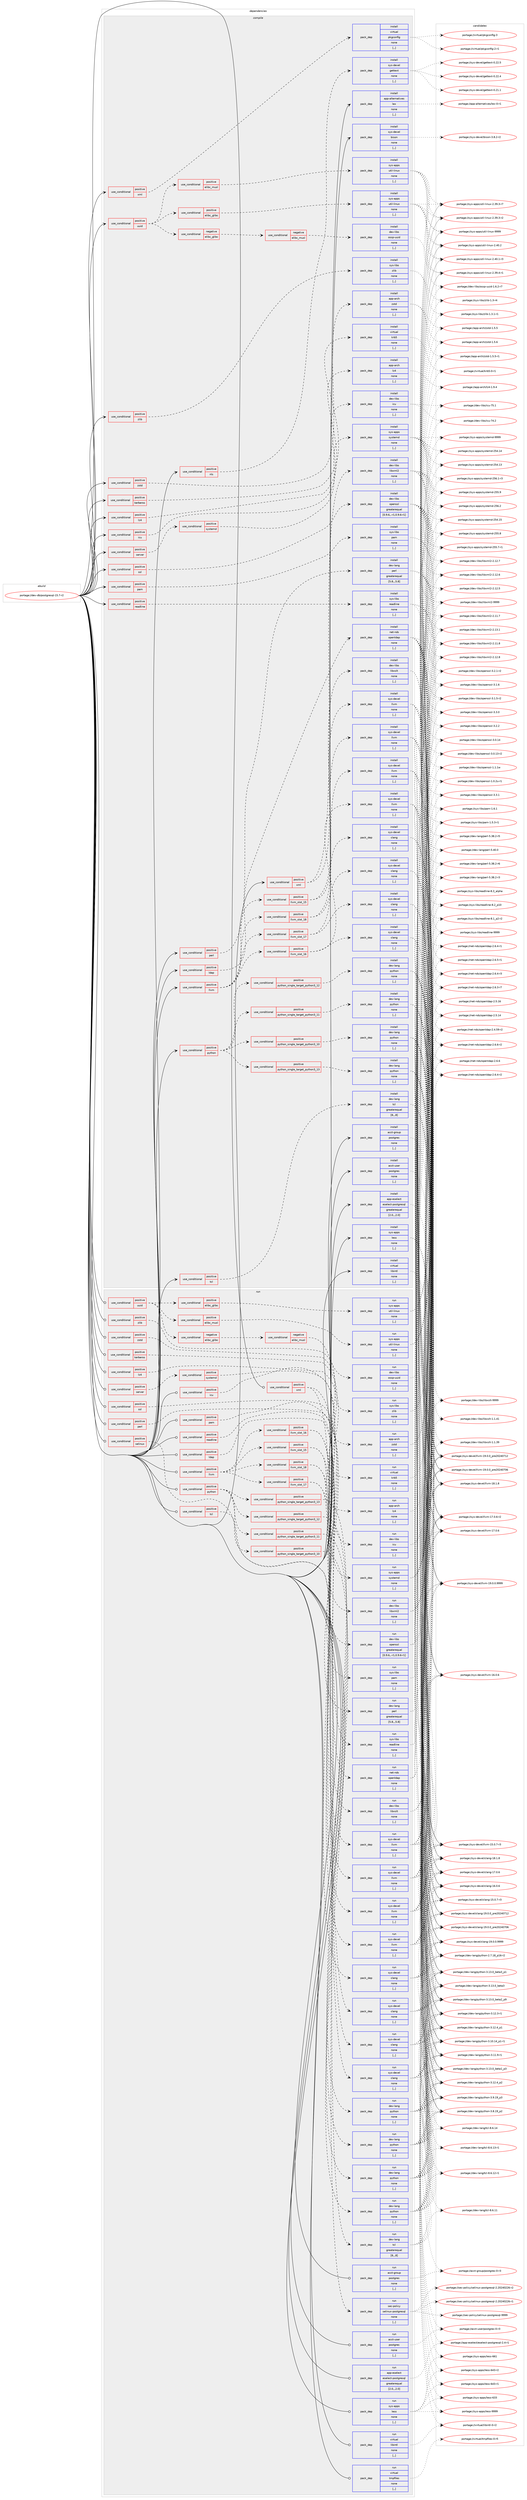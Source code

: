digraph prolog {

# *************
# Graph options
# *************

newrank=true;
concentrate=true;
compound=true;
graph [rankdir=LR,fontname=Helvetica,fontsize=10,ranksep=1.5];#, ranksep=2.5, nodesep=0.2];
edge  [arrowhead=vee];
node  [fontname=Helvetica,fontsize=10];

# **********
# The ebuild
# **********

subgraph cluster_leftcol {
color=gray;
label=<<i>ebuild</i>>;
id [label="portage://dev-db/postgresql-15.7-r2", color=red, width=4, href="../dev-db/postgresql-15.7-r2.svg"];
}

# ****************
# The dependencies
# ****************

subgraph cluster_midcol {
color=gray;
label=<<i>dependencies</i>>;
subgraph cluster_compile {
fillcolor="#eeeeee";
style=filled;
label=<<i>compile</i>>;
subgraph cond18564 {
dependency70290 [label=<<TABLE BORDER="0" CELLBORDER="1" CELLSPACING="0" CELLPADDING="4"><TR><TD ROWSPAN="3" CELLPADDING="10">use_conditional</TD></TR><TR><TD>positive</TD></TR><TR><TD>icu</TD></TR></TABLE>>, shape=none, color=red];
subgraph pack50776 {
dependency70291 [label=<<TABLE BORDER="0" CELLBORDER="1" CELLSPACING="0" CELLPADDING="4" WIDTH="220"><TR><TD ROWSPAN="6" CELLPADDING="30">pack_dep</TD></TR><TR><TD WIDTH="110">install</TD></TR><TR><TD>dev-libs</TD></TR><TR><TD>icu</TD></TR><TR><TD>none</TD></TR><TR><TD>[,,]</TD></TR></TABLE>>, shape=none, color=blue];
}
dependency70290:e -> dependency70291:w [weight=20,style="dashed",arrowhead="vee"];
}
id:e -> dependency70290:w [weight=20,style="solid",arrowhead="vee"];
subgraph cond18565 {
dependency70292 [label=<<TABLE BORDER="0" CELLBORDER="1" CELLSPACING="0" CELLPADDING="4"><TR><TD ROWSPAN="3" CELLPADDING="10">use_conditional</TD></TR><TR><TD>positive</TD></TR><TR><TD>kerberos</TD></TR></TABLE>>, shape=none, color=red];
subgraph pack50777 {
dependency70293 [label=<<TABLE BORDER="0" CELLBORDER="1" CELLSPACING="0" CELLPADDING="4" WIDTH="220"><TR><TD ROWSPAN="6" CELLPADDING="30">pack_dep</TD></TR><TR><TD WIDTH="110">install</TD></TR><TR><TD>virtual</TD></TR><TR><TD>krb5</TD></TR><TR><TD>none</TD></TR><TR><TD>[,,]</TD></TR></TABLE>>, shape=none, color=blue];
}
dependency70292:e -> dependency70293:w [weight=20,style="dashed",arrowhead="vee"];
}
id:e -> dependency70292:w [weight=20,style="solid",arrowhead="vee"];
subgraph cond18566 {
dependency70294 [label=<<TABLE BORDER="0" CELLBORDER="1" CELLSPACING="0" CELLPADDING="4"><TR><TD ROWSPAN="3" CELLPADDING="10">use_conditional</TD></TR><TR><TD>positive</TD></TR><TR><TD>ldap</TD></TR></TABLE>>, shape=none, color=red];
subgraph pack50778 {
dependency70295 [label=<<TABLE BORDER="0" CELLBORDER="1" CELLSPACING="0" CELLPADDING="4" WIDTH="220"><TR><TD ROWSPAN="6" CELLPADDING="30">pack_dep</TD></TR><TR><TD WIDTH="110">install</TD></TR><TR><TD>net-nds</TD></TR><TR><TD>openldap</TD></TR><TR><TD>none</TD></TR><TR><TD>[,,]</TD></TR></TABLE>>, shape=none, color=blue];
}
dependency70294:e -> dependency70295:w [weight=20,style="dashed",arrowhead="vee"];
}
id:e -> dependency70294:w [weight=20,style="solid",arrowhead="vee"];
subgraph cond18567 {
dependency70296 [label=<<TABLE BORDER="0" CELLBORDER="1" CELLSPACING="0" CELLPADDING="4"><TR><TD ROWSPAN="3" CELLPADDING="10">use_conditional</TD></TR><TR><TD>positive</TD></TR><TR><TD>llvm</TD></TR></TABLE>>, shape=none, color=red];
subgraph cond18568 {
dependency70297 [label=<<TABLE BORDER="0" CELLBORDER="1" CELLSPACING="0" CELLPADDING="4"><TR><TD ROWSPAN="3" CELLPADDING="10">use_conditional</TD></TR><TR><TD>positive</TD></TR><TR><TD>llvm_slot_15</TD></TR></TABLE>>, shape=none, color=red];
subgraph pack50779 {
dependency70298 [label=<<TABLE BORDER="0" CELLBORDER="1" CELLSPACING="0" CELLPADDING="4" WIDTH="220"><TR><TD ROWSPAN="6" CELLPADDING="30">pack_dep</TD></TR><TR><TD WIDTH="110">install</TD></TR><TR><TD>sys-devel</TD></TR><TR><TD>clang</TD></TR><TR><TD>none</TD></TR><TR><TD>[,,]</TD></TR></TABLE>>, shape=none, color=blue];
}
dependency70297:e -> dependency70298:w [weight=20,style="dashed",arrowhead="vee"];
subgraph pack50780 {
dependency70299 [label=<<TABLE BORDER="0" CELLBORDER="1" CELLSPACING="0" CELLPADDING="4" WIDTH="220"><TR><TD ROWSPAN="6" CELLPADDING="30">pack_dep</TD></TR><TR><TD WIDTH="110">install</TD></TR><TR><TD>sys-devel</TD></TR><TR><TD>llvm</TD></TR><TR><TD>none</TD></TR><TR><TD>[,,]</TD></TR></TABLE>>, shape=none, color=blue];
}
dependency70297:e -> dependency70299:w [weight=20,style="dashed",arrowhead="vee"];
}
dependency70296:e -> dependency70297:w [weight=20,style="dashed",arrowhead="vee"];
subgraph cond18569 {
dependency70300 [label=<<TABLE BORDER="0" CELLBORDER="1" CELLSPACING="0" CELLPADDING="4"><TR><TD ROWSPAN="3" CELLPADDING="10">use_conditional</TD></TR><TR><TD>positive</TD></TR><TR><TD>llvm_slot_16</TD></TR></TABLE>>, shape=none, color=red];
subgraph pack50781 {
dependency70301 [label=<<TABLE BORDER="0" CELLBORDER="1" CELLSPACING="0" CELLPADDING="4" WIDTH="220"><TR><TD ROWSPAN="6" CELLPADDING="30">pack_dep</TD></TR><TR><TD WIDTH="110">install</TD></TR><TR><TD>sys-devel</TD></TR><TR><TD>clang</TD></TR><TR><TD>none</TD></TR><TR><TD>[,,]</TD></TR></TABLE>>, shape=none, color=blue];
}
dependency70300:e -> dependency70301:w [weight=20,style="dashed",arrowhead="vee"];
subgraph pack50782 {
dependency70302 [label=<<TABLE BORDER="0" CELLBORDER="1" CELLSPACING="0" CELLPADDING="4" WIDTH="220"><TR><TD ROWSPAN="6" CELLPADDING="30">pack_dep</TD></TR><TR><TD WIDTH="110">install</TD></TR><TR><TD>sys-devel</TD></TR><TR><TD>llvm</TD></TR><TR><TD>none</TD></TR><TR><TD>[,,]</TD></TR></TABLE>>, shape=none, color=blue];
}
dependency70300:e -> dependency70302:w [weight=20,style="dashed",arrowhead="vee"];
}
dependency70296:e -> dependency70300:w [weight=20,style="dashed",arrowhead="vee"];
subgraph cond18570 {
dependency70303 [label=<<TABLE BORDER="0" CELLBORDER="1" CELLSPACING="0" CELLPADDING="4"><TR><TD ROWSPAN="3" CELLPADDING="10">use_conditional</TD></TR><TR><TD>positive</TD></TR><TR><TD>llvm_slot_17</TD></TR></TABLE>>, shape=none, color=red];
subgraph pack50783 {
dependency70304 [label=<<TABLE BORDER="0" CELLBORDER="1" CELLSPACING="0" CELLPADDING="4" WIDTH="220"><TR><TD ROWSPAN="6" CELLPADDING="30">pack_dep</TD></TR><TR><TD WIDTH="110">install</TD></TR><TR><TD>sys-devel</TD></TR><TR><TD>clang</TD></TR><TR><TD>none</TD></TR><TR><TD>[,,]</TD></TR></TABLE>>, shape=none, color=blue];
}
dependency70303:e -> dependency70304:w [weight=20,style="dashed",arrowhead="vee"];
subgraph pack50784 {
dependency70305 [label=<<TABLE BORDER="0" CELLBORDER="1" CELLSPACING="0" CELLPADDING="4" WIDTH="220"><TR><TD ROWSPAN="6" CELLPADDING="30">pack_dep</TD></TR><TR><TD WIDTH="110">install</TD></TR><TR><TD>sys-devel</TD></TR><TR><TD>llvm</TD></TR><TR><TD>none</TD></TR><TR><TD>[,,]</TD></TR></TABLE>>, shape=none, color=blue];
}
dependency70303:e -> dependency70305:w [weight=20,style="dashed",arrowhead="vee"];
}
dependency70296:e -> dependency70303:w [weight=20,style="dashed",arrowhead="vee"];
subgraph cond18571 {
dependency70306 [label=<<TABLE BORDER="0" CELLBORDER="1" CELLSPACING="0" CELLPADDING="4"><TR><TD ROWSPAN="3" CELLPADDING="10">use_conditional</TD></TR><TR><TD>positive</TD></TR><TR><TD>llvm_slot_18</TD></TR></TABLE>>, shape=none, color=red];
subgraph pack50785 {
dependency70307 [label=<<TABLE BORDER="0" CELLBORDER="1" CELLSPACING="0" CELLPADDING="4" WIDTH="220"><TR><TD ROWSPAN="6" CELLPADDING="30">pack_dep</TD></TR><TR><TD WIDTH="110">install</TD></TR><TR><TD>sys-devel</TD></TR><TR><TD>clang</TD></TR><TR><TD>none</TD></TR><TR><TD>[,,]</TD></TR></TABLE>>, shape=none, color=blue];
}
dependency70306:e -> dependency70307:w [weight=20,style="dashed",arrowhead="vee"];
subgraph pack50786 {
dependency70308 [label=<<TABLE BORDER="0" CELLBORDER="1" CELLSPACING="0" CELLPADDING="4" WIDTH="220"><TR><TD ROWSPAN="6" CELLPADDING="30">pack_dep</TD></TR><TR><TD WIDTH="110">install</TD></TR><TR><TD>sys-devel</TD></TR><TR><TD>llvm</TD></TR><TR><TD>none</TD></TR><TR><TD>[,,]</TD></TR></TABLE>>, shape=none, color=blue];
}
dependency70306:e -> dependency70308:w [weight=20,style="dashed",arrowhead="vee"];
}
dependency70296:e -> dependency70306:w [weight=20,style="dashed",arrowhead="vee"];
}
id:e -> dependency70296:w [weight=20,style="solid",arrowhead="vee"];
subgraph cond18572 {
dependency70309 [label=<<TABLE BORDER="0" CELLBORDER="1" CELLSPACING="0" CELLPADDING="4"><TR><TD ROWSPAN="3" CELLPADDING="10">use_conditional</TD></TR><TR><TD>positive</TD></TR><TR><TD>lz4</TD></TR></TABLE>>, shape=none, color=red];
subgraph pack50787 {
dependency70310 [label=<<TABLE BORDER="0" CELLBORDER="1" CELLSPACING="0" CELLPADDING="4" WIDTH="220"><TR><TD ROWSPAN="6" CELLPADDING="30">pack_dep</TD></TR><TR><TD WIDTH="110">install</TD></TR><TR><TD>app-arch</TD></TR><TR><TD>lz4</TD></TR><TR><TD>none</TD></TR><TR><TD>[,,]</TD></TR></TABLE>>, shape=none, color=blue];
}
dependency70309:e -> dependency70310:w [weight=20,style="dashed",arrowhead="vee"];
}
id:e -> dependency70309:w [weight=20,style="solid",arrowhead="vee"];
subgraph cond18573 {
dependency70311 [label=<<TABLE BORDER="0" CELLBORDER="1" CELLSPACING="0" CELLPADDING="4"><TR><TD ROWSPAN="3" CELLPADDING="10">use_conditional</TD></TR><TR><TD>positive</TD></TR><TR><TD>nls</TD></TR></TABLE>>, shape=none, color=red];
subgraph pack50788 {
dependency70312 [label=<<TABLE BORDER="0" CELLBORDER="1" CELLSPACING="0" CELLPADDING="4" WIDTH="220"><TR><TD ROWSPAN="6" CELLPADDING="30">pack_dep</TD></TR><TR><TD WIDTH="110">install</TD></TR><TR><TD>sys-devel</TD></TR><TR><TD>gettext</TD></TR><TR><TD>none</TD></TR><TR><TD>[,,]</TD></TR></TABLE>>, shape=none, color=blue];
}
dependency70311:e -> dependency70312:w [weight=20,style="dashed",arrowhead="vee"];
}
id:e -> dependency70311:w [weight=20,style="solid",arrowhead="vee"];
subgraph cond18574 {
dependency70313 [label=<<TABLE BORDER="0" CELLBORDER="1" CELLSPACING="0" CELLPADDING="4"><TR><TD ROWSPAN="3" CELLPADDING="10">use_conditional</TD></TR><TR><TD>positive</TD></TR><TR><TD>pam</TD></TR></TABLE>>, shape=none, color=red];
subgraph pack50789 {
dependency70314 [label=<<TABLE BORDER="0" CELLBORDER="1" CELLSPACING="0" CELLPADDING="4" WIDTH="220"><TR><TD ROWSPAN="6" CELLPADDING="30">pack_dep</TD></TR><TR><TD WIDTH="110">install</TD></TR><TR><TD>sys-libs</TD></TR><TR><TD>pam</TD></TR><TR><TD>none</TD></TR><TR><TD>[,,]</TD></TR></TABLE>>, shape=none, color=blue];
}
dependency70313:e -> dependency70314:w [weight=20,style="dashed",arrowhead="vee"];
}
id:e -> dependency70313:w [weight=20,style="solid",arrowhead="vee"];
subgraph cond18575 {
dependency70315 [label=<<TABLE BORDER="0" CELLBORDER="1" CELLSPACING="0" CELLPADDING="4"><TR><TD ROWSPAN="3" CELLPADDING="10">use_conditional</TD></TR><TR><TD>positive</TD></TR><TR><TD>perl</TD></TR></TABLE>>, shape=none, color=red];
subgraph pack50790 {
dependency70316 [label=<<TABLE BORDER="0" CELLBORDER="1" CELLSPACING="0" CELLPADDING="4" WIDTH="220"><TR><TD ROWSPAN="6" CELLPADDING="30">pack_dep</TD></TR><TR><TD WIDTH="110">install</TD></TR><TR><TD>dev-lang</TD></TR><TR><TD>perl</TD></TR><TR><TD>greaterequal</TD></TR><TR><TD>[5.8,,,5.8]</TD></TR></TABLE>>, shape=none, color=blue];
}
dependency70315:e -> dependency70316:w [weight=20,style="dashed",arrowhead="vee"];
}
id:e -> dependency70315:w [weight=20,style="solid",arrowhead="vee"];
subgraph cond18576 {
dependency70317 [label=<<TABLE BORDER="0" CELLBORDER="1" CELLSPACING="0" CELLPADDING="4"><TR><TD ROWSPAN="3" CELLPADDING="10">use_conditional</TD></TR><TR><TD>positive</TD></TR><TR><TD>python</TD></TR></TABLE>>, shape=none, color=red];
subgraph cond18577 {
dependency70318 [label=<<TABLE BORDER="0" CELLBORDER="1" CELLSPACING="0" CELLPADDING="4"><TR><TD ROWSPAN="3" CELLPADDING="10">use_conditional</TD></TR><TR><TD>positive</TD></TR><TR><TD>python_single_target_python3_10</TD></TR></TABLE>>, shape=none, color=red];
subgraph pack50791 {
dependency70319 [label=<<TABLE BORDER="0" CELLBORDER="1" CELLSPACING="0" CELLPADDING="4" WIDTH="220"><TR><TD ROWSPAN="6" CELLPADDING="30">pack_dep</TD></TR><TR><TD WIDTH="110">install</TD></TR><TR><TD>dev-lang</TD></TR><TR><TD>python</TD></TR><TR><TD>none</TD></TR><TR><TD>[,,]</TD></TR></TABLE>>, shape=none, color=blue];
}
dependency70318:e -> dependency70319:w [weight=20,style="dashed",arrowhead="vee"];
}
dependency70317:e -> dependency70318:w [weight=20,style="dashed",arrowhead="vee"];
subgraph cond18578 {
dependency70320 [label=<<TABLE BORDER="0" CELLBORDER="1" CELLSPACING="0" CELLPADDING="4"><TR><TD ROWSPAN="3" CELLPADDING="10">use_conditional</TD></TR><TR><TD>positive</TD></TR><TR><TD>python_single_target_python3_11</TD></TR></TABLE>>, shape=none, color=red];
subgraph pack50792 {
dependency70321 [label=<<TABLE BORDER="0" CELLBORDER="1" CELLSPACING="0" CELLPADDING="4" WIDTH="220"><TR><TD ROWSPAN="6" CELLPADDING="30">pack_dep</TD></TR><TR><TD WIDTH="110">install</TD></TR><TR><TD>dev-lang</TD></TR><TR><TD>python</TD></TR><TR><TD>none</TD></TR><TR><TD>[,,]</TD></TR></TABLE>>, shape=none, color=blue];
}
dependency70320:e -> dependency70321:w [weight=20,style="dashed",arrowhead="vee"];
}
dependency70317:e -> dependency70320:w [weight=20,style="dashed",arrowhead="vee"];
subgraph cond18579 {
dependency70322 [label=<<TABLE BORDER="0" CELLBORDER="1" CELLSPACING="0" CELLPADDING="4"><TR><TD ROWSPAN="3" CELLPADDING="10">use_conditional</TD></TR><TR><TD>positive</TD></TR><TR><TD>python_single_target_python3_12</TD></TR></TABLE>>, shape=none, color=red];
subgraph pack50793 {
dependency70323 [label=<<TABLE BORDER="0" CELLBORDER="1" CELLSPACING="0" CELLPADDING="4" WIDTH="220"><TR><TD ROWSPAN="6" CELLPADDING="30">pack_dep</TD></TR><TR><TD WIDTH="110">install</TD></TR><TR><TD>dev-lang</TD></TR><TR><TD>python</TD></TR><TR><TD>none</TD></TR><TR><TD>[,,]</TD></TR></TABLE>>, shape=none, color=blue];
}
dependency70322:e -> dependency70323:w [weight=20,style="dashed",arrowhead="vee"];
}
dependency70317:e -> dependency70322:w [weight=20,style="dashed",arrowhead="vee"];
subgraph cond18580 {
dependency70324 [label=<<TABLE BORDER="0" CELLBORDER="1" CELLSPACING="0" CELLPADDING="4"><TR><TD ROWSPAN="3" CELLPADDING="10">use_conditional</TD></TR><TR><TD>positive</TD></TR><TR><TD>python_single_target_python3_13</TD></TR></TABLE>>, shape=none, color=red];
subgraph pack50794 {
dependency70325 [label=<<TABLE BORDER="0" CELLBORDER="1" CELLSPACING="0" CELLPADDING="4" WIDTH="220"><TR><TD ROWSPAN="6" CELLPADDING="30">pack_dep</TD></TR><TR><TD WIDTH="110">install</TD></TR><TR><TD>dev-lang</TD></TR><TR><TD>python</TD></TR><TR><TD>none</TD></TR><TR><TD>[,,]</TD></TR></TABLE>>, shape=none, color=blue];
}
dependency70324:e -> dependency70325:w [weight=20,style="dashed",arrowhead="vee"];
}
dependency70317:e -> dependency70324:w [weight=20,style="dashed",arrowhead="vee"];
}
id:e -> dependency70317:w [weight=20,style="solid",arrowhead="vee"];
subgraph cond18581 {
dependency70326 [label=<<TABLE BORDER="0" CELLBORDER="1" CELLSPACING="0" CELLPADDING="4"><TR><TD ROWSPAN="3" CELLPADDING="10">use_conditional</TD></TR><TR><TD>positive</TD></TR><TR><TD>readline</TD></TR></TABLE>>, shape=none, color=red];
subgraph pack50795 {
dependency70327 [label=<<TABLE BORDER="0" CELLBORDER="1" CELLSPACING="0" CELLPADDING="4" WIDTH="220"><TR><TD ROWSPAN="6" CELLPADDING="30">pack_dep</TD></TR><TR><TD WIDTH="110">install</TD></TR><TR><TD>sys-libs</TD></TR><TR><TD>readline</TD></TR><TR><TD>none</TD></TR><TR><TD>[,,]</TD></TR></TABLE>>, shape=none, color=blue];
}
dependency70326:e -> dependency70327:w [weight=20,style="dashed",arrowhead="vee"];
}
id:e -> dependency70326:w [weight=20,style="solid",arrowhead="vee"];
subgraph cond18582 {
dependency70328 [label=<<TABLE BORDER="0" CELLBORDER="1" CELLSPACING="0" CELLPADDING="4"><TR><TD ROWSPAN="3" CELLPADDING="10">use_conditional</TD></TR><TR><TD>positive</TD></TR><TR><TD>server</TD></TR></TABLE>>, shape=none, color=red];
subgraph cond18583 {
dependency70329 [label=<<TABLE BORDER="0" CELLBORDER="1" CELLSPACING="0" CELLPADDING="4"><TR><TD ROWSPAN="3" CELLPADDING="10">use_conditional</TD></TR><TR><TD>positive</TD></TR><TR><TD>systemd</TD></TR></TABLE>>, shape=none, color=red];
subgraph pack50796 {
dependency70330 [label=<<TABLE BORDER="0" CELLBORDER="1" CELLSPACING="0" CELLPADDING="4" WIDTH="220"><TR><TD ROWSPAN="6" CELLPADDING="30">pack_dep</TD></TR><TR><TD WIDTH="110">install</TD></TR><TR><TD>sys-apps</TD></TR><TR><TD>systemd</TD></TR><TR><TD>none</TD></TR><TR><TD>[,,]</TD></TR></TABLE>>, shape=none, color=blue];
}
dependency70329:e -> dependency70330:w [weight=20,style="dashed",arrowhead="vee"];
}
dependency70328:e -> dependency70329:w [weight=20,style="dashed",arrowhead="vee"];
}
id:e -> dependency70328:w [weight=20,style="solid",arrowhead="vee"];
subgraph cond18584 {
dependency70331 [label=<<TABLE BORDER="0" CELLBORDER="1" CELLSPACING="0" CELLPADDING="4"><TR><TD ROWSPAN="3" CELLPADDING="10">use_conditional</TD></TR><TR><TD>positive</TD></TR><TR><TD>ssl</TD></TR></TABLE>>, shape=none, color=red];
subgraph pack50797 {
dependency70332 [label=<<TABLE BORDER="0" CELLBORDER="1" CELLSPACING="0" CELLPADDING="4" WIDTH="220"><TR><TD ROWSPAN="6" CELLPADDING="30">pack_dep</TD></TR><TR><TD WIDTH="110">install</TD></TR><TR><TD>dev-libs</TD></TR><TR><TD>openssl</TD></TR><TR><TD>greaterequal</TD></TR><TR><TD>[0.9.6,,-r1,0.9.6-r1]</TD></TR></TABLE>>, shape=none, color=blue];
}
dependency70331:e -> dependency70332:w [weight=20,style="dashed",arrowhead="vee"];
}
id:e -> dependency70331:w [weight=20,style="solid",arrowhead="vee"];
subgraph cond18585 {
dependency70333 [label=<<TABLE BORDER="0" CELLBORDER="1" CELLSPACING="0" CELLPADDING="4"><TR><TD ROWSPAN="3" CELLPADDING="10">use_conditional</TD></TR><TR><TD>positive</TD></TR><TR><TD>tcl</TD></TR></TABLE>>, shape=none, color=red];
subgraph pack50798 {
dependency70334 [label=<<TABLE BORDER="0" CELLBORDER="1" CELLSPACING="0" CELLPADDING="4" WIDTH="220"><TR><TD ROWSPAN="6" CELLPADDING="30">pack_dep</TD></TR><TR><TD WIDTH="110">install</TD></TR><TR><TD>dev-lang</TD></TR><TR><TD>tcl</TD></TR><TR><TD>greaterequal</TD></TR><TR><TD>[8,,,8]</TD></TR></TABLE>>, shape=none, color=blue];
}
dependency70333:e -> dependency70334:w [weight=20,style="dashed",arrowhead="vee"];
}
id:e -> dependency70333:w [weight=20,style="solid",arrowhead="vee"];
subgraph cond18586 {
dependency70335 [label=<<TABLE BORDER="0" CELLBORDER="1" CELLSPACING="0" CELLPADDING="4"><TR><TD ROWSPAN="3" CELLPADDING="10">use_conditional</TD></TR><TR><TD>positive</TD></TR><TR><TD>uuid</TD></TR></TABLE>>, shape=none, color=red];
subgraph cond18587 {
dependency70336 [label=<<TABLE BORDER="0" CELLBORDER="1" CELLSPACING="0" CELLPADDING="4"><TR><TD ROWSPAN="3" CELLPADDING="10">use_conditional</TD></TR><TR><TD>positive</TD></TR><TR><TD>elibc_glibc</TD></TR></TABLE>>, shape=none, color=red];
subgraph pack50799 {
dependency70337 [label=<<TABLE BORDER="0" CELLBORDER="1" CELLSPACING="0" CELLPADDING="4" WIDTH="220"><TR><TD ROWSPAN="6" CELLPADDING="30">pack_dep</TD></TR><TR><TD WIDTH="110">install</TD></TR><TR><TD>sys-apps</TD></TR><TR><TD>util-linux</TD></TR><TR><TD>none</TD></TR><TR><TD>[,,]</TD></TR></TABLE>>, shape=none, color=blue];
}
dependency70336:e -> dependency70337:w [weight=20,style="dashed",arrowhead="vee"];
}
dependency70335:e -> dependency70336:w [weight=20,style="dashed",arrowhead="vee"];
subgraph cond18588 {
dependency70338 [label=<<TABLE BORDER="0" CELLBORDER="1" CELLSPACING="0" CELLPADDING="4"><TR><TD ROWSPAN="3" CELLPADDING="10">use_conditional</TD></TR><TR><TD>positive</TD></TR><TR><TD>elibc_musl</TD></TR></TABLE>>, shape=none, color=red];
subgraph pack50800 {
dependency70339 [label=<<TABLE BORDER="0" CELLBORDER="1" CELLSPACING="0" CELLPADDING="4" WIDTH="220"><TR><TD ROWSPAN="6" CELLPADDING="30">pack_dep</TD></TR><TR><TD WIDTH="110">install</TD></TR><TR><TD>sys-apps</TD></TR><TR><TD>util-linux</TD></TR><TR><TD>none</TD></TR><TR><TD>[,,]</TD></TR></TABLE>>, shape=none, color=blue];
}
dependency70338:e -> dependency70339:w [weight=20,style="dashed",arrowhead="vee"];
}
dependency70335:e -> dependency70338:w [weight=20,style="dashed",arrowhead="vee"];
subgraph cond18589 {
dependency70340 [label=<<TABLE BORDER="0" CELLBORDER="1" CELLSPACING="0" CELLPADDING="4"><TR><TD ROWSPAN="3" CELLPADDING="10">use_conditional</TD></TR><TR><TD>negative</TD></TR><TR><TD>elibc_glibc</TD></TR></TABLE>>, shape=none, color=red];
subgraph cond18590 {
dependency70341 [label=<<TABLE BORDER="0" CELLBORDER="1" CELLSPACING="0" CELLPADDING="4"><TR><TD ROWSPAN="3" CELLPADDING="10">use_conditional</TD></TR><TR><TD>negative</TD></TR><TR><TD>elibc_musl</TD></TR></TABLE>>, shape=none, color=red];
subgraph pack50801 {
dependency70342 [label=<<TABLE BORDER="0" CELLBORDER="1" CELLSPACING="0" CELLPADDING="4" WIDTH="220"><TR><TD ROWSPAN="6" CELLPADDING="30">pack_dep</TD></TR><TR><TD WIDTH="110">install</TD></TR><TR><TD>dev-libs</TD></TR><TR><TD>ossp-uuid</TD></TR><TR><TD>none</TD></TR><TR><TD>[,,]</TD></TR></TABLE>>, shape=none, color=blue];
}
dependency70341:e -> dependency70342:w [weight=20,style="dashed",arrowhead="vee"];
}
dependency70340:e -> dependency70341:w [weight=20,style="dashed",arrowhead="vee"];
}
dependency70335:e -> dependency70340:w [weight=20,style="dashed",arrowhead="vee"];
}
id:e -> dependency70335:w [weight=20,style="solid",arrowhead="vee"];
subgraph cond18591 {
dependency70343 [label=<<TABLE BORDER="0" CELLBORDER="1" CELLSPACING="0" CELLPADDING="4"><TR><TD ROWSPAN="3" CELLPADDING="10">use_conditional</TD></TR><TR><TD>positive</TD></TR><TR><TD>xml</TD></TR></TABLE>>, shape=none, color=red];
subgraph pack50802 {
dependency70344 [label=<<TABLE BORDER="0" CELLBORDER="1" CELLSPACING="0" CELLPADDING="4" WIDTH="220"><TR><TD ROWSPAN="6" CELLPADDING="30">pack_dep</TD></TR><TR><TD WIDTH="110">install</TD></TR><TR><TD>dev-libs</TD></TR><TR><TD>libxml2</TD></TR><TR><TD>none</TD></TR><TR><TD>[,,]</TD></TR></TABLE>>, shape=none, color=blue];
}
dependency70343:e -> dependency70344:w [weight=20,style="dashed",arrowhead="vee"];
subgraph pack50803 {
dependency70345 [label=<<TABLE BORDER="0" CELLBORDER="1" CELLSPACING="0" CELLPADDING="4" WIDTH="220"><TR><TD ROWSPAN="6" CELLPADDING="30">pack_dep</TD></TR><TR><TD WIDTH="110">install</TD></TR><TR><TD>dev-libs</TD></TR><TR><TD>libxslt</TD></TR><TR><TD>none</TD></TR><TR><TD>[,,]</TD></TR></TABLE>>, shape=none, color=blue];
}
dependency70343:e -> dependency70345:w [weight=20,style="dashed",arrowhead="vee"];
}
id:e -> dependency70343:w [weight=20,style="solid",arrowhead="vee"];
subgraph cond18592 {
dependency70346 [label=<<TABLE BORDER="0" CELLBORDER="1" CELLSPACING="0" CELLPADDING="4"><TR><TD ROWSPAN="3" CELLPADDING="10">use_conditional</TD></TR><TR><TD>positive</TD></TR><TR><TD>xml</TD></TR></TABLE>>, shape=none, color=red];
subgraph pack50804 {
dependency70347 [label=<<TABLE BORDER="0" CELLBORDER="1" CELLSPACING="0" CELLPADDING="4" WIDTH="220"><TR><TD ROWSPAN="6" CELLPADDING="30">pack_dep</TD></TR><TR><TD WIDTH="110">install</TD></TR><TR><TD>virtual</TD></TR><TR><TD>pkgconfig</TD></TR><TR><TD>none</TD></TR><TR><TD>[,,]</TD></TR></TABLE>>, shape=none, color=blue];
}
dependency70346:e -> dependency70347:w [weight=20,style="dashed",arrowhead="vee"];
}
id:e -> dependency70346:w [weight=20,style="solid",arrowhead="vee"];
subgraph cond18593 {
dependency70348 [label=<<TABLE BORDER="0" CELLBORDER="1" CELLSPACING="0" CELLPADDING="4"><TR><TD ROWSPAN="3" CELLPADDING="10">use_conditional</TD></TR><TR><TD>positive</TD></TR><TR><TD>zlib</TD></TR></TABLE>>, shape=none, color=red];
subgraph pack50805 {
dependency70349 [label=<<TABLE BORDER="0" CELLBORDER="1" CELLSPACING="0" CELLPADDING="4" WIDTH="220"><TR><TD ROWSPAN="6" CELLPADDING="30">pack_dep</TD></TR><TR><TD WIDTH="110">install</TD></TR><TR><TD>sys-libs</TD></TR><TR><TD>zlib</TD></TR><TR><TD>none</TD></TR><TR><TD>[,,]</TD></TR></TABLE>>, shape=none, color=blue];
}
dependency70348:e -> dependency70349:w [weight=20,style="dashed",arrowhead="vee"];
}
id:e -> dependency70348:w [weight=20,style="solid",arrowhead="vee"];
subgraph cond18594 {
dependency70350 [label=<<TABLE BORDER="0" CELLBORDER="1" CELLSPACING="0" CELLPADDING="4"><TR><TD ROWSPAN="3" CELLPADDING="10">use_conditional</TD></TR><TR><TD>positive</TD></TR><TR><TD>zstd</TD></TR></TABLE>>, shape=none, color=red];
subgraph pack50806 {
dependency70351 [label=<<TABLE BORDER="0" CELLBORDER="1" CELLSPACING="0" CELLPADDING="4" WIDTH="220"><TR><TD ROWSPAN="6" CELLPADDING="30">pack_dep</TD></TR><TR><TD WIDTH="110">install</TD></TR><TR><TD>app-arch</TD></TR><TR><TD>zstd</TD></TR><TR><TD>none</TD></TR><TR><TD>[,,]</TD></TR></TABLE>>, shape=none, color=blue];
}
dependency70350:e -> dependency70351:w [weight=20,style="dashed",arrowhead="vee"];
}
id:e -> dependency70350:w [weight=20,style="solid",arrowhead="vee"];
subgraph pack50807 {
dependency70352 [label=<<TABLE BORDER="0" CELLBORDER="1" CELLSPACING="0" CELLPADDING="4" WIDTH="220"><TR><TD ROWSPAN="6" CELLPADDING="30">pack_dep</TD></TR><TR><TD WIDTH="110">install</TD></TR><TR><TD>acct-group</TD></TR><TR><TD>postgres</TD></TR><TR><TD>none</TD></TR><TR><TD>[,,]</TD></TR></TABLE>>, shape=none, color=blue];
}
id:e -> dependency70352:w [weight=20,style="solid",arrowhead="vee"];
subgraph pack50808 {
dependency70353 [label=<<TABLE BORDER="0" CELLBORDER="1" CELLSPACING="0" CELLPADDING="4" WIDTH="220"><TR><TD ROWSPAN="6" CELLPADDING="30">pack_dep</TD></TR><TR><TD WIDTH="110">install</TD></TR><TR><TD>acct-user</TD></TR><TR><TD>postgres</TD></TR><TR><TD>none</TD></TR><TR><TD>[,,]</TD></TR></TABLE>>, shape=none, color=blue];
}
id:e -> dependency70353:w [weight=20,style="solid",arrowhead="vee"];
subgraph pack50809 {
dependency70354 [label=<<TABLE BORDER="0" CELLBORDER="1" CELLSPACING="0" CELLPADDING="4" WIDTH="220"><TR><TD ROWSPAN="6" CELLPADDING="30">pack_dep</TD></TR><TR><TD WIDTH="110">install</TD></TR><TR><TD>app-alternatives</TD></TR><TR><TD>lex</TD></TR><TR><TD>none</TD></TR><TR><TD>[,,]</TD></TR></TABLE>>, shape=none, color=blue];
}
id:e -> dependency70354:w [weight=20,style="solid",arrowhead="vee"];
subgraph pack50810 {
dependency70355 [label=<<TABLE BORDER="0" CELLBORDER="1" CELLSPACING="0" CELLPADDING="4" WIDTH="220"><TR><TD ROWSPAN="6" CELLPADDING="30">pack_dep</TD></TR><TR><TD WIDTH="110">install</TD></TR><TR><TD>app-eselect</TD></TR><TR><TD>eselect-postgresql</TD></TR><TR><TD>greaterequal</TD></TR><TR><TD>[2.0,,,2.0]</TD></TR></TABLE>>, shape=none, color=blue];
}
id:e -> dependency70355:w [weight=20,style="solid",arrowhead="vee"];
subgraph pack50811 {
dependency70356 [label=<<TABLE BORDER="0" CELLBORDER="1" CELLSPACING="0" CELLPADDING="4" WIDTH="220"><TR><TD ROWSPAN="6" CELLPADDING="30">pack_dep</TD></TR><TR><TD WIDTH="110">install</TD></TR><TR><TD>sys-apps</TD></TR><TR><TD>less</TD></TR><TR><TD>none</TD></TR><TR><TD>[,,]</TD></TR></TABLE>>, shape=none, color=blue];
}
id:e -> dependency70356:w [weight=20,style="solid",arrowhead="vee"];
subgraph pack50812 {
dependency70357 [label=<<TABLE BORDER="0" CELLBORDER="1" CELLSPACING="0" CELLPADDING="4" WIDTH="220"><TR><TD ROWSPAN="6" CELLPADDING="30">pack_dep</TD></TR><TR><TD WIDTH="110">install</TD></TR><TR><TD>sys-devel</TD></TR><TR><TD>bison</TD></TR><TR><TD>none</TD></TR><TR><TD>[,,]</TD></TR></TABLE>>, shape=none, color=blue];
}
id:e -> dependency70357:w [weight=20,style="solid",arrowhead="vee"];
subgraph pack50813 {
dependency70358 [label=<<TABLE BORDER="0" CELLBORDER="1" CELLSPACING="0" CELLPADDING="4" WIDTH="220"><TR><TD ROWSPAN="6" CELLPADDING="30">pack_dep</TD></TR><TR><TD WIDTH="110">install</TD></TR><TR><TD>virtual</TD></TR><TR><TD>libintl</TD></TR><TR><TD>none</TD></TR><TR><TD>[,,]</TD></TR></TABLE>>, shape=none, color=blue];
}
id:e -> dependency70358:w [weight=20,style="solid",arrowhead="vee"];
}
subgraph cluster_compileandrun {
fillcolor="#eeeeee";
style=filled;
label=<<i>compile and run</i>>;
}
subgraph cluster_run {
fillcolor="#eeeeee";
style=filled;
label=<<i>run</i>>;
subgraph cond18595 {
dependency70359 [label=<<TABLE BORDER="0" CELLBORDER="1" CELLSPACING="0" CELLPADDING="4"><TR><TD ROWSPAN="3" CELLPADDING="10">use_conditional</TD></TR><TR><TD>positive</TD></TR><TR><TD>icu</TD></TR></TABLE>>, shape=none, color=red];
subgraph pack50814 {
dependency70360 [label=<<TABLE BORDER="0" CELLBORDER="1" CELLSPACING="0" CELLPADDING="4" WIDTH="220"><TR><TD ROWSPAN="6" CELLPADDING="30">pack_dep</TD></TR><TR><TD WIDTH="110">run</TD></TR><TR><TD>dev-libs</TD></TR><TR><TD>icu</TD></TR><TR><TD>none</TD></TR><TR><TD>[,,]</TD></TR></TABLE>>, shape=none, color=blue];
}
dependency70359:e -> dependency70360:w [weight=20,style="dashed",arrowhead="vee"];
}
id:e -> dependency70359:w [weight=20,style="solid",arrowhead="odot"];
subgraph cond18596 {
dependency70361 [label=<<TABLE BORDER="0" CELLBORDER="1" CELLSPACING="0" CELLPADDING="4"><TR><TD ROWSPAN="3" CELLPADDING="10">use_conditional</TD></TR><TR><TD>positive</TD></TR><TR><TD>kerberos</TD></TR></TABLE>>, shape=none, color=red];
subgraph pack50815 {
dependency70362 [label=<<TABLE BORDER="0" CELLBORDER="1" CELLSPACING="0" CELLPADDING="4" WIDTH="220"><TR><TD ROWSPAN="6" CELLPADDING="30">pack_dep</TD></TR><TR><TD WIDTH="110">run</TD></TR><TR><TD>virtual</TD></TR><TR><TD>krb5</TD></TR><TR><TD>none</TD></TR><TR><TD>[,,]</TD></TR></TABLE>>, shape=none, color=blue];
}
dependency70361:e -> dependency70362:w [weight=20,style="dashed",arrowhead="vee"];
}
id:e -> dependency70361:w [weight=20,style="solid",arrowhead="odot"];
subgraph cond18597 {
dependency70363 [label=<<TABLE BORDER="0" CELLBORDER="1" CELLSPACING="0" CELLPADDING="4"><TR><TD ROWSPAN="3" CELLPADDING="10">use_conditional</TD></TR><TR><TD>positive</TD></TR><TR><TD>ldap</TD></TR></TABLE>>, shape=none, color=red];
subgraph pack50816 {
dependency70364 [label=<<TABLE BORDER="0" CELLBORDER="1" CELLSPACING="0" CELLPADDING="4" WIDTH="220"><TR><TD ROWSPAN="6" CELLPADDING="30">pack_dep</TD></TR><TR><TD WIDTH="110">run</TD></TR><TR><TD>net-nds</TD></TR><TR><TD>openldap</TD></TR><TR><TD>none</TD></TR><TR><TD>[,,]</TD></TR></TABLE>>, shape=none, color=blue];
}
dependency70363:e -> dependency70364:w [weight=20,style="dashed",arrowhead="vee"];
}
id:e -> dependency70363:w [weight=20,style="solid",arrowhead="odot"];
subgraph cond18598 {
dependency70365 [label=<<TABLE BORDER="0" CELLBORDER="1" CELLSPACING="0" CELLPADDING="4"><TR><TD ROWSPAN="3" CELLPADDING="10">use_conditional</TD></TR><TR><TD>positive</TD></TR><TR><TD>llvm</TD></TR></TABLE>>, shape=none, color=red];
subgraph cond18599 {
dependency70366 [label=<<TABLE BORDER="0" CELLBORDER="1" CELLSPACING="0" CELLPADDING="4"><TR><TD ROWSPAN="3" CELLPADDING="10">use_conditional</TD></TR><TR><TD>positive</TD></TR><TR><TD>llvm_slot_15</TD></TR></TABLE>>, shape=none, color=red];
subgraph pack50817 {
dependency70367 [label=<<TABLE BORDER="0" CELLBORDER="1" CELLSPACING="0" CELLPADDING="4" WIDTH="220"><TR><TD ROWSPAN="6" CELLPADDING="30">pack_dep</TD></TR><TR><TD WIDTH="110">run</TD></TR><TR><TD>sys-devel</TD></TR><TR><TD>clang</TD></TR><TR><TD>none</TD></TR><TR><TD>[,,]</TD></TR></TABLE>>, shape=none, color=blue];
}
dependency70366:e -> dependency70367:w [weight=20,style="dashed",arrowhead="vee"];
subgraph pack50818 {
dependency70368 [label=<<TABLE BORDER="0" CELLBORDER="1" CELLSPACING="0" CELLPADDING="4" WIDTH="220"><TR><TD ROWSPAN="6" CELLPADDING="30">pack_dep</TD></TR><TR><TD WIDTH="110">run</TD></TR><TR><TD>sys-devel</TD></TR><TR><TD>llvm</TD></TR><TR><TD>none</TD></TR><TR><TD>[,,]</TD></TR></TABLE>>, shape=none, color=blue];
}
dependency70366:e -> dependency70368:w [weight=20,style="dashed",arrowhead="vee"];
}
dependency70365:e -> dependency70366:w [weight=20,style="dashed",arrowhead="vee"];
subgraph cond18600 {
dependency70369 [label=<<TABLE BORDER="0" CELLBORDER="1" CELLSPACING="0" CELLPADDING="4"><TR><TD ROWSPAN="3" CELLPADDING="10">use_conditional</TD></TR><TR><TD>positive</TD></TR><TR><TD>llvm_slot_16</TD></TR></TABLE>>, shape=none, color=red];
subgraph pack50819 {
dependency70370 [label=<<TABLE BORDER="0" CELLBORDER="1" CELLSPACING="0" CELLPADDING="4" WIDTH="220"><TR><TD ROWSPAN="6" CELLPADDING="30">pack_dep</TD></TR><TR><TD WIDTH="110">run</TD></TR><TR><TD>sys-devel</TD></TR><TR><TD>clang</TD></TR><TR><TD>none</TD></TR><TR><TD>[,,]</TD></TR></TABLE>>, shape=none, color=blue];
}
dependency70369:e -> dependency70370:w [weight=20,style="dashed",arrowhead="vee"];
subgraph pack50820 {
dependency70371 [label=<<TABLE BORDER="0" CELLBORDER="1" CELLSPACING="0" CELLPADDING="4" WIDTH="220"><TR><TD ROWSPAN="6" CELLPADDING="30">pack_dep</TD></TR><TR><TD WIDTH="110">run</TD></TR><TR><TD>sys-devel</TD></TR><TR><TD>llvm</TD></TR><TR><TD>none</TD></TR><TR><TD>[,,]</TD></TR></TABLE>>, shape=none, color=blue];
}
dependency70369:e -> dependency70371:w [weight=20,style="dashed",arrowhead="vee"];
}
dependency70365:e -> dependency70369:w [weight=20,style="dashed",arrowhead="vee"];
subgraph cond18601 {
dependency70372 [label=<<TABLE BORDER="0" CELLBORDER="1" CELLSPACING="0" CELLPADDING="4"><TR><TD ROWSPAN="3" CELLPADDING="10">use_conditional</TD></TR><TR><TD>positive</TD></TR><TR><TD>llvm_slot_17</TD></TR></TABLE>>, shape=none, color=red];
subgraph pack50821 {
dependency70373 [label=<<TABLE BORDER="0" CELLBORDER="1" CELLSPACING="0" CELLPADDING="4" WIDTH="220"><TR><TD ROWSPAN="6" CELLPADDING="30">pack_dep</TD></TR><TR><TD WIDTH="110">run</TD></TR><TR><TD>sys-devel</TD></TR><TR><TD>clang</TD></TR><TR><TD>none</TD></TR><TR><TD>[,,]</TD></TR></TABLE>>, shape=none, color=blue];
}
dependency70372:e -> dependency70373:w [weight=20,style="dashed",arrowhead="vee"];
subgraph pack50822 {
dependency70374 [label=<<TABLE BORDER="0" CELLBORDER="1" CELLSPACING="0" CELLPADDING="4" WIDTH="220"><TR><TD ROWSPAN="6" CELLPADDING="30">pack_dep</TD></TR><TR><TD WIDTH="110">run</TD></TR><TR><TD>sys-devel</TD></TR><TR><TD>llvm</TD></TR><TR><TD>none</TD></TR><TR><TD>[,,]</TD></TR></TABLE>>, shape=none, color=blue];
}
dependency70372:e -> dependency70374:w [weight=20,style="dashed",arrowhead="vee"];
}
dependency70365:e -> dependency70372:w [weight=20,style="dashed",arrowhead="vee"];
subgraph cond18602 {
dependency70375 [label=<<TABLE BORDER="0" CELLBORDER="1" CELLSPACING="0" CELLPADDING="4"><TR><TD ROWSPAN="3" CELLPADDING="10">use_conditional</TD></TR><TR><TD>positive</TD></TR><TR><TD>llvm_slot_18</TD></TR></TABLE>>, shape=none, color=red];
subgraph pack50823 {
dependency70376 [label=<<TABLE BORDER="0" CELLBORDER="1" CELLSPACING="0" CELLPADDING="4" WIDTH="220"><TR><TD ROWSPAN="6" CELLPADDING="30">pack_dep</TD></TR><TR><TD WIDTH="110">run</TD></TR><TR><TD>sys-devel</TD></TR><TR><TD>clang</TD></TR><TR><TD>none</TD></TR><TR><TD>[,,]</TD></TR></TABLE>>, shape=none, color=blue];
}
dependency70375:e -> dependency70376:w [weight=20,style="dashed",arrowhead="vee"];
subgraph pack50824 {
dependency70377 [label=<<TABLE BORDER="0" CELLBORDER="1" CELLSPACING="0" CELLPADDING="4" WIDTH="220"><TR><TD ROWSPAN="6" CELLPADDING="30">pack_dep</TD></TR><TR><TD WIDTH="110">run</TD></TR><TR><TD>sys-devel</TD></TR><TR><TD>llvm</TD></TR><TR><TD>none</TD></TR><TR><TD>[,,]</TD></TR></TABLE>>, shape=none, color=blue];
}
dependency70375:e -> dependency70377:w [weight=20,style="dashed",arrowhead="vee"];
}
dependency70365:e -> dependency70375:w [weight=20,style="dashed",arrowhead="vee"];
}
id:e -> dependency70365:w [weight=20,style="solid",arrowhead="odot"];
subgraph cond18603 {
dependency70378 [label=<<TABLE BORDER="0" CELLBORDER="1" CELLSPACING="0" CELLPADDING="4"><TR><TD ROWSPAN="3" CELLPADDING="10">use_conditional</TD></TR><TR><TD>positive</TD></TR><TR><TD>lz4</TD></TR></TABLE>>, shape=none, color=red];
subgraph pack50825 {
dependency70379 [label=<<TABLE BORDER="0" CELLBORDER="1" CELLSPACING="0" CELLPADDING="4" WIDTH="220"><TR><TD ROWSPAN="6" CELLPADDING="30">pack_dep</TD></TR><TR><TD WIDTH="110">run</TD></TR><TR><TD>app-arch</TD></TR><TR><TD>lz4</TD></TR><TR><TD>none</TD></TR><TR><TD>[,,]</TD></TR></TABLE>>, shape=none, color=blue];
}
dependency70378:e -> dependency70379:w [weight=20,style="dashed",arrowhead="vee"];
}
id:e -> dependency70378:w [weight=20,style="solid",arrowhead="odot"];
subgraph cond18604 {
dependency70380 [label=<<TABLE BORDER="0" CELLBORDER="1" CELLSPACING="0" CELLPADDING="4"><TR><TD ROWSPAN="3" CELLPADDING="10">use_conditional</TD></TR><TR><TD>positive</TD></TR><TR><TD>pam</TD></TR></TABLE>>, shape=none, color=red];
subgraph pack50826 {
dependency70381 [label=<<TABLE BORDER="0" CELLBORDER="1" CELLSPACING="0" CELLPADDING="4" WIDTH="220"><TR><TD ROWSPAN="6" CELLPADDING="30">pack_dep</TD></TR><TR><TD WIDTH="110">run</TD></TR><TR><TD>sys-libs</TD></TR><TR><TD>pam</TD></TR><TR><TD>none</TD></TR><TR><TD>[,,]</TD></TR></TABLE>>, shape=none, color=blue];
}
dependency70380:e -> dependency70381:w [weight=20,style="dashed",arrowhead="vee"];
}
id:e -> dependency70380:w [weight=20,style="solid",arrowhead="odot"];
subgraph cond18605 {
dependency70382 [label=<<TABLE BORDER="0" CELLBORDER="1" CELLSPACING="0" CELLPADDING="4"><TR><TD ROWSPAN="3" CELLPADDING="10">use_conditional</TD></TR><TR><TD>positive</TD></TR><TR><TD>perl</TD></TR></TABLE>>, shape=none, color=red];
subgraph pack50827 {
dependency70383 [label=<<TABLE BORDER="0" CELLBORDER="1" CELLSPACING="0" CELLPADDING="4" WIDTH="220"><TR><TD ROWSPAN="6" CELLPADDING="30">pack_dep</TD></TR><TR><TD WIDTH="110">run</TD></TR><TR><TD>dev-lang</TD></TR><TR><TD>perl</TD></TR><TR><TD>greaterequal</TD></TR><TR><TD>[5.8,,,5.8]</TD></TR></TABLE>>, shape=none, color=blue];
}
dependency70382:e -> dependency70383:w [weight=20,style="dashed",arrowhead="vee"];
}
id:e -> dependency70382:w [weight=20,style="solid",arrowhead="odot"];
subgraph cond18606 {
dependency70384 [label=<<TABLE BORDER="0" CELLBORDER="1" CELLSPACING="0" CELLPADDING="4"><TR><TD ROWSPAN="3" CELLPADDING="10">use_conditional</TD></TR><TR><TD>positive</TD></TR><TR><TD>python</TD></TR></TABLE>>, shape=none, color=red];
subgraph cond18607 {
dependency70385 [label=<<TABLE BORDER="0" CELLBORDER="1" CELLSPACING="0" CELLPADDING="4"><TR><TD ROWSPAN="3" CELLPADDING="10">use_conditional</TD></TR><TR><TD>positive</TD></TR><TR><TD>python_single_target_python3_10</TD></TR></TABLE>>, shape=none, color=red];
subgraph pack50828 {
dependency70386 [label=<<TABLE BORDER="0" CELLBORDER="1" CELLSPACING="0" CELLPADDING="4" WIDTH="220"><TR><TD ROWSPAN="6" CELLPADDING="30">pack_dep</TD></TR><TR><TD WIDTH="110">run</TD></TR><TR><TD>dev-lang</TD></TR><TR><TD>python</TD></TR><TR><TD>none</TD></TR><TR><TD>[,,]</TD></TR></TABLE>>, shape=none, color=blue];
}
dependency70385:e -> dependency70386:w [weight=20,style="dashed",arrowhead="vee"];
}
dependency70384:e -> dependency70385:w [weight=20,style="dashed",arrowhead="vee"];
subgraph cond18608 {
dependency70387 [label=<<TABLE BORDER="0" CELLBORDER="1" CELLSPACING="0" CELLPADDING="4"><TR><TD ROWSPAN="3" CELLPADDING="10">use_conditional</TD></TR><TR><TD>positive</TD></TR><TR><TD>python_single_target_python3_11</TD></TR></TABLE>>, shape=none, color=red];
subgraph pack50829 {
dependency70388 [label=<<TABLE BORDER="0" CELLBORDER="1" CELLSPACING="0" CELLPADDING="4" WIDTH="220"><TR><TD ROWSPAN="6" CELLPADDING="30">pack_dep</TD></TR><TR><TD WIDTH="110">run</TD></TR><TR><TD>dev-lang</TD></TR><TR><TD>python</TD></TR><TR><TD>none</TD></TR><TR><TD>[,,]</TD></TR></TABLE>>, shape=none, color=blue];
}
dependency70387:e -> dependency70388:w [weight=20,style="dashed",arrowhead="vee"];
}
dependency70384:e -> dependency70387:w [weight=20,style="dashed",arrowhead="vee"];
subgraph cond18609 {
dependency70389 [label=<<TABLE BORDER="0" CELLBORDER="1" CELLSPACING="0" CELLPADDING="4"><TR><TD ROWSPAN="3" CELLPADDING="10">use_conditional</TD></TR><TR><TD>positive</TD></TR><TR><TD>python_single_target_python3_12</TD></TR></TABLE>>, shape=none, color=red];
subgraph pack50830 {
dependency70390 [label=<<TABLE BORDER="0" CELLBORDER="1" CELLSPACING="0" CELLPADDING="4" WIDTH="220"><TR><TD ROWSPAN="6" CELLPADDING="30">pack_dep</TD></TR><TR><TD WIDTH="110">run</TD></TR><TR><TD>dev-lang</TD></TR><TR><TD>python</TD></TR><TR><TD>none</TD></TR><TR><TD>[,,]</TD></TR></TABLE>>, shape=none, color=blue];
}
dependency70389:e -> dependency70390:w [weight=20,style="dashed",arrowhead="vee"];
}
dependency70384:e -> dependency70389:w [weight=20,style="dashed",arrowhead="vee"];
subgraph cond18610 {
dependency70391 [label=<<TABLE BORDER="0" CELLBORDER="1" CELLSPACING="0" CELLPADDING="4"><TR><TD ROWSPAN="3" CELLPADDING="10">use_conditional</TD></TR><TR><TD>positive</TD></TR><TR><TD>python_single_target_python3_13</TD></TR></TABLE>>, shape=none, color=red];
subgraph pack50831 {
dependency70392 [label=<<TABLE BORDER="0" CELLBORDER="1" CELLSPACING="0" CELLPADDING="4" WIDTH="220"><TR><TD ROWSPAN="6" CELLPADDING="30">pack_dep</TD></TR><TR><TD WIDTH="110">run</TD></TR><TR><TD>dev-lang</TD></TR><TR><TD>python</TD></TR><TR><TD>none</TD></TR><TR><TD>[,,]</TD></TR></TABLE>>, shape=none, color=blue];
}
dependency70391:e -> dependency70392:w [weight=20,style="dashed",arrowhead="vee"];
}
dependency70384:e -> dependency70391:w [weight=20,style="dashed",arrowhead="vee"];
}
id:e -> dependency70384:w [weight=20,style="solid",arrowhead="odot"];
subgraph cond18611 {
dependency70393 [label=<<TABLE BORDER="0" CELLBORDER="1" CELLSPACING="0" CELLPADDING="4"><TR><TD ROWSPAN="3" CELLPADDING="10">use_conditional</TD></TR><TR><TD>positive</TD></TR><TR><TD>readline</TD></TR></TABLE>>, shape=none, color=red];
subgraph pack50832 {
dependency70394 [label=<<TABLE BORDER="0" CELLBORDER="1" CELLSPACING="0" CELLPADDING="4" WIDTH="220"><TR><TD ROWSPAN="6" CELLPADDING="30">pack_dep</TD></TR><TR><TD WIDTH="110">run</TD></TR><TR><TD>sys-libs</TD></TR><TR><TD>readline</TD></TR><TR><TD>none</TD></TR><TR><TD>[,,]</TD></TR></TABLE>>, shape=none, color=blue];
}
dependency70393:e -> dependency70394:w [weight=20,style="dashed",arrowhead="vee"];
}
id:e -> dependency70393:w [weight=20,style="solid",arrowhead="odot"];
subgraph cond18612 {
dependency70395 [label=<<TABLE BORDER="0" CELLBORDER="1" CELLSPACING="0" CELLPADDING="4"><TR><TD ROWSPAN="3" CELLPADDING="10">use_conditional</TD></TR><TR><TD>positive</TD></TR><TR><TD>selinux</TD></TR></TABLE>>, shape=none, color=red];
subgraph pack50833 {
dependency70396 [label=<<TABLE BORDER="0" CELLBORDER="1" CELLSPACING="0" CELLPADDING="4" WIDTH="220"><TR><TD ROWSPAN="6" CELLPADDING="30">pack_dep</TD></TR><TR><TD WIDTH="110">run</TD></TR><TR><TD>sec-policy</TD></TR><TR><TD>selinux-postgresql</TD></TR><TR><TD>none</TD></TR><TR><TD>[,,]</TD></TR></TABLE>>, shape=none, color=blue];
}
dependency70395:e -> dependency70396:w [weight=20,style="dashed",arrowhead="vee"];
}
id:e -> dependency70395:w [weight=20,style="solid",arrowhead="odot"];
subgraph cond18613 {
dependency70397 [label=<<TABLE BORDER="0" CELLBORDER="1" CELLSPACING="0" CELLPADDING="4"><TR><TD ROWSPAN="3" CELLPADDING="10">use_conditional</TD></TR><TR><TD>positive</TD></TR><TR><TD>server</TD></TR></TABLE>>, shape=none, color=red];
subgraph cond18614 {
dependency70398 [label=<<TABLE BORDER="0" CELLBORDER="1" CELLSPACING="0" CELLPADDING="4"><TR><TD ROWSPAN="3" CELLPADDING="10">use_conditional</TD></TR><TR><TD>positive</TD></TR><TR><TD>systemd</TD></TR></TABLE>>, shape=none, color=red];
subgraph pack50834 {
dependency70399 [label=<<TABLE BORDER="0" CELLBORDER="1" CELLSPACING="0" CELLPADDING="4" WIDTH="220"><TR><TD ROWSPAN="6" CELLPADDING="30">pack_dep</TD></TR><TR><TD WIDTH="110">run</TD></TR><TR><TD>sys-apps</TD></TR><TR><TD>systemd</TD></TR><TR><TD>none</TD></TR><TR><TD>[,,]</TD></TR></TABLE>>, shape=none, color=blue];
}
dependency70398:e -> dependency70399:w [weight=20,style="dashed",arrowhead="vee"];
}
dependency70397:e -> dependency70398:w [weight=20,style="dashed",arrowhead="vee"];
}
id:e -> dependency70397:w [weight=20,style="solid",arrowhead="odot"];
subgraph cond18615 {
dependency70400 [label=<<TABLE BORDER="0" CELLBORDER="1" CELLSPACING="0" CELLPADDING="4"><TR><TD ROWSPAN="3" CELLPADDING="10">use_conditional</TD></TR><TR><TD>positive</TD></TR><TR><TD>ssl</TD></TR></TABLE>>, shape=none, color=red];
subgraph pack50835 {
dependency70401 [label=<<TABLE BORDER="0" CELLBORDER="1" CELLSPACING="0" CELLPADDING="4" WIDTH="220"><TR><TD ROWSPAN="6" CELLPADDING="30">pack_dep</TD></TR><TR><TD WIDTH="110">run</TD></TR><TR><TD>dev-libs</TD></TR><TR><TD>openssl</TD></TR><TR><TD>greaterequal</TD></TR><TR><TD>[0.9.6,,-r1,0.9.6-r1]</TD></TR></TABLE>>, shape=none, color=blue];
}
dependency70400:e -> dependency70401:w [weight=20,style="dashed",arrowhead="vee"];
}
id:e -> dependency70400:w [weight=20,style="solid",arrowhead="odot"];
subgraph cond18616 {
dependency70402 [label=<<TABLE BORDER="0" CELLBORDER="1" CELLSPACING="0" CELLPADDING="4"><TR><TD ROWSPAN="3" CELLPADDING="10">use_conditional</TD></TR><TR><TD>positive</TD></TR><TR><TD>tcl</TD></TR></TABLE>>, shape=none, color=red];
subgraph pack50836 {
dependency70403 [label=<<TABLE BORDER="0" CELLBORDER="1" CELLSPACING="0" CELLPADDING="4" WIDTH="220"><TR><TD ROWSPAN="6" CELLPADDING="30">pack_dep</TD></TR><TR><TD WIDTH="110">run</TD></TR><TR><TD>dev-lang</TD></TR><TR><TD>tcl</TD></TR><TR><TD>greaterequal</TD></TR><TR><TD>[8,,,8]</TD></TR></TABLE>>, shape=none, color=blue];
}
dependency70402:e -> dependency70403:w [weight=20,style="dashed",arrowhead="vee"];
}
id:e -> dependency70402:w [weight=20,style="solid",arrowhead="odot"];
subgraph cond18617 {
dependency70404 [label=<<TABLE BORDER="0" CELLBORDER="1" CELLSPACING="0" CELLPADDING="4"><TR><TD ROWSPAN="3" CELLPADDING="10">use_conditional</TD></TR><TR><TD>positive</TD></TR><TR><TD>uuid</TD></TR></TABLE>>, shape=none, color=red];
subgraph cond18618 {
dependency70405 [label=<<TABLE BORDER="0" CELLBORDER="1" CELLSPACING="0" CELLPADDING="4"><TR><TD ROWSPAN="3" CELLPADDING="10">use_conditional</TD></TR><TR><TD>positive</TD></TR><TR><TD>elibc_glibc</TD></TR></TABLE>>, shape=none, color=red];
subgraph pack50837 {
dependency70406 [label=<<TABLE BORDER="0" CELLBORDER="1" CELLSPACING="0" CELLPADDING="4" WIDTH="220"><TR><TD ROWSPAN="6" CELLPADDING="30">pack_dep</TD></TR><TR><TD WIDTH="110">run</TD></TR><TR><TD>sys-apps</TD></TR><TR><TD>util-linux</TD></TR><TR><TD>none</TD></TR><TR><TD>[,,]</TD></TR></TABLE>>, shape=none, color=blue];
}
dependency70405:e -> dependency70406:w [weight=20,style="dashed",arrowhead="vee"];
}
dependency70404:e -> dependency70405:w [weight=20,style="dashed",arrowhead="vee"];
subgraph cond18619 {
dependency70407 [label=<<TABLE BORDER="0" CELLBORDER="1" CELLSPACING="0" CELLPADDING="4"><TR><TD ROWSPAN="3" CELLPADDING="10">use_conditional</TD></TR><TR><TD>positive</TD></TR><TR><TD>elibc_musl</TD></TR></TABLE>>, shape=none, color=red];
subgraph pack50838 {
dependency70408 [label=<<TABLE BORDER="0" CELLBORDER="1" CELLSPACING="0" CELLPADDING="4" WIDTH="220"><TR><TD ROWSPAN="6" CELLPADDING="30">pack_dep</TD></TR><TR><TD WIDTH="110">run</TD></TR><TR><TD>sys-apps</TD></TR><TR><TD>util-linux</TD></TR><TR><TD>none</TD></TR><TR><TD>[,,]</TD></TR></TABLE>>, shape=none, color=blue];
}
dependency70407:e -> dependency70408:w [weight=20,style="dashed",arrowhead="vee"];
}
dependency70404:e -> dependency70407:w [weight=20,style="dashed",arrowhead="vee"];
subgraph cond18620 {
dependency70409 [label=<<TABLE BORDER="0" CELLBORDER="1" CELLSPACING="0" CELLPADDING="4"><TR><TD ROWSPAN="3" CELLPADDING="10">use_conditional</TD></TR><TR><TD>negative</TD></TR><TR><TD>elibc_glibc</TD></TR></TABLE>>, shape=none, color=red];
subgraph cond18621 {
dependency70410 [label=<<TABLE BORDER="0" CELLBORDER="1" CELLSPACING="0" CELLPADDING="4"><TR><TD ROWSPAN="3" CELLPADDING="10">use_conditional</TD></TR><TR><TD>negative</TD></TR><TR><TD>elibc_musl</TD></TR></TABLE>>, shape=none, color=red];
subgraph pack50839 {
dependency70411 [label=<<TABLE BORDER="0" CELLBORDER="1" CELLSPACING="0" CELLPADDING="4" WIDTH="220"><TR><TD ROWSPAN="6" CELLPADDING="30">pack_dep</TD></TR><TR><TD WIDTH="110">run</TD></TR><TR><TD>dev-libs</TD></TR><TR><TD>ossp-uuid</TD></TR><TR><TD>none</TD></TR><TR><TD>[,,]</TD></TR></TABLE>>, shape=none, color=blue];
}
dependency70410:e -> dependency70411:w [weight=20,style="dashed",arrowhead="vee"];
}
dependency70409:e -> dependency70410:w [weight=20,style="dashed",arrowhead="vee"];
}
dependency70404:e -> dependency70409:w [weight=20,style="dashed",arrowhead="vee"];
}
id:e -> dependency70404:w [weight=20,style="solid",arrowhead="odot"];
subgraph cond18622 {
dependency70412 [label=<<TABLE BORDER="0" CELLBORDER="1" CELLSPACING="0" CELLPADDING="4"><TR><TD ROWSPAN="3" CELLPADDING="10">use_conditional</TD></TR><TR><TD>positive</TD></TR><TR><TD>xml</TD></TR></TABLE>>, shape=none, color=red];
subgraph pack50840 {
dependency70413 [label=<<TABLE BORDER="0" CELLBORDER="1" CELLSPACING="0" CELLPADDING="4" WIDTH="220"><TR><TD ROWSPAN="6" CELLPADDING="30">pack_dep</TD></TR><TR><TD WIDTH="110">run</TD></TR><TR><TD>dev-libs</TD></TR><TR><TD>libxml2</TD></TR><TR><TD>none</TD></TR><TR><TD>[,,]</TD></TR></TABLE>>, shape=none, color=blue];
}
dependency70412:e -> dependency70413:w [weight=20,style="dashed",arrowhead="vee"];
subgraph pack50841 {
dependency70414 [label=<<TABLE BORDER="0" CELLBORDER="1" CELLSPACING="0" CELLPADDING="4" WIDTH="220"><TR><TD ROWSPAN="6" CELLPADDING="30">pack_dep</TD></TR><TR><TD WIDTH="110">run</TD></TR><TR><TD>dev-libs</TD></TR><TR><TD>libxslt</TD></TR><TR><TD>none</TD></TR><TR><TD>[,,]</TD></TR></TABLE>>, shape=none, color=blue];
}
dependency70412:e -> dependency70414:w [weight=20,style="dashed",arrowhead="vee"];
}
id:e -> dependency70412:w [weight=20,style="solid",arrowhead="odot"];
subgraph cond18623 {
dependency70415 [label=<<TABLE BORDER="0" CELLBORDER="1" CELLSPACING="0" CELLPADDING="4"><TR><TD ROWSPAN="3" CELLPADDING="10">use_conditional</TD></TR><TR><TD>positive</TD></TR><TR><TD>zlib</TD></TR></TABLE>>, shape=none, color=red];
subgraph pack50842 {
dependency70416 [label=<<TABLE BORDER="0" CELLBORDER="1" CELLSPACING="0" CELLPADDING="4" WIDTH="220"><TR><TD ROWSPAN="6" CELLPADDING="30">pack_dep</TD></TR><TR><TD WIDTH="110">run</TD></TR><TR><TD>sys-libs</TD></TR><TR><TD>zlib</TD></TR><TR><TD>none</TD></TR><TR><TD>[,,]</TD></TR></TABLE>>, shape=none, color=blue];
}
dependency70415:e -> dependency70416:w [weight=20,style="dashed",arrowhead="vee"];
}
id:e -> dependency70415:w [weight=20,style="solid",arrowhead="odot"];
subgraph cond18624 {
dependency70417 [label=<<TABLE BORDER="0" CELLBORDER="1" CELLSPACING="0" CELLPADDING="4"><TR><TD ROWSPAN="3" CELLPADDING="10">use_conditional</TD></TR><TR><TD>positive</TD></TR><TR><TD>zstd</TD></TR></TABLE>>, shape=none, color=red];
subgraph pack50843 {
dependency70418 [label=<<TABLE BORDER="0" CELLBORDER="1" CELLSPACING="0" CELLPADDING="4" WIDTH="220"><TR><TD ROWSPAN="6" CELLPADDING="30">pack_dep</TD></TR><TR><TD WIDTH="110">run</TD></TR><TR><TD>app-arch</TD></TR><TR><TD>zstd</TD></TR><TR><TD>none</TD></TR><TR><TD>[,,]</TD></TR></TABLE>>, shape=none, color=blue];
}
dependency70417:e -> dependency70418:w [weight=20,style="dashed",arrowhead="vee"];
}
id:e -> dependency70417:w [weight=20,style="solid",arrowhead="odot"];
subgraph pack50844 {
dependency70419 [label=<<TABLE BORDER="0" CELLBORDER="1" CELLSPACING="0" CELLPADDING="4" WIDTH="220"><TR><TD ROWSPAN="6" CELLPADDING="30">pack_dep</TD></TR><TR><TD WIDTH="110">run</TD></TR><TR><TD>acct-group</TD></TR><TR><TD>postgres</TD></TR><TR><TD>none</TD></TR><TR><TD>[,,]</TD></TR></TABLE>>, shape=none, color=blue];
}
id:e -> dependency70419:w [weight=20,style="solid",arrowhead="odot"];
subgraph pack50845 {
dependency70420 [label=<<TABLE BORDER="0" CELLBORDER="1" CELLSPACING="0" CELLPADDING="4" WIDTH="220"><TR><TD ROWSPAN="6" CELLPADDING="30">pack_dep</TD></TR><TR><TD WIDTH="110">run</TD></TR><TR><TD>acct-user</TD></TR><TR><TD>postgres</TD></TR><TR><TD>none</TD></TR><TR><TD>[,,]</TD></TR></TABLE>>, shape=none, color=blue];
}
id:e -> dependency70420:w [weight=20,style="solid",arrowhead="odot"];
subgraph pack50846 {
dependency70421 [label=<<TABLE BORDER="0" CELLBORDER="1" CELLSPACING="0" CELLPADDING="4" WIDTH="220"><TR><TD ROWSPAN="6" CELLPADDING="30">pack_dep</TD></TR><TR><TD WIDTH="110">run</TD></TR><TR><TD>app-eselect</TD></TR><TR><TD>eselect-postgresql</TD></TR><TR><TD>greaterequal</TD></TR><TR><TD>[2.0,,,2.0]</TD></TR></TABLE>>, shape=none, color=blue];
}
id:e -> dependency70421:w [weight=20,style="solid",arrowhead="odot"];
subgraph pack50847 {
dependency70422 [label=<<TABLE BORDER="0" CELLBORDER="1" CELLSPACING="0" CELLPADDING="4" WIDTH="220"><TR><TD ROWSPAN="6" CELLPADDING="30">pack_dep</TD></TR><TR><TD WIDTH="110">run</TD></TR><TR><TD>sys-apps</TD></TR><TR><TD>less</TD></TR><TR><TD>none</TD></TR><TR><TD>[,,]</TD></TR></TABLE>>, shape=none, color=blue];
}
id:e -> dependency70422:w [weight=20,style="solid",arrowhead="odot"];
subgraph pack50848 {
dependency70423 [label=<<TABLE BORDER="0" CELLBORDER="1" CELLSPACING="0" CELLPADDING="4" WIDTH="220"><TR><TD ROWSPAN="6" CELLPADDING="30">pack_dep</TD></TR><TR><TD WIDTH="110">run</TD></TR><TR><TD>virtual</TD></TR><TR><TD>libintl</TD></TR><TR><TD>none</TD></TR><TR><TD>[,,]</TD></TR></TABLE>>, shape=none, color=blue];
}
id:e -> dependency70423:w [weight=20,style="solid",arrowhead="odot"];
subgraph pack50849 {
dependency70424 [label=<<TABLE BORDER="0" CELLBORDER="1" CELLSPACING="0" CELLPADDING="4" WIDTH="220"><TR><TD ROWSPAN="6" CELLPADDING="30">pack_dep</TD></TR><TR><TD WIDTH="110">run</TD></TR><TR><TD>virtual</TD></TR><TR><TD>tmpfiles</TD></TR><TR><TD>none</TD></TR><TR><TD>[,,]</TD></TR></TABLE>>, shape=none, color=blue];
}
id:e -> dependency70424:w [weight=20,style="solid",arrowhead="odot"];
}
}

# **************
# The candidates
# **************

subgraph cluster_choices {
rank=same;
color=gray;
label=<<i>candidates</i>>;

subgraph choice50776 {
color=black;
nodesep=1;
choice100101118451081059811547105991174555534649 [label="portage://dev-libs/icu-75.1", color=red, width=4,href="../dev-libs/icu-75.1.svg"];
choice100101118451081059811547105991174555524650 [label="portage://dev-libs/icu-74.2", color=red, width=4,href="../dev-libs/icu-74.2.svg"];
dependency70291:e -> choice100101118451081059811547105991174555534649:w [style=dotted,weight="100"];
dependency70291:e -> choice100101118451081059811547105991174555524650:w [style=dotted,weight="100"];
}
subgraph choice50777 {
color=black;
nodesep=1;
choice1181051141161179710847107114985345484511449 [label="portage://virtual/krb5-0-r1", color=red, width=4,href="../virtual/krb5-0-r1.svg"];
dependency70293:e -> choice1181051141161179710847107114985345484511449:w [style=dotted,weight="100"];
}
subgraph choice50778 {
color=black;
nodesep=1;
choice1101011164511010011547111112101110108100971124550465446544511450 [label="portage://net-nds/openldap-2.6.6-r2", color=red, width=4,href="../net-nds/openldap-2.6.6-r2.svg"];
choice110101116451101001154711111210111010810097112455046544654 [label="portage://net-nds/openldap-2.6.6", color=red, width=4,href="../net-nds/openldap-2.6.6.svg"];
choice1101011164511010011547111112101110108100971124550465446534511449 [label="portage://net-nds/openldap-2.6.5-r1", color=red, width=4,href="../net-nds/openldap-2.6.5-r1.svg"];
choice1101011164511010011547111112101110108100971124550465446524511451 [label="portage://net-nds/openldap-2.6.4-r3", color=red, width=4,href="../net-nds/openldap-2.6.4-r3.svg"];
choice1101011164511010011547111112101110108100971124550465446524511450 [label="portage://net-nds/openldap-2.6.4-r2", color=red, width=4,href="../net-nds/openldap-2.6.4-r2.svg"];
choice1101011164511010011547111112101110108100971124550465446524511449 [label="portage://net-nds/openldap-2.6.4-r1", color=red, width=4,href="../net-nds/openldap-2.6.4-r1.svg"];
choice1101011164511010011547111112101110108100971124550465446514511455 [label="portage://net-nds/openldap-2.6.3-r7", color=red, width=4,href="../net-nds/openldap-2.6.3-r7.svg"];
choice11010111645110100115471111121011101081009711245504653464954 [label="portage://net-nds/openldap-2.5.16", color=red, width=4,href="../net-nds/openldap-2.5.16.svg"];
choice11010111645110100115471111121011101081009711245504653464952 [label="portage://net-nds/openldap-2.5.14", color=red, width=4,href="../net-nds/openldap-2.5.14.svg"];
choice110101116451101001154711111210111010810097112455046524653574511450 [label="portage://net-nds/openldap-2.4.59-r2", color=red, width=4,href="../net-nds/openldap-2.4.59-r2.svg"];
dependency70295:e -> choice1101011164511010011547111112101110108100971124550465446544511450:w [style=dotted,weight="100"];
dependency70295:e -> choice110101116451101001154711111210111010810097112455046544654:w [style=dotted,weight="100"];
dependency70295:e -> choice1101011164511010011547111112101110108100971124550465446534511449:w [style=dotted,weight="100"];
dependency70295:e -> choice1101011164511010011547111112101110108100971124550465446524511451:w [style=dotted,weight="100"];
dependency70295:e -> choice1101011164511010011547111112101110108100971124550465446524511450:w [style=dotted,weight="100"];
dependency70295:e -> choice1101011164511010011547111112101110108100971124550465446524511449:w [style=dotted,weight="100"];
dependency70295:e -> choice1101011164511010011547111112101110108100971124550465446514511455:w [style=dotted,weight="100"];
dependency70295:e -> choice11010111645110100115471111121011101081009711245504653464954:w [style=dotted,weight="100"];
dependency70295:e -> choice11010111645110100115471111121011101081009711245504653464952:w [style=dotted,weight="100"];
dependency70295:e -> choice110101116451101001154711111210111010810097112455046524653574511450:w [style=dotted,weight="100"];
}
subgraph choice50779 {
color=black;
nodesep=1;
choice11512111545100101118101108479910897110103454957464846484657575757 [label="portage://sys-devel/clang-19.0.0.9999", color=red, width=4,href="../sys-devel/clang-19.0.0.9999.svg"];
choice1151211154510010111810110847991089711010345495746484648951121141015048505248554950 [label="portage://sys-devel/clang-19.0.0_pre20240712", color=red, width=4,href="../sys-devel/clang-19.0.0_pre20240712.svg"];
choice1151211154510010111810110847991089711010345495746484648951121141015048505248554854 [label="portage://sys-devel/clang-19.0.0_pre20240706", color=red, width=4,href="../sys-devel/clang-19.0.0_pre20240706.svg"];
choice1151211154510010111810110847991089711010345495646494656 [label="portage://sys-devel/clang-18.1.8", color=red, width=4,href="../sys-devel/clang-18.1.8.svg"];
choice1151211154510010111810110847991089711010345495546484654 [label="portage://sys-devel/clang-17.0.6", color=red, width=4,href="../sys-devel/clang-17.0.6.svg"];
choice1151211154510010111810110847991089711010345495446484654 [label="portage://sys-devel/clang-16.0.6", color=red, width=4,href="../sys-devel/clang-16.0.6.svg"];
choice11512111545100101118101108479910897110103454953464846554511451 [label="portage://sys-devel/clang-15.0.7-r3", color=red, width=4,href="../sys-devel/clang-15.0.7-r3.svg"];
dependency70298:e -> choice11512111545100101118101108479910897110103454957464846484657575757:w [style=dotted,weight="100"];
dependency70298:e -> choice1151211154510010111810110847991089711010345495746484648951121141015048505248554950:w [style=dotted,weight="100"];
dependency70298:e -> choice1151211154510010111810110847991089711010345495746484648951121141015048505248554854:w [style=dotted,weight="100"];
dependency70298:e -> choice1151211154510010111810110847991089711010345495646494656:w [style=dotted,weight="100"];
dependency70298:e -> choice1151211154510010111810110847991089711010345495546484654:w [style=dotted,weight="100"];
dependency70298:e -> choice1151211154510010111810110847991089711010345495446484654:w [style=dotted,weight="100"];
dependency70298:e -> choice11512111545100101118101108479910897110103454953464846554511451:w [style=dotted,weight="100"];
}
subgraph choice50780 {
color=black;
nodesep=1;
choice1151211154510010111810110847108108118109454957464846484657575757 [label="portage://sys-devel/llvm-19.0.0.9999", color=red, width=4,href="../sys-devel/llvm-19.0.0.9999.svg"];
choice115121115451001011181011084710810811810945495746484648951121141015048505248554950 [label="portage://sys-devel/llvm-19.0.0_pre20240712", color=red, width=4,href="../sys-devel/llvm-19.0.0_pre20240712.svg"];
choice115121115451001011181011084710810811810945495746484648951121141015048505248554854 [label="portage://sys-devel/llvm-19.0.0_pre20240706", color=red, width=4,href="../sys-devel/llvm-19.0.0_pre20240706.svg"];
choice115121115451001011181011084710810811810945495646494656 [label="portage://sys-devel/llvm-18.1.8", color=red, width=4,href="../sys-devel/llvm-18.1.8.svg"];
choice1151211154510010111810110847108108118109454955464846544511450 [label="portage://sys-devel/llvm-17.0.6-r2", color=red, width=4,href="../sys-devel/llvm-17.0.6-r2.svg"];
choice115121115451001011181011084710810811810945495546484654 [label="portage://sys-devel/llvm-17.0.6", color=red, width=4,href="../sys-devel/llvm-17.0.6.svg"];
choice115121115451001011181011084710810811810945495446484654 [label="portage://sys-devel/llvm-16.0.6", color=red, width=4,href="../sys-devel/llvm-16.0.6.svg"];
choice1151211154510010111810110847108108118109454953464846554511451 [label="portage://sys-devel/llvm-15.0.7-r3", color=red, width=4,href="../sys-devel/llvm-15.0.7-r3.svg"];
dependency70299:e -> choice1151211154510010111810110847108108118109454957464846484657575757:w [style=dotted,weight="100"];
dependency70299:e -> choice115121115451001011181011084710810811810945495746484648951121141015048505248554950:w [style=dotted,weight="100"];
dependency70299:e -> choice115121115451001011181011084710810811810945495746484648951121141015048505248554854:w [style=dotted,weight="100"];
dependency70299:e -> choice115121115451001011181011084710810811810945495646494656:w [style=dotted,weight="100"];
dependency70299:e -> choice1151211154510010111810110847108108118109454955464846544511450:w [style=dotted,weight="100"];
dependency70299:e -> choice115121115451001011181011084710810811810945495546484654:w [style=dotted,weight="100"];
dependency70299:e -> choice115121115451001011181011084710810811810945495446484654:w [style=dotted,weight="100"];
dependency70299:e -> choice1151211154510010111810110847108108118109454953464846554511451:w [style=dotted,weight="100"];
}
subgraph choice50781 {
color=black;
nodesep=1;
choice11512111545100101118101108479910897110103454957464846484657575757 [label="portage://sys-devel/clang-19.0.0.9999", color=red, width=4,href="../sys-devel/clang-19.0.0.9999.svg"];
choice1151211154510010111810110847991089711010345495746484648951121141015048505248554950 [label="portage://sys-devel/clang-19.0.0_pre20240712", color=red, width=4,href="../sys-devel/clang-19.0.0_pre20240712.svg"];
choice1151211154510010111810110847991089711010345495746484648951121141015048505248554854 [label="portage://sys-devel/clang-19.0.0_pre20240706", color=red, width=4,href="../sys-devel/clang-19.0.0_pre20240706.svg"];
choice1151211154510010111810110847991089711010345495646494656 [label="portage://sys-devel/clang-18.1.8", color=red, width=4,href="../sys-devel/clang-18.1.8.svg"];
choice1151211154510010111810110847991089711010345495546484654 [label="portage://sys-devel/clang-17.0.6", color=red, width=4,href="../sys-devel/clang-17.0.6.svg"];
choice1151211154510010111810110847991089711010345495446484654 [label="portage://sys-devel/clang-16.0.6", color=red, width=4,href="../sys-devel/clang-16.0.6.svg"];
choice11512111545100101118101108479910897110103454953464846554511451 [label="portage://sys-devel/clang-15.0.7-r3", color=red, width=4,href="../sys-devel/clang-15.0.7-r3.svg"];
dependency70301:e -> choice11512111545100101118101108479910897110103454957464846484657575757:w [style=dotted,weight="100"];
dependency70301:e -> choice1151211154510010111810110847991089711010345495746484648951121141015048505248554950:w [style=dotted,weight="100"];
dependency70301:e -> choice1151211154510010111810110847991089711010345495746484648951121141015048505248554854:w [style=dotted,weight="100"];
dependency70301:e -> choice1151211154510010111810110847991089711010345495646494656:w [style=dotted,weight="100"];
dependency70301:e -> choice1151211154510010111810110847991089711010345495546484654:w [style=dotted,weight="100"];
dependency70301:e -> choice1151211154510010111810110847991089711010345495446484654:w [style=dotted,weight="100"];
dependency70301:e -> choice11512111545100101118101108479910897110103454953464846554511451:w [style=dotted,weight="100"];
}
subgraph choice50782 {
color=black;
nodesep=1;
choice1151211154510010111810110847108108118109454957464846484657575757 [label="portage://sys-devel/llvm-19.0.0.9999", color=red, width=4,href="../sys-devel/llvm-19.0.0.9999.svg"];
choice115121115451001011181011084710810811810945495746484648951121141015048505248554950 [label="portage://sys-devel/llvm-19.0.0_pre20240712", color=red, width=4,href="../sys-devel/llvm-19.0.0_pre20240712.svg"];
choice115121115451001011181011084710810811810945495746484648951121141015048505248554854 [label="portage://sys-devel/llvm-19.0.0_pre20240706", color=red, width=4,href="../sys-devel/llvm-19.0.0_pre20240706.svg"];
choice115121115451001011181011084710810811810945495646494656 [label="portage://sys-devel/llvm-18.1.8", color=red, width=4,href="../sys-devel/llvm-18.1.8.svg"];
choice1151211154510010111810110847108108118109454955464846544511450 [label="portage://sys-devel/llvm-17.0.6-r2", color=red, width=4,href="../sys-devel/llvm-17.0.6-r2.svg"];
choice115121115451001011181011084710810811810945495546484654 [label="portage://sys-devel/llvm-17.0.6", color=red, width=4,href="../sys-devel/llvm-17.0.6.svg"];
choice115121115451001011181011084710810811810945495446484654 [label="portage://sys-devel/llvm-16.0.6", color=red, width=4,href="../sys-devel/llvm-16.0.6.svg"];
choice1151211154510010111810110847108108118109454953464846554511451 [label="portage://sys-devel/llvm-15.0.7-r3", color=red, width=4,href="../sys-devel/llvm-15.0.7-r3.svg"];
dependency70302:e -> choice1151211154510010111810110847108108118109454957464846484657575757:w [style=dotted,weight="100"];
dependency70302:e -> choice115121115451001011181011084710810811810945495746484648951121141015048505248554950:w [style=dotted,weight="100"];
dependency70302:e -> choice115121115451001011181011084710810811810945495746484648951121141015048505248554854:w [style=dotted,weight="100"];
dependency70302:e -> choice115121115451001011181011084710810811810945495646494656:w [style=dotted,weight="100"];
dependency70302:e -> choice1151211154510010111810110847108108118109454955464846544511450:w [style=dotted,weight="100"];
dependency70302:e -> choice115121115451001011181011084710810811810945495546484654:w [style=dotted,weight="100"];
dependency70302:e -> choice115121115451001011181011084710810811810945495446484654:w [style=dotted,weight="100"];
dependency70302:e -> choice1151211154510010111810110847108108118109454953464846554511451:w [style=dotted,weight="100"];
}
subgraph choice50783 {
color=black;
nodesep=1;
choice11512111545100101118101108479910897110103454957464846484657575757 [label="portage://sys-devel/clang-19.0.0.9999", color=red, width=4,href="../sys-devel/clang-19.0.0.9999.svg"];
choice1151211154510010111810110847991089711010345495746484648951121141015048505248554950 [label="portage://sys-devel/clang-19.0.0_pre20240712", color=red, width=4,href="../sys-devel/clang-19.0.0_pre20240712.svg"];
choice1151211154510010111810110847991089711010345495746484648951121141015048505248554854 [label="portage://sys-devel/clang-19.0.0_pre20240706", color=red, width=4,href="../sys-devel/clang-19.0.0_pre20240706.svg"];
choice1151211154510010111810110847991089711010345495646494656 [label="portage://sys-devel/clang-18.1.8", color=red, width=4,href="../sys-devel/clang-18.1.8.svg"];
choice1151211154510010111810110847991089711010345495546484654 [label="portage://sys-devel/clang-17.0.6", color=red, width=4,href="../sys-devel/clang-17.0.6.svg"];
choice1151211154510010111810110847991089711010345495446484654 [label="portage://sys-devel/clang-16.0.6", color=red, width=4,href="../sys-devel/clang-16.0.6.svg"];
choice11512111545100101118101108479910897110103454953464846554511451 [label="portage://sys-devel/clang-15.0.7-r3", color=red, width=4,href="../sys-devel/clang-15.0.7-r3.svg"];
dependency70304:e -> choice11512111545100101118101108479910897110103454957464846484657575757:w [style=dotted,weight="100"];
dependency70304:e -> choice1151211154510010111810110847991089711010345495746484648951121141015048505248554950:w [style=dotted,weight="100"];
dependency70304:e -> choice1151211154510010111810110847991089711010345495746484648951121141015048505248554854:w [style=dotted,weight="100"];
dependency70304:e -> choice1151211154510010111810110847991089711010345495646494656:w [style=dotted,weight="100"];
dependency70304:e -> choice1151211154510010111810110847991089711010345495546484654:w [style=dotted,weight="100"];
dependency70304:e -> choice1151211154510010111810110847991089711010345495446484654:w [style=dotted,weight="100"];
dependency70304:e -> choice11512111545100101118101108479910897110103454953464846554511451:w [style=dotted,weight="100"];
}
subgraph choice50784 {
color=black;
nodesep=1;
choice1151211154510010111810110847108108118109454957464846484657575757 [label="portage://sys-devel/llvm-19.0.0.9999", color=red, width=4,href="../sys-devel/llvm-19.0.0.9999.svg"];
choice115121115451001011181011084710810811810945495746484648951121141015048505248554950 [label="portage://sys-devel/llvm-19.0.0_pre20240712", color=red, width=4,href="../sys-devel/llvm-19.0.0_pre20240712.svg"];
choice115121115451001011181011084710810811810945495746484648951121141015048505248554854 [label="portage://sys-devel/llvm-19.0.0_pre20240706", color=red, width=4,href="../sys-devel/llvm-19.0.0_pre20240706.svg"];
choice115121115451001011181011084710810811810945495646494656 [label="portage://sys-devel/llvm-18.1.8", color=red, width=4,href="../sys-devel/llvm-18.1.8.svg"];
choice1151211154510010111810110847108108118109454955464846544511450 [label="portage://sys-devel/llvm-17.0.6-r2", color=red, width=4,href="../sys-devel/llvm-17.0.6-r2.svg"];
choice115121115451001011181011084710810811810945495546484654 [label="portage://sys-devel/llvm-17.0.6", color=red, width=4,href="../sys-devel/llvm-17.0.6.svg"];
choice115121115451001011181011084710810811810945495446484654 [label="portage://sys-devel/llvm-16.0.6", color=red, width=4,href="../sys-devel/llvm-16.0.6.svg"];
choice1151211154510010111810110847108108118109454953464846554511451 [label="portage://sys-devel/llvm-15.0.7-r3", color=red, width=4,href="../sys-devel/llvm-15.0.7-r3.svg"];
dependency70305:e -> choice1151211154510010111810110847108108118109454957464846484657575757:w [style=dotted,weight="100"];
dependency70305:e -> choice115121115451001011181011084710810811810945495746484648951121141015048505248554950:w [style=dotted,weight="100"];
dependency70305:e -> choice115121115451001011181011084710810811810945495746484648951121141015048505248554854:w [style=dotted,weight="100"];
dependency70305:e -> choice115121115451001011181011084710810811810945495646494656:w [style=dotted,weight="100"];
dependency70305:e -> choice1151211154510010111810110847108108118109454955464846544511450:w [style=dotted,weight="100"];
dependency70305:e -> choice115121115451001011181011084710810811810945495546484654:w [style=dotted,weight="100"];
dependency70305:e -> choice115121115451001011181011084710810811810945495446484654:w [style=dotted,weight="100"];
dependency70305:e -> choice1151211154510010111810110847108108118109454953464846554511451:w [style=dotted,weight="100"];
}
subgraph choice50785 {
color=black;
nodesep=1;
choice11512111545100101118101108479910897110103454957464846484657575757 [label="portage://sys-devel/clang-19.0.0.9999", color=red, width=4,href="../sys-devel/clang-19.0.0.9999.svg"];
choice1151211154510010111810110847991089711010345495746484648951121141015048505248554950 [label="portage://sys-devel/clang-19.0.0_pre20240712", color=red, width=4,href="../sys-devel/clang-19.0.0_pre20240712.svg"];
choice1151211154510010111810110847991089711010345495746484648951121141015048505248554854 [label="portage://sys-devel/clang-19.0.0_pre20240706", color=red, width=4,href="../sys-devel/clang-19.0.0_pre20240706.svg"];
choice1151211154510010111810110847991089711010345495646494656 [label="portage://sys-devel/clang-18.1.8", color=red, width=4,href="../sys-devel/clang-18.1.8.svg"];
choice1151211154510010111810110847991089711010345495546484654 [label="portage://sys-devel/clang-17.0.6", color=red, width=4,href="../sys-devel/clang-17.0.6.svg"];
choice1151211154510010111810110847991089711010345495446484654 [label="portage://sys-devel/clang-16.0.6", color=red, width=4,href="../sys-devel/clang-16.0.6.svg"];
choice11512111545100101118101108479910897110103454953464846554511451 [label="portage://sys-devel/clang-15.0.7-r3", color=red, width=4,href="../sys-devel/clang-15.0.7-r3.svg"];
dependency70307:e -> choice11512111545100101118101108479910897110103454957464846484657575757:w [style=dotted,weight="100"];
dependency70307:e -> choice1151211154510010111810110847991089711010345495746484648951121141015048505248554950:w [style=dotted,weight="100"];
dependency70307:e -> choice1151211154510010111810110847991089711010345495746484648951121141015048505248554854:w [style=dotted,weight="100"];
dependency70307:e -> choice1151211154510010111810110847991089711010345495646494656:w [style=dotted,weight="100"];
dependency70307:e -> choice1151211154510010111810110847991089711010345495546484654:w [style=dotted,weight="100"];
dependency70307:e -> choice1151211154510010111810110847991089711010345495446484654:w [style=dotted,weight="100"];
dependency70307:e -> choice11512111545100101118101108479910897110103454953464846554511451:w [style=dotted,weight="100"];
}
subgraph choice50786 {
color=black;
nodesep=1;
choice1151211154510010111810110847108108118109454957464846484657575757 [label="portage://sys-devel/llvm-19.0.0.9999", color=red, width=4,href="../sys-devel/llvm-19.0.0.9999.svg"];
choice115121115451001011181011084710810811810945495746484648951121141015048505248554950 [label="portage://sys-devel/llvm-19.0.0_pre20240712", color=red, width=4,href="../sys-devel/llvm-19.0.0_pre20240712.svg"];
choice115121115451001011181011084710810811810945495746484648951121141015048505248554854 [label="portage://sys-devel/llvm-19.0.0_pre20240706", color=red, width=4,href="../sys-devel/llvm-19.0.0_pre20240706.svg"];
choice115121115451001011181011084710810811810945495646494656 [label="portage://sys-devel/llvm-18.1.8", color=red, width=4,href="../sys-devel/llvm-18.1.8.svg"];
choice1151211154510010111810110847108108118109454955464846544511450 [label="portage://sys-devel/llvm-17.0.6-r2", color=red, width=4,href="../sys-devel/llvm-17.0.6-r2.svg"];
choice115121115451001011181011084710810811810945495546484654 [label="portage://sys-devel/llvm-17.0.6", color=red, width=4,href="../sys-devel/llvm-17.0.6.svg"];
choice115121115451001011181011084710810811810945495446484654 [label="portage://sys-devel/llvm-16.0.6", color=red, width=4,href="../sys-devel/llvm-16.0.6.svg"];
choice1151211154510010111810110847108108118109454953464846554511451 [label="portage://sys-devel/llvm-15.0.7-r3", color=red, width=4,href="../sys-devel/llvm-15.0.7-r3.svg"];
dependency70308:e -> choice1151211154510010111810110847108108118109454957464846484657575757:w [style=dotted,weight="100"];
dependency70308:e -> choice115121115451001011181011084710810811810945495746484648951121141015048505248554950:w [style=dotted,weight="100"];
dependency70308:e -> choice115121115451001011181011084710810811810945495746484648951121141015048505248554854:w [style=dotted,weight="100"];
dependency70308:e -> choice115121115451001011181011084710810811810945495646494656:w [style=dotted,weight="100"];
dependency70308:e -> choice1151211154510010111810110847108108118109454955464846544511450:w [style=dotted,weight="100"];
dependency70308:e -> choice115121115451001011181011084710810811810945495546484654:w [style=dotted,weight="100"];
dependency70308:e -> choice115121115451001011181011084710810811810945495446484654:w [style=dotted,weight="100"];
dependency70308:e -> choice1151211154510010111810110847108108118109454953464846554511451:w [style=dotted,weight="100"];
}
subgraph choice50787 {
color=black;
nodesep=1;
choice971121124597114991044710812252454946574652 [label="portage://app-arch/lz4-1.9.4", color=red, width=4,href="../app-arch/lz4-1.9.4.svg"];
dependency70310:e -> choice971121124597114991044710812252454946574652:w [style=dotted,weight="100"];
}
subgraph choice50788 {
color=black;
nodesep=1;
choice115121115451001011181011084710310111611610112011645484650504653 [label="portage://sys-devel/gettext-0.22.5", color=red, width=4,href="../sys-devel/gettext-0.22.5.svg"];
choice115121115451001011181011084710310111611610112011645484650504652 [label="portage://sys-devel/gettext-0.22.4", color=red, width=4,href="../sys-devel/gettext-0.22.4.svg"];
choice115121115451001011181011084710310111611610112011645484650494649 [label="portage://sys-devel/gettext-0.21.1", color=red, width=4,href="../sys-devel/gettext-0.21.1.svg"];
dependency70312:e -> choice115121115451001011181011084710310111611610112011645484650504653:w [style=dotted,weight="100"];
dependency70312:e -> choice115121115451001011181011084710310111611610112011645484650504652:w [style=dotted,weight="100"];
dependency70312:e -> choice115121115451001011181011084710310111611610112011645484650494649:w [style=dotted,weight="100"];
}
subgraph choice50789 {
color=black;
nodesep=1;
choice11512111545108105981154711297109454946544649 [label="portage://sys-libs/pam-1.6.1", color=red, width=4,href="../sys-libs/pam-1.6.1.svg"];
choice115121115451081059811547112971094549465346514511449 [label="portage://sys-libs/pam-1.5.3-r1", color=red, width=4,href="../sys-libs/pam-1.5.3-r1.svg"];
dependency70314:e -> choice11512111545108105981154711297109454946544649:w [style=dotted,weight="100"];
dependency70314:e -> choice115121115451081059811547112971094549465346514511449:w [style=dotted,weight="100"];
}
subgraph choice50790 {
color=black;
nodesep=1;
choice10010111845108971101034711210111410845534652484648 [label="portage://dev-lang/perl-5.40.0", color=red, width=4,href="../dev-lang/perl-5.40.0.svg"];
choice100101118451089711010347112101114108455346515646504511454 [label="portage://dev-lang/perl-5.38.2-r6", color=red, width=4,href="../dev-lang/perl-5.38.2-r6.svg"];
choice100101118451089711010347112101114108455346515646504511453 [label="portage://dev-lang/perl-5.38.2-r5", color=red, width=4,href="../dev-lang/perl-5.38.2-r5.svg"];
choice100101118451089711010347112101114108455346515646504511451 [label="portage://dev-lang/perl-5.38.2-r3", color=red, width=4,href="../dev-lang/perl-5.38.2-r3.svg"];
dependency70316:e -> choice10010111845108971101034711210111410845534652484648:w [style=dotted,weight="100"];
dependency70316:e -> choice100101118451089711010347112101114108455346515646504511454:w [style=dotted,weight="100"];
dependency70316:e -> choice100101118451089711010347112101114108455346515646504511453:w [style=dotted,weight="100"];
dependency70316:e -> choice100101118451089711010347112101114108455346515646504511451:w [style=dotted,weight="100"];
}
subgraph choice50791 {
color=black;
nodesep=1;
choice10010111845108971101034711212111610411111045514649514648959810111697519511249 [label="portage://dev-lang/python-3.13.0_beta3_p1", color=red, width=4,href="../dev-lang/python-3.13.0_beta3_p1.svg"];
choice1001011184510897110103471121211161041111104551464951464895981011169751 [label="portage://dev-lang/python-3.13.0_beta3", color=red, width=4,href="../dev-lang/python-3.13.0_beta3.svg"];
choice10010111845108971101034711212111610411111045514649514648959810111697509511257 [label="portage://dev-lang/python-3.13.0_beta2_p9", color=red, width=4,href="../dev-lang/python-3.13.0_beta2_p9.svg"];
choice10010111845108971101034711212111610411111045514649514648959810111697499511251 [label="portage://dev-lang/python-3.13.0_beta1_p3", color=red, width=4,href="../dev-lang/python-3.13.0_beta1_p3.svg"];
choice100101118451089711010347112121116104111110455146495046529511250 [label="portage://dev-lang/python-3.12.4_p2", color=red, width=4,href="../dev-lang/python-3.12.4_p2.svg"];
choice100101118451089711010347112121116104111110455146495046529511249 [label="portage://dev-lang/python-3.12.4_p1", color=red, width=4,href="../dev-lang/python-3.12.4_p1.svg"];
choice100101118451089711010347112121116104111110455146495046514511449 [label="portage://dev-lang/python-3.12.3-r1", color=red, width=4,href="../dev-lang/python-3.12.3-r1.svg"];
choice100101118451089711010347112121116104111110455146494946574511449 [label="portage://dev-lang/python-3.11.9-r1", color=red, width=4,href="../dev-lang/python-3.11.9-r1.svg"];
choice100101118451089711010347112121116104111110455146494846495295112494511449 [label="portage://dev-lang/python-3.10.14_p1-r1", color=red, width=4,href="../dev-lang/python-3.10.14_p1-r1.svg"];
choice100101118451089711010347112121116104111110455146574649579511251 [label="portage://dev-lang/python-3.9.19_p3", color=red, width=4,href="../dev-lang/python-3.9.19_p3.svg"];
choice100101118451089711010347112121116104111110455146564649579511250 [label="portage://dev-lang/python-3.8.19_p2", color=red, width=4,href="../dev-lang/python-3.8.19_p2.svg"];
choice100101118451089711010347112121116104111110455046554649569511249544511450 [label="portage://dev-lang/python-2.7.18_p16-r2", color=red, width=4,href="../dev-lang/python-2.7.18_p16-r2.svg"];
dependency70319:e -> choice10010111845108971101034711212111610411111045514649514648959810111697519511249:w [style=dotted,weight="100"];
dependency70319:e -> choice1001011184510897110103471121211161041111104551464951464895981011169751:w [style=dotted,weight="100"];
dependency70319:e -> choice10010111845108971101034711212111610411111045514649514648959810111697509511257:w [style=dotted,weight="100"];
dependency70319:e -> choice10010111845108971101034711212111610411111045514649514648959810111697499511251:w [style=dotted,weight="100"];
dependency70319:e -> choice100101118451089711010347112121116104111110455146495046529511250:w [style=dotted,weight="100"];
dependency70319:e -> choice100101118451089711010347112121116104111110455146495046529511249:w [style=dotted,weight="100"];
dependency70319:e -> choice100101118451089711010347112121116104111110455146495046514511449:w [style=dotted,weight="100"];
dependency70319:e -> choice100101118451089711010347112121116104111110455146494946574511449:w [style=dotted,weight="100"];
dependency70319:e -> choice100101118451089711010347112121116104111110455146494846495295112494511449:w [style=dotted,weight="100"];
dependency70319:e -> choice100101118451089711010347112121116104111110455146574649579511251:w [style=dotted,weight="100"];
dependency70319:e -> choice100101118451089711010347112121116104111110455146564649579511250:w [style=dotted,weight="100"];
dependency70319:e -> choice100101118451089711010347112121116104111110455046554649569511249544511450:w [style=dotted,weight="100"];
}
subgraph choice50792 {
color=black;
nodesep=1;
choice10010111845108971101034711212111610411111045514649514648959810111697519511249 [label="portage://dev-lang/python-3.13.0_beta3_p1", color=red, width=4,href="../dev-lang/python-3.13.0_beta3_p1.svg"];
choice1001011184510897110103471121211161041111104551464951464895981011169751 [label="portage://dev-lang/python-3.13.0_beta3", color=red, width=4,href="../dev-lang/python-3.13.0_beta3.svg"];
choice10010111845108971101034711212111610411111045514649514648959810111697509511257 [label="portage://dev-lang/python-3.13.0_beta2_p9", color=red, width=4,href="../dev-lang/python-3.13.0_beta2_p9.svg"];
choice10010111845108971101034711212111610411111045514649514648959810111697499511251 [label="portage://dev-lang/python-3.13.0_beta1_p3", color=red, width=4,href="../dev-lang/python-3.13.0_beta1_p3.svg"];
choice100101118451089711010347112121116104111110455146495046529511250 [label="portage://dev-lang/python-3.12.4_p2", color=red, width=4,href="../dev-lang/python-3.12.4_p2.svg"];
choice100101118451089711010347112121116104111110455146495046529511249 [label="portage://dev-lang/python-3.12.4_p1", color=red, width=4,href="../dev-lang/python-3.12.4_p1.svg"];
choice100101118451089711010347112121116104111110455146495046514511449 [label="portage://dev-lang/python-3.12.3-r1", color=red, width=4,href="../dev-lang/python-3.12.3-r1.svg"];
choice100101118451089711010347112121116104111110455146494946574511449 [label="portage://dev-lang/python-3.11.9-r1", color=red, width=4,href="../dev-lang/python-3.11.9-r1.svg"];
choice100101118451089711010347112121116104111110455146494846495295112494511449 [label="portage://dev-lang/python-3.10.14_p1-r1", color=red, width=4,href="../dev-lang/python-3.10.14_p1-r1.svg"];
choice100101118451089711010347112121116104111110455146574649579511251 [label="portage://dev-lang/python-3.9.19_p3", color=red, width=4,href="../dev-lang/python-3.9.19_p3.svg"];
choice100101118451089711010347112121116104111110455146564649579511250 [label="portage://dev-lang/python-3.8.19_p2", color=red, width=4,href="../dev-lang/python-3.8.19_p2.svg"];
choice100101118451089711010347112121116104111110455046554649569511249544511450 [label="portage://dev-lang/python-2.7.18_p16-r2", color=red, width=4,href="../dev-lang/python-2.7.18_p16-r2.svg"];
dependency70321:e -> choice10010111845108971101034711212111610411111045514649514648959810111697519511249:w [style=dotted,weight="100"];
dependency70321:e -> choice1001011184510897110103471121211161041111104551464951464895981011169751:w [style=dotted,weight="100"];
dependency70321:e -> choice10010111845108971101034711212111610411111045514649514648959810111697509511257:w [style=dotted,weight="100"];
dependency70321:e -> choice10010111845108971101034711212111610411111045514649514648959810111697499511251:w [style=dotted,weight="100"];
dependency70321:e -> choice100101118451089711010347112121116104111110455146495046529511250:w [style=dotted,weight="100"];
dependency70321:e -> choice100101118451089711010347112121116104111110455146495046529511249:w [style=dotted,weight="100"];
dependency70321:e -> choice100101118451089711010347112121116104111110455146495046514511449:w [style=dotted,weight="100"];
dependency70321:e -> choice100101118451089711010347112121116104111110455146494946574511449:w [style=dotted,weight="100"];
dependency70321:e -> choice100101118451089711010347112121116104111110455146494846495295112494511449:w [style=dotted,weight="100"];
dependency70321:e -> choice100101118451089711010347112121116104111110455146574649579511251:w [style=dotted,weight="100"];
dependency70321:e -> choice100101118451089711010347112121116104111110455146564649579511250:w [style=dotted,weight="100"];
dependency70321:e -> choice100101118451089711010347112121116104111110455046554649569511249544511450:w [style=dotted,weight="100"];
}
subgraph choice50793 {
color=black;
nodesep=1;
choice10010111845108971101034711212111610411111045514649514648959810111697519511249 [label="portage://dev-lang/python-3.13.0_beta3_p1", color=red, width=4,href="../dev-lang/python-3.13.0_beta3_p1.svg"];
choice1001011184510897110103471121211161041111104551464951464895981011169751 [label="portage://dev-lang/python-3.13.0_beta3", color=red, width=4,href="../dev-lang/python-3.13.0_beta3.svg"];
choice10010111845108971101034711212111610411111045514649514648959810111697509511257 [label="portage://dev-lang/python-3.13.0_beta2_p9", color=red, width=4,href="../dev-lang/python-3.13.0_beta2_p9.svg"];
choice10010111845108971101034711212111610411111045514649514648959810111697499511251 [label="portage://dev-lang/python-3.13.0_beta1_p3", color=red, width=4,href="../dev-lang/python-3.13.0_beta1_p3.svg"];
choice100101118451089711010347112121116104111110455146495046529511250 [label="portage://dev-lang/python-3.12.4_p2", color=red, width=4,href="../dev-lang/python-3.12.4_p2.svg"];
choice100101118451089711010347112121116104111110455146495046529511249 [label="portage://dev-lang/python-3.12.4_p1", color=red, width=4,href="../dev-lang/python-3.12.4_p1.svg"];
choice100101118451089711010347112121116104111110455146495046514511449 [label="portage://dev-lang/python-3.12.3-r1", color=red, width=4,href="../dev-lang/python-3.12.3-r1.svg"];
choice100101118451089711010347112121116104111110455146494946574511449 [label="portage://dev-lang/python-3.11.9-r1", color=red, width=4,href="../dev-lang/python-3.11.9-r1.svg"];
choice100101118451089711010347112121116104111110455146494846495295112494511449 [label="portage://dev-lang/python-3.10.14_p1-r1", color=red, width=4,href="../dev-lang/python-3.10.14_p1-r1.svg"];
choice100101118451089711010347112121116104111110455146574649579511251 [label="portage://dev-lang/python-3.9.19_p3", color=red, width=4,href="../dev-lang/python-3.9.19_p3.svg"];
choice100101118451089711010347112121116104111110455146564649579511250 [label="portage://dev-lang/python-3.8.19_p2", color=red, width=4,href="../dev-lang/python-3.8.19_p2.svg"];
choice100101118451089711010347112121116104111110455046554649569511249544511450 [label="portage://dev-lang/python-2.7.18_p16-r2", color=red, width=4,href="../dev-lang/python-2.7.18_p16-r2.svg"];
dependency70323:e -> choice10010111845108971101034711212111610411111045514649514648959810111697519511249:w [style=dotted,weight="100"];
dependency70323:e -> choice1001011184510897110103471121211161041111104551464951464895981011169751:w [style=dotted,weight="100"];
dependency70323:e -> choice10010111845108971101034711212111610411111045514649514648959810111697509511257:w [style=dotted,weight="100"];
dependency70323:e -> choice10010111845108971101034711212111610411111045514649514648959810111697499511251:w [style=dotted,weight="100"];
dependency70323:e -> choice100101118451089711010347112121116104111110455146495046529511250:w [style=dotted,weight="100"];
dependency70323:e -> choice100101118451089711010347112121116104111110455146495046529511249:w [style=dotted,weight="100"];
dependency70323:e -> choice100101118451089711010347112121116104111110455146495046514511449:w [style=dotted,weight="100"];
dependency70323:e -> choice100101118451089711010347112121116104111110455146494946574511449:w [style=dotted,weight="100"];
dependency70323:e -> choice100101118451089711010347112121116104111110455146494846495295112494511449:w [style=dotted,weight="100"];
dependency70323:e -> choice100101118451089711010347112121116104111110455146574649579511251:w [style=dotted,weight="100"];
dependency70323:e -> choice100101118451089711010347112121116104111110455146564649579511250:w [style=dotted,weight="100"];
dependency70323:e -> choice100101118451089711010347112121116104111110455046554649569511249544511450:w [style=dotted,weight="100"];
}
subgraph choice50794 {
color=black;
nodesep=1;
choice10010111845108971101034711212111610411111045514649514648959810111697519511249 [label="portage://dev-lang/python-3.13.0_beta3_p1", color=red, width=4,href="../dev-lang/python-3.13.0_beta3_p1.svg"];
choice1001011184510897110103471121211161041111104551464951464895981011169751 [label="portage://dev-lang/python-3.13.0_beta3", color=red, width=4,href="../dev-lang/python-3.13.0_beta3.svg"];
choice10010111845108971101034711212111610411111045514649514648959810111697509511257 [label="portage://dev-lang/python-3.13.0_beta2_p9", color=red, width=4,href="../dev-lang/python-3.13.0_beta2_p9.svg"];
choice10010111845108971101034711212111610411111045514649514648959810111697499511251 [label="portage://dev-lang/python-3.13.0_beta1_p3", color=red, width=4,href="../dev-lang/python-3.13.0_beta1_p3.svg"];
choice100101118451089711010347112121116104111110455146495046529511250 [label="portage://dev-lang/python-3.12.4_p2", color=red, width=4,href="../dev-lang/python-3.12.4_p2.svg"];
choice100101118451089711010347112121116104111110455146495046529511249 [label="portage://dev-lang/python-3.12.4_p1", color=red, width=4,href="../dev-lang/python-3.12.4_p1.svg"];
choice100101118451089711010347112121116104111110455146495046514511449 [label="portage://dev-lang/python-3.12.3-r1", color=red, width=4,href="../dev-lang/python-3.12.3-r1.svg"];
choice100101118451089711010347112121116104111110455146494946574511449 [label="portage://dev-lang/python-3.11.9-r1", color=red, width=4,href="../dev-lang/python-3.11.9-r1.svg"];
choice100101118451089711010347112121116104111110455146494846495295112494511449 [label="portage://dev-lang/python-3.10.14_p1-r1", color=red, width=4,href="../dev-lang/python-3.10.14_p1-r1.svg"];
choice100101118451089711010347112121116104111110455146574649579511251 [label="portage://dev-lang/python-3.9.19_p3", color=red, width=4,href="../dev-lang/python-3.9.19_p3.svg"];
choice100101118451089711010347112121116104111110455146564649579511250 [label="portage://dev-lang/python-3.8.19_p2", color=red, width=4,href="../dev-lang/python-3.8.19_p2.svg"];
choice100101118451089711010347112121116104111110455046554649569511249544511450 [label="portage://dev-lang/python-2.7.18_p16-r2", color=red, width=4,href="../dev-lang/python-2.7.18_p16-r2.svg"];
dependency70325:e -> choice10010111845108971101034711212111610411111045514649514648959810111697519511249:w [style=dotted,weight="100"];
dependency70325:e -> choice1001011184510897110103471121211161041111104551464951464895981011169751:w [style=dotted,weight="100"];
dependency70325:e -> choice10010111845108971101034711212111610411111045514649514648959810111697509511257:w [style=dotted,weight="100"];
dependency70325:e -> choice10010111845108971101034711212111610411111045514649514648959810111697499511251:w [style=dotted,weight="100"];
dependency70325:e -> choice100101118451089711010347112121116104111110455146495046529511250:w [style=dotted,weight="100"];
dependency70325:e -> choice100101118451089711010347112121116104111110455146495046529511249:w [style=dotted,weight="100"];
dependency70325:e -> choice100101118451089711010347112121116104111110455146495046514511449:w [style=dotted,weight="100"];
dependency70325:e -> choice100101118451089711010347112121116104111110455146494946574511449:w [style=dotted,weight="100"];
dependency70325:e -> choice100101118451089711010347112121116104111110455146494846495295112494511449:w [style=dotted,weight="100"];
dependency70325:e -> choice100101118451089711010347112121116104111110455146574649579511251:w [style=dotted,weight="100"];
dependency70325:e -> choice100101118451089711010347112121116104111110455146564649579511250:w [style=dotted,weight="100"];
dependency70325:e -> choice100101118451089711010347112121116104111110455046554649569511249544511450:w [style=dotted,weight="100"];
}
subgraph choice50795 {
color=black;
nodesep=1;
choice115121115451081059811547114101971001081051101014557575757 [label="portage://sys-libs/readline-9999", color=red, width=4,href="../sys-libs/readline-9999.svg"];
choice1151211154510810598115471141019710010810511010145564651959710811210497 [label="portage://sys-libs/readline-8.3_alpha", color=red, width=4,href="../sys-libs/readline-8.3_alpha.svg"];
choice1151211154510810598115471141019710010810511010145564650951124948 [label="portage://sys-libs/readline-8.2_p10", color=red, width=4,href="../sys-libs/readline-8.2_p10.svg"];
choice115121115451081059811547114101971001081051101014556464995112504511450 [label="portage://sys-libs/readline-8.1_p2-r2", color=red, width=4,href="../sys-libs/readline-8.1_p2-r2.svg"];
dependency70327:e -> choice115121115451081059811547114101971001081051101014557575757:w [style=dotted,weight="100"];
dependency70327:e -> choice1151211154510810598115471141019710010810511010145564651959710811210497:w [style=dotted,weight="100"];
dependency70327:e -> choice1151211154510810598115471141019710010810511010145564650951124948:w [style=dotted,weight="100"];
dependency70327:e -> choice115121115451081059811547114101971001081051101014556464995112504511450:w [style=dotted,weight="100"];
}
subgraph choice50796 {
color=black;
nodesep=1;
choice1151211154597112112115471151211151161011091004557575757 [label="portage://sys-apps/systemd-9999", color=red, width=4,href="../sys-apps/systemd-9999.svg"];
choice115121115459711211211547115121115116101109100455053544650 [label="portage://sys-apps/systemd-256.2", color=red, width=4,href="../sys-apps/systemd-256.2.svg"];
choice1151211154597112112115471151211151161011091004550535446494511451 [label="portage://sys-apps/systemd-256.1-r3", color=red, width=4,href="../sys-apps/systemd-256.1-r3.svg"];
choice115121115459711211211547115121115116101109100455053534657 [label="portage://sys-apps/systemd-255.9", color=red, width=4,href="../sys-apps/systemd-255.9.svg"];
choice115121115459711211211547115121115116101109100455053534656 [label="portage://sys-apps/systemd-255.8", color=red, width=4,href="../sys-apps/systemd-255.8.svg"];
choice1151211154597112112115471151211151161011091004550535346554511449 [label="portage://sys-apps/systemd-255.7-r1", color=red, width=4,href="../sys-apps/systemd-255.7-r1.svg"];
choice11512111545971121121154711512111511610110910045505352464953 [label="portage://sys-apps/systemd-254.15", color=red, width=4,href="../sys-apps/systemd-254.15.svg"];
choice11512111545971121121154711512111511610110910045505352464952 [label="portage://sys-apps/systemd-254.14", color=red, width=4,href="../sys-apps/systemd-254.14.svg"];
choice11512111545971121121154711512111511610110910045505352464951 [label="portage://sys-apps/systemd-254.13", color=red, width=4,href="../sys-apps/systemd-254.13.svg"];
dependency70330:e -> choice1151211154597112112115471151211151161011091004557575757:w [style=dotted,weight="100"];
dependency70330:e -> choice115121115459711211211547115121115116101109100455053544650:w [style=dotted,weight="100"];
dependency70330:e -> choice1151211154597112112115471151211151161011091004550535446494511451:w [style=dotted,weight="100"];
dependency70330:e -> choice115121115459711211211547115121115116101109100455053534657:w [style=dotted,weight="100"];
dependency70330:e -> choice115121115459711211211547115121115116101109100455053534656:w [style=dotted,weight="100"];
dependency70330:e -> choice1151211154597112112115471151211151161011091004550535346554511449:w [style=dotted,weight="100"];
dependency70330:e -> choice11512111545971121121154711512111511610110910045505352464953:w [style=dotted,weight="100"];
dependency70330:e -> choice11512111545971121121154711512111511610110910045505352464952:w [style=dotted,weight="100"];
dependency70330:e -> choice11512111545971121121154711512111511610110910045505352464951:w [style=dotted,weight="100"];
}
subgraph choice50797 {
color=black;
nodesep=1;
choice100101118451081059811547111112101110115115108455146514649 [label="portage://dev-libs/openssl-3.3.1", color=red, width=4,href="../dev-libs/openssl-3.3.1.svg"];
choice100101118451081059811547111112101110115115108455146514648 [label="portage://dev-libs/openssl-3.3.0", color=red, width=4,href="../dev-libs/openssl-3.3.0.svg"];
choice100101118451081059811547111112101110115115108455146504650 [label="portage://dev-libs/openssl-3.2.2", color=red, width=4,href="../dev-libs/openssl-3.2.2.svg"];
choice1001011184510810598115471111121011101151151084551465046494511450 [label="portage://dev-libs/openssl-3.2.1-r2", color=red, width=4,href="../dev-libs/openssl-3.2.1-r2.svg"];
choice100101118451081059811547111112101110115115108455146494654 [label="portage://dev-libs/openssl-3.1.6", color=red, width=4,href="../dev-libs/openssl-3.1.6.svg"];
choice1001011184510810598115471111121011101151151084551464946534511450 [label="portage://dev-libs/openssl-3.1.5-r2", color=red, width=4,href="../dev-libs/openssl-3.1.5-r2.svg"];
choice10010111845108105981154711111210111011511510845514648464952 [label="portage://dev-libs/openssl-3.0.14", color=red, width=4,href="../dev-libs/openssl-3.0.14.svg"];
choice100101118451081059811547111112101110115115108455146484649514511450 [label="portage://dev-libs/openssl-3.0.13-r2", color=red, width=4,href="../dev-libs/openssl-3.0.13-r2.svg"];
choice100101118451081059811547111112101110115115108454946494649119 [label="portage://dev-libs/openssl-1.1.1w", color=red, width=4,href="../dev-libs/openssl-1.1.1w.svg"];
choice1001011184510810598115471111121011101151151084549464846501174511449 [label="portage://dev-libs/openssl-1.0.2u-r1", color=red, width=4,href="../dev-libs/openssl-1.0.2u-r1.svg"];
dependency70332:e -> choice100101118451081059811547111112101110115115108455146514649:w [style=dotted,weight="100"];
dependency70332:e -> choice100101118451081059811547111112101110115115108455146514648:w [style=dotted,weight="100"];
dependency70332:e -> choice100101118451081059811547111112101110115115108455146504650:w [style=dotted,weight="100"];
dependency70332:e -> choice1001011184510810598115471111121011101151151084551465046494511450:w [style=dotted,weight="100"];
dependency70332:e -> choice100101118451081059811547111112101110115115108455146494654:w [style=dotted,weight="100"];
dependency70332:e -> choice1001011184510810598115471111121011101151151084551464946534511450:w [style=dotted,weight="100"];
dependency70332:e -> choice10010111845108105981154711111210111011511510845514648464952:w [style=dotted,weight="100"];
dependency70332:e -> choice100101118451081059811547111112101110115115108455146484649514511450:w [style=dotted,weight="100"];
dependency70332:e -> choice100101118451081059811547111112101110115115108454946494649119:w [style=dotted,weight="100"];
dependency70332:e -> choice1001011184510810598115471111121011101151151084549464846501174511449:w [style=dotted,weight="100"];
}
subgraph choice50798 {
color=black;
nodesep=1;
choice1001011184510897110103471169910845564654464952 [label="portage://dev-lang/tcl-8.6.14", color=red, width=4,href="../dev-lang/tcl-8.6.14.svg"];
choice10010111845108971101034711699108455646544649514511449 [label="portage://dev-lang/tcl-8.6.13-r1", color=red, width=4,href="../dev-lang/tcl-8.6.13-r1.svg"];
choice10010111845108971101034711699108455646544649504511449 [label="portage://dev-lang/tcl-8.6.12-r1", color=red, width=4,href="../dev-lang/tcl-8.6.12-r1.svg"];
choice1001011184510897110103471169910845564654464949 [label="portage://dev-lang/tcl-8.6.11", color=red, width=4,href="../dev-lang/tcl-8.6.11.svg"];
dependency70334:e -> choice1001011184510897110103471169910845564654464952:w [style=dotted,weight="100"];
dependency70334:e -> choice10010111845108971101034711699108455646544649514511449:w [style=dotted,weight="100"];
dependency70334:e -> choice10010111845108971101034711699108455646544649504511449:w [style=dotted,weight="100"];
dependency70334:e -> choice1001011184510897110103471169910845564654464949:w [style=dotted,weight="100"];
}
subgraph choice50799 {
color=black;
nodesep=1;
choice115121115459711211211547117116105108451081051101171204557575757 [label="portage://sys-apps/util-linux-9999", color=red, width=4,href="../sys-apps/util-linux-9999.svg"];
choice1151211154597112112115471171161051084510810511011712045504652484650 [label="portage://sys-apps/util-linux-2.40.2", color=red, width=4,href="../sys-apps/util-linux-2.40.2.svg"];
choice11512111545971121121154711711610510845108105110117120455046524846494511451 [label="portage://sys-apps/util-linux-2.40.1-r3", color=red, width=4,href="../sys-apps/util-linux-2.40.1-r3.svg"];
choice11512111545971121121154711711610510845108105110117120455046515746524511449 [label="portage://sys-apps/util-linux-2.39.4-r1", color=red, width=4,href="../sys-apps/util-linux-2.39.4-r1.svg"];
choice11512111545971121121154711711610510845108105110117120455046515746514511455 [label="portage://sys-apps/util-linux-2.39.3-r7", color=red, width=4,href="../sys-apps/util-linux-2.39.3-r7.svg"];
choice11512111545971121121154711711610510845108105110117120455046515746514511450 [label="portage://sys-apps/util-linux-2.39.3-r2", color=red, width=4,href="../sys-apps/util-linux-2.39.3-r2.svg"];
dependency70337:e -> choice115121115459711211211547117116105108451081051101171204557575757:w [style=dotted,weight="100"];
dependency70337:e -> choice1151211154597112112115471171161051084510810511011712045504652484650:w [style=dotted,weight="100"];
dependency70337:e -> choice11512111545971121121154711711610510845108105110117120455046524846494511451:w [style=dotted,weight="100"];
dependency70337:e -> choice11512111545971121121154711711610510845108105110117120455046515746524511449:w [style=dotted,weight="100"];
dependency70337:e -> choice11512111545971121121154711711610510845108105110117120455046515746514511455:w [style=dotted,weight="100"];
dependency70337:e -> choice11512111545971121121154711711610510845108105110117120455046515746514511450:w [style=dotted,weight="100"];
}
subgraph choice50800 {
color=black;
nodesep=1;
choice115121115459711211211547117116105108451081051101171204557575757 [label="portage://sys-apps/util-linux-9999", color=red, width=4,href="../sys-apps/util-linux-9999.svg"];
choice1151211154597112112115471171161051084510810511011712045504652484650 [label="portage://sys-apps/util-linux-2.40.2", color=red, width=4,href="../sys-apps/util-linux-2.40.2.svg"];
choice11512111545971121121154711711610510845108105110117120455046524846494511451 [label="portage://sys-apps/util-linux-2.40.1-r3", color=red, width=4,href="../sys-apps/util-linux-2.40.1-r3.svg"];
choice11512111545971121121154711711610510845108105110117120455046515746524511449 [label="portage://sys-apps/util-linux-2.39.4-r1", color=red, width=4,href="../sys-apps/util-linux-2.39.4-r1.svg"];
choice11512111545971121121154711711610510845108105110117120455046515746514511455 [label="portage://sys-apps/util-linux-2.39.3-r7", color=red, width=4,href="../sys-apps/util-linux-2.39.3-r7.svg"];
choice11512111545971121121154711711610510845108105110117120455046515746514511450 [label="portage://sys-apps/util-linux-2.39.3-r2", color=red, width=4,href="../sys-apps/util-linux-2.39.3-r2.svg"];
dependency70339:e -> choice115121115459711211211547117116105108451081051101171204557575757:w [style=dotted,weight="100"];
dependency70339:e -> choice1151211154597112112115471171161051084510810511011712045504652484650:w [style=dotted,weight="100"];
dependency70339:e -> choice11512111545971121121154711711610510845108105110117120455046524846494511451:w [style=dotted,weight="100"];
dependency70339:e -> choice11512111545971121121154711711610510845108105110117120455046515746524511449:w [style=dotted,weight="100"];
dependency70339:e -> choice11512111545971121121154711711610510845108105110117120455046515746514511455:w [style=dotted,weight="100"];
dependency70339:e -> choice11512111545971121121154711711610510845108105110117120455046515746514511450:w [style=dotted,weight="100"];
}
subgraph choice50801 {
color=black;
nodesep=1;
choice100101118451081059811547111115115112451171171051004549465446504511455 [label="portage://dev-libs/ossp-uuid-1.6.2-r7", color=red, width=4,href="../dev-libs/ossp-uuid-1.6.2-r7.svg"];
dependency70342:e -> choice100101118451081059811547111115115112451171171051004549465446504511455:w [style=dotted,weight="100"];
}
subgraph choice50802 {
color=black;
nodesep=1;
choice10010111845108105981154710810598120109108504557575757 [label="portage://dev-libs/libxml2-9999", color=red, width=4,href="../dev-libs/libxml2-9999.svg"];
choice100101118451081059811547108105981201091085045504649514649 [label="portage://dev-libs/libxml2-2.13.1", color=red, width=4,href="../dev-libs/libxml2-2.13.1.svg"];
choice100101118451081059811547108105981201091085045504649504656 [label="portage://dev-libs/libxml2-2.12.8", color=red, width=4,href="../dev-libs/libxml2-2.12.8.svg"];
choice100101118451081059811547108105981201091085045504649504655 [label="portage://dev-libs/libxml2-2.12.7", color=red, width=4,href="../dev-libs/libxml2-2.12.7.svg"];
choice100101118451081059811547108105981201091085045504649504654 [label="portage://dev-libs/libxml2-2.12.6", color=red, width=4,href="../dev-libs/libxml2-2.12.6.svg"];
choice100101118451081059811547108105981201091085045504649504653 [label="portage://dev-libs/libxml2-2.12.5", color=red, width=4,href="../dev-libs/libxml2-2.12.5.svg"];
choice100101118451081059811547108105981201091085045504649494656 [label="portage://dev-libs/libxml2-2.11.8", color=red, width=4,href="../dev-libs/libxml2-2.11.8.svg"];
choice100101118451081059811547108105981201091085045504649494655 [label="portage://dev-libs/libxml2-2.11.7", color=red, width=4,href="../dev-libs/libxml2-2.11.7.svg"];
dependency70344:e -> choice10010111845108105981154710810598120109108504557575757:w [style=dotted,weight="100"];
dependency70344:e -> choice100101118451081059811547108105981201091085045504649514649:w [style=dotted,weight="100"];
dependency70344:e -> choice100101118451081059811547108105981201091085045504649504656:w [style=dotted,weight="100"];
dependency70344:e -> choice100101118451081059811547108105981201091085045504649504655:w [style=dotted,weight="100"];
dependency70344:e -> choice100101118451081059811547108105981201091085045504649504654:w [style=dotted,weight="100"];
dependency70344:e -> choice100101118451081059811547108105981201091085045504649504653:w [style=dotted,weight="100"];
dependency70344:e -> choice100101118451081059811547108105981201091085045504649494656:w [style=dotted,weight="100"];
dependency70344:e -> choice100101118451081059811547108105981201091085045504649494655:w [style=dotted,weight="100"];
}
subgraph choice50803 {
color=black;
nodesep=1;
choice100101118451081059811547108105981201151081164557575757 [label="portage://dev-libs/libxslt-9999", color=red, width=4,href="../dev-libs/libxslt-9999.svg"];
choice1001011184510810598115471081059812011510811645494649465249 [label="portage://dev-libs/libxslt-1.1.41", color=red, width=4,href="../dev-libs/libxslt-1.1.41.svg"];
choice1001011184510810598115471081059812011510811645494649465157 [label="portage://dev-libs/libxslt-1.1.39", color=red, width=4,href="../dev-libs/libxslt-1.1.39.svg"];
dependency70345:e -> choice100101118451081059811547108105981201151081164557575757:w [style=dotted,weight="100"];
dependency70345:e -> choice1001011184510810598115471081059812011510811645494649465249:w [style=dotted,weight="100"];
dependency70345:e -> choice1001011184510810598115471081059812011510811645494649465157:w [style=dotted,weight="100"];
}
subgraph choice50804 {
color=black;
nodesep=1;
choice1181051141161179710847112107103991111101021051034551 [label="portage://virtual/pkgconfig-3", color=red, width=4,href="../virtual/pkgconfig-3.svg"];
choice11810511411611797108471121071039911111010210510345504511449 [label="portage://virtual/pkgconfig-2-r1", color=red, width=4,href="../virtual/pkgconfig-2-r1.svg"];
dependency70347:e -> choice1181051141161179710847112107103991111101021051034551:w [style=dotted,weight="100"];
dependency70347:e -> choice11810511411611797108471121071039911111010210510345504511449:w [style=dotted,weight="100"];
}
subgraph choice50805 {
color=black;
nodesep=1;
choice115121115451081059811547122108105984549465146494511449 [label="portage://sys-libs/zlib-1.3.1-r1", color=red, width=4,href="../sys-libs/zlib-1.3.1-r1.svg"];
choice11512111545108105981154712210810598454946514511452 [label="portage://sys-libs/zlib-1.3-r4", color=red, width=4,href="../sys-libs/zlib-1.3-r4.svg"];
dependency70349:e -> choice115121115451081059811547122108105984549465146494511449:w [style=dotted,weight="100"];
dependency70349:e -> choice11512111545108105981154712210810598454946514511452:w [style=dotted,weight="100"];
}
subgraph choice50806 {
color=black;
nodesep=1;
choice9711211245971149910447122115116100454946534654 [label="portage://app-arch/zstd-1.5.6", color=red, width=4,href="../app-arch/zstd-1.5.6.svg"];
choice97112112459711499104471221151161004549465346534511449 [label="portage://app-arch/zstd-1.5.5-r1", color=red, width=4,href="../app-arch/zstd-1.5.5-r1.svg"];
choice9711211245971149910447122115116100454946534653 [label="portage://app-arch/zstd-1.5.5", color=red, width=4,href="../app-arch/zstd-1.5.5.svg"];
dependency70351:e -> choice9711211245971149910447122115116100454946534654:w [style=dotted,weight="100"];
dependency70351:e -> choice97112112459711499104471221151161004549465346534511449:w [style=dotted,weight="100"];
dependency70351:e -> choice9711211245971149910447122115116100454946534653:w [style=dotted,weight="100"];
}
subgraph choice50807 {
color=black;
nodesep=1;
choice979999116451031141111171124711211111511610311410111545484511451 [label="portage://acct-group/postgres-0-r3", color=red, width=4,href="../acct-group/postgres-0-r3.svg"];
dependency70352:e -> choice979999116451031141111171124711211111511610311410111545484511451:w [style=dotted,weight="100"];
}
subgraph choice50808 {
color=black;
nodesep=1;
choice979999116451171151011144711211111511610311410111545484511451 [label="portage://acct-user/postgres-0-r3", color=red, width=4,href="../acct-user/postgres-0-r3.svg"];
dependency70353:e -> choice979999116451171151011144711211111511610311410111545484511451:w [style=dotted,weight="100"];
}
subgraph choice50809 {
color=black;
nodesep=1;
choice971121124597108116101114110971161051181011154710810112045484511449 [label="portage://app-alternatives/lex-0-r1", color=red, width=4,href="../app-alternatives/lex-0-r1.svg"];
dependency70354:e -> choice971121124597108116101114110971161051181011154710810112045484511449:w [style=dotted,weight="100"];
}
subgraph choice50810 {
color=black;
nodesep=1;
choice971121124510111510110810199116471011151011081019911645112111115116103114101115113108455046524511449 [label="portage://app-eselect/eselect-postgresql-2.4-r1", color=red, width=4,href="../app-eselect/eselect-postgresql-2.4-r1.svg"];
dependency70355:e -> choice971121124510111510110810199116471011151011081019911645112111115116103114101115113108455046524511449:w [style=dotted,weight="100"];
}
subgraph choice50811 {
color=black;
nodesep=1;
choice1151211154597112112115471081011151154557575757 [label="portage://sys-apps/less-9999", color=red, width=4,href="../sys-apps/less-9999.svg"];
choice11512111545971121121154710810111511545545449 [label="portage://sys-apps/less-661", color=red, width=4,href="../sys-apps/less-661.svg"];
choice115121115459711211211547108101115115455452514511450 [label="portage://sys-apps/less-643-r2", color=red, width=4,href="../sys-apps/less-643-r2.svg"];
choice115121115459711211211547108101115115455452514511449 [label="portage://sys-apps/less-643-r1", color=red, width=4,href="../sys-apps/less-643-r1.svg"];
choice11512111545971121121154710810111511545545151 [label="portage://sys-apps/less-633", color=red, width=4,href="../sys-apps/less-633.svg"];
dependency70356:e -> choice1151211154597112112115471081011151154557575757:w [style=dotted,weight="100"];
dependency70356:e -> choice11512111545971121121154710810111511545545449:w [style=dotted,weight="100"];
dependency70356:e -> choice115121115459711211211547108101115115455452514511450:w [style=dotted,weight="100"];
dependency70356:e -> choice115121115459711211211547108101115115455452514511449:w [style=dotted,weight="100"];
dependency70356:e -> choice11512111545971121121154710810111511545545151:w [style=dotted,weight="100"];
}
subgraph choice50812 {
color=black;
nodesep=1;
choice1151211154510010111810110847981051151111104551465646504511450 [label="portage://sys-devel/bison-3.8.2-r2", color=red, width=4,href="../sys-devel/bison-3.8.2-r2.svg"];
dependency70357:e -> choice1151211154510010111810110847981051151111104551465646504511450:w [style=dotted,weight="100"];
}
subgraph choice50813 {
color=black;
nodesep=1;
choice11810511411611797108471081059810511011610845484511450 [label="portage://virtual/libintl-0-r2", color=red, width=4,href="../virtual/libintl-0-r2.svg"];
dependency70358:e -> choice11810511411611797108471081059810511011610845484511450:w [style=dotted,weight="100"];
}
subgraph choice50814 {
color=black;
nodesep=1;
choice100101118451081059811547105991174555534649 [label="portage://dev-libs/icu-75.1", color=red, width=4,href="../dev-libs/icu-75.1.svg"];
choice100101118451081059811547105991174555524650 [label="portage://dev-libs/icu-74.2", color=red, width=4,href="../dev-libs/icu-74.2.svg"];
dependency70360:e -> choice100101118451081059811547105991174555534649:w [style=dotted,weight="100"];
dependency70360:e -> choice100101118451081059811547105991174555524650:w [style=dotted,weight="100"];
}
subgraph choice50815 {
color=black;
nodesep=1;
choice1181051141161179710847107114985345484511449 [label="portage://virtual/krb5-0-r1", color=red, width=4,href="../virtual/krb5-0-r1.svg"];
dependency70362:e -> choice1181051141161179710847107114985345484511449:w [style=dotted,weight="100"];
}
subgraph choice50816 {
color=black;
nodesep=1;
choice1101011164511010011547111112101110108100971124550465446544511450 [label="portage://net-nds/openldap-2.6.6-r2", color=red, width=4,href="../net-nds/openldap-2.6.6-r2.svg"];
choice110101116451101001154711111210111010810097112455046544654 [label="portage://net-nds/openldap-2.6.6", color=red, width=4,href="../net-nds/openldap-2.6.6.svg"];
choice1101011164511010011547111112101110108100971124550465446534511449 [label="portage://net-nds/openldap-2.6.5-r1", color=red, width=4,href="../net-nds/openldap-2.6.5-r1.svg"];
choice1101011164511010011547111112101110108100971124550465446524511451 [label="portage://net-nds/openldap-2.6.4-r3", color=red, width=4,href="../net-nds/openldap-2.6.4-r3.svg"];
choice1101011164511010011547111112101110108100971124550465446524511450 [label="portage://net-nds/openldap-2.6.4-r2", color=red, width=4,href="../net-nds/openldap-2.6.4-r2.svg"];
choice1101011164511010011547111112101110108100971124550465446524511449 [label="portage://net-nds/openldap-2.6.4-r1", color=red, width=4,href="../net-nds/openldap-2.6.4-r1.svg"];
choice1101011164511010011547111112101110108100971124550465446514511455 [label="portage://net-nds/openldap-2.6.3-r7", color=red, width=4,href="../net-nds/openldap-2.6.3-r7.svg"];
choice11010111645110100115471111121011101081009711245504653464954 [label="portage://net-nds/openldap-2.5.16", color=red, width=4,href="../net-nds/openldap-2.5.16.svg"];
choice11010111645110100115471111121011101081009711245504653464952 [label="portage://net-nds/openldap-2.5.14", color=red, width=4,href="../net-nds/openldap-2.5.14.svg"];
choice110101116451101001154711111210111010810097112455046524653574511450 [label="portage://net-nds/openldap-2.4.59-r2", color=red, width=4,href="../net-nds/openldap-2.4.59-r2.svg"];
dependency70364:e -> choice1101011164511010011547111112101110108100971124550465446544511450:w [style=dotted,weight="100"];
dependency70364:e -> choice110101116451101001154711111210111010810097112455046544654:w [style=dotted,weight="100"];
dependency70364:e -> choice1101011164511010011547111112101110108100971124550465446534511449:w [style=dotted,weight="100"];
dependency70364:e -> choice1101011164511010011547111112101110108100971124550465446524511451:w [style=dotted,weight="100"];
dependency70364:e -> choice1101011164511010011547111112101110108100971124550465446524511450:w [style=dotted,weight="100"];
dependency70364:e -> choice1101011164511010011547111112101110108100971124550465446524511449:w [style=dotted,weight="100"];
dependency70364:e -> choice1101011164511010011547111112101110108100971124550465446514511455:w [style=dotted,weight="100"];
dependency70364:e -> choice11010111645110100115471111121011101081009711245504653464954:w [style=dotted,weight="100"];
dependency70364:e -> choice11010111645110100115471111121011101081009711245504653464952:w [style=dotted,weight="100"];
dependency70364:e -> choice110101116451101001154711111210111010810097112455046524653574511450:w [style=dotted,weight="100"];
}
subgraph choice50817 {
color=black;
nodesep=1;
choice11512111545100101118101108479910897110103454957464846484657575757 [label="portage://sys-devel/clang-19.0.0.9999", color=red, width=4,href="../sys-devel/clang-19.0.0.9999.svg"];
choice1151211154510010111810110847991089711010345495746484648951121141015048505248554950 [label="portage://sys-devel/clang-19.0.0_pre20240712", color=red, width=4,href="../sys-devel/clang-19.0.0_pre20240712.svg"];
choice1151211154510010111810110847991089711010345495746484648951121141015048505248554854 [label="portage://sys-devel/clang-19.0.0_pre20240706", color=red, width=4,href="../sys-devel/clang-19.0.0_pre20240706.svg"];
choice1151211154510010111810110847991089711010345495646494656 [label="portage://sys-devel/clang-18.1.8", color=red, width=4,href="../sys-devel/clang-18.1.8.svg"];
choice1151211154510010111810110847991089711010345495546484654 [label="portage://sys-devel/clang-17.0.6", color=red, width=4,href="../sys-devel/clang-17.0.6.svg"];
choice1151211154510010111810110847991089711010345495446484654 [label="portage://sys-devel/clang-16.0.6", color=red, width=4,href="../sys-devel/clang-16.0.6.svg"];
choice11512111545100101118101108479910897110103454953464846554511451 [label="portage://sys-devel/clang-15.0.7-r3", color=red, width=4,href="../sys-devel/clang-15.0.7-r3.svg"];
dependency70367:e -> choice11512111545100101118101108479910897110103454957464846484657575757:w [style=dotted,weight="100"];
dependency70367:e -> choice1151211154510010111810110847991089711010345495746484648951121141015048505248554950:w [style=dotted,weight="100"];
dependency70367:e -> choice1151211154510010111810110847991089711010345495746484648951121141015048505248554854:w [style=dotted,weight="100"];
dependency70367:e -> choice1151211154510010111810110847991089711010345495646494656:w [style=dotted,weight="100"];
dependency70367:e -> choice1151211154510010111810110847991089711010345495546484654:w [style=dotted,weight="100"];
dependency70367:e -> choice1151211154510010111810110847991089711010345495446484654:w [style=dotted,weight="100"];
dependency70367:e -> choice11512111545100101118101108479910897110103454953464846554511451:w [style=dotted,weight="100"];
}
subgraph choice50818 {
color=black;
nodesep=1;
choice1151211154510010111810110847108108118109454957464846484657575757 [label="portage://sys-devel/llvm-19.0.0.9999", color=red, width=4,href="../sys-devel/llvm-19.0.0.9999.svg"];
choice115121115451001011181011084710810811810945495746484648951121141015048505248554950 [label="portage://sys-devel/llvm-19.0.0_pre20240712", color=red, width=4,href="../sys-devel/llvm-19.0.0_pre20240712.svg"];
choice115121115451001011181011084710810811810945495746484648951121141015048505248554854 [label="portage://sys-devel/llvm-19.0.0_pre20240706", color=red, width=4,href="../sys-devel/llvm-19.0.0_pre20240706.svg"];
choice115121115451001011181011084710810811810945495646494656 [label="portage://sys-devel/llvm-18.1.8", color=red, width=4,href="../sys-devel/llvm-18.1.8.svg"];
choice1151211154510010111810110847108108118109454955464846544511450 [label="portage://sys-devel/llvm-17.0.6-r2", color=red, width=4,href="../sys-devel/llvm-17.0.6-r2.svg"];
choice115121115451001011181011084710810811810945495546484654 [label="portage://sys-devel/llvm-17.0.6", color=red, width=4,href="../sys-devel/llvm-17.0.6.svg"];
choice115121115451001011181011084710810811810945495446484654 [label="portage://sys-devel/llvm-16.0.6", color=red, width=4,href="../sys-devel/llvm-16.0.6.svg"];
choice1151211154510010111810110847108108118109454953464846554511451 [label="portage://sys-devel/llvm-15.0.7-r3", color=red, width=4,href="../sys-devel/llvm-15.0.7-r3.svg"];
dependency70368:e -> choice1151211154510010111810110847108108118109454957464846484657575757:w [style=dotted,weight="100"];
dependency70368:e -> choice115121115451001011181011084710810811810945495746484648951121141015048505248554950:w [style=dotted,weight="100"];
dependency70368:e -> choice115121115451001011181011084710810811810945495746484648951121141015048505248554854:w [style=dotted,weight="100"];
dependency70368:e -> choice115121115451001011181011084710810811810945495646494656:w [style=dotted,weight="100"];
dependency70368:e -> choice1151211154510010111810110847108108118109454955464846544511450:w [style=dotted,weight="100"];
dependency70368:e -> choice115121115451001011181011084710810811810945495546484654:w [style=dotted,weight="100"];
dependency70368:e -> choice115121115451001011181011084710810811810945495446484654:w [style=dotted,weight="100"];
dependency70368:e -> choice1151211154510010111810110847108108118109454953464846554511451:w [style=dotted,weight="100"];
}
subgraph choice50819 {
color=black;
nodesep=1;
choice11512111545100101118101108479910897110103454957464846484657575757 [label="portage://sys-devel/clang-19.0.0.9999", color=red, width=4,href="../sys-devel/clang-19.0.0.9999.svg"];
choice1151211154510010111810110847991089711010345495746484648951121141015048505248554950 [label="portage://sys-devel/clang-19.0.0_pre20240712", color=red, width=4,href="../sys-devel/clang-19.0.0_pre20240712.svg"];
choice1151211154510010111810110847991089711010345495746484648951121141015048505248554854 [label="portage://sys-devel/clang-19.0.0_pre20240706", color=red, width=4,href="../sys-devel/clang-19.0.0_pre20240706.svg"];
choice1151211154510010111810110847991089711010345495646494656 [label="portage://sys-devel/clang-18.1.8", color=red, width=4,href="../sys-devel/clang-18.1.8.svg"];
choice1151211154510010111810110847991089711010345495546484654 [label="portage://sys-devel/clang-17.0.6", color=red, width=4,href="../sys-devel/clang-17.0.6.svg"];
choice1151211154510010111810110847991089711010345495446484654 [label="portage://sys-devel/clang-16.0.6", color=red, width=4,href="../sys-devel/clang-16.0.6.svg"];
choice11512111545100101118101108479910897110103454953464846554511451 [label="portage://sys-devel/clang-15.0.7-r3", color=red, width=4,href="../sys-devel/clang-15.0.7-r3.svg"];
dependency70370:e -> choice11512111545100101118101108479910897110103454957464846484657575757:w [style=dotted,weight="100"];
dependency70370:e -> choice1151211154510010111810110847991089711010345495746484648951121141015048505248554950:w [style=dotted,weight="100"];
dependency70370:e -> choice1151211154510010111810110847991089711010345495746484648951121141015048505248554854:w [style=dotted,weight="100"];
dependency70370:e -> choice1151211154510010111810110847991089711010345495646494656:w [style=dotted,weight="100"];
dependency70370:e -> choice1151211154510010111810110847991089711010345495546484654:w [style=dotted,weight="100"];
dependency70370:e -> choice1151211154510010111810110847991089711010345495446484654:w [style=dotted,weight="100"];
dependency70370:e -> choice11512111545100101118101108479910897110103454953464846554511451:w [style=dotted,weight="100"];
}
subgraph choice50820 {
color=black;
nodesep=1;
choice1151211154510010111810110847108108118109454957464846484657575757 [label="portage://sys-devel/llvm-19.0.0.9999", color=red, width=4,href="../sys-devel/llvm-19.0.0.9999.svg"];
choice115121115451001011181011084710810811810945495746484648951121141015048505248554950 [label="portage://sys-devel/llvm-19.0.0_pre20240712", color=red, width=4,href="../sys-devel/llvm-19.0.0_pre20240712.svg"];
choice115121115451001011181011084710810811810945495746484648951121141015048505248554854 [label="portage://sys-devel/llvm-19.0.0_pre20240706", color=red, width=4,href="../sys-devel/llvm-19.0.0_pre20240706.svg"];
choice115121115451001011181011084710810811810945495646494656 [label="portage://sys-devel/llvm-18.1.8", color=red, width=4,href="../sys-devel/llvm-18.1.8.svg"];
choice1151211154510010111810110847108108118109454955464846544511450 [label="portage://sys-devel/llvm-17.0.6-r2", color=red, width=4,href="../sys-devel/llvm-17.0.6-r2.svg"];
choice115121115451001011181011084710810811810945495546484654 [label="portage://sys-devel/llvm-17.0.6", color=red, width=4,href="../sys-devel/llvm-17.0.6.svg"];
choice115121115451001011181011084710810811810945495446484654 [label="portage://sys-devel/llvm-16.0.6", color=red, width=4,href="../sys-devel/llvm-16.0.6.svg"];
choice1151211154510010111810110847108108118109454953464846554511451 [label="portage://sys-devel/llvm-15.0.7-r3", color=red, width=4,href="../sys-devel/llvm-15.0.7-r3.svg"];
dependency70371:e -> choice1151211154510010111810110847108108118109454957464846484657575757:w [style=dotted,weight="100"];
dependency70371:e -> choice115121115451001011181011084710810811810945495746484648951121141015048505248554950:w [style=dotted,weight="100"];
dependency70371:e -> choice115121115451001011181011084710810811810945495746484648951121141015048505248554854:w [style=dotted,weight="100"];
dependency70371:e -> choice115121115451001011181011084710810811810945495646494656:w [style=dotted,weight="100"];
dependency70371:e -> choice1151211154510010111810110847108108118109454955464846544511450:w [style=dotted,weight="100"];
dependency70371:e -> choice115121115451001011181011084710810811810945495546484654:w [style=dotted,weight="100"];
dependency70371:e -> choice115121115451001011181011084710810811810945495446484654:w [style=dotted,weight="100"];
dependency70371:e -> choice1151211154510010111810110847108108118109454953464846554511451:w [style=dotted,weight="100"];
}
subgraph choice50821 {
color=black;
nodesep=1;
choice11512111545100101118101108479910897110103454957464846484657575757 [label="portage://sys-devel/clang-19.0.0.9999", color=red, width=4,href="../sys-devel/clang-19.0.0.9999.svg"];
choice1151211154510010111810110847991089711010345495746484648951121141015048505248554950 [label="portage://sys-devel/clang-19.0.0_pre20240712", color=red, width=4,href="../sys-devel/clang-19.0.0_pre20240712.svg"];
choice1151211154510010111810110847991089711010345495746484648951121141015048505248554854 [label="portage://sys-devel/clang-19.0.0_pre20240706", color=red, width=4,href="../sys-devel/clang-19.0.0_pre20240706.svg"];
choice1151211154510010111810110847991089711010345495646494656 [label="portage://sys-devel/clang-18.1.8", color=red, width=4,href="../sys-devel/clang-18.1.8.svg"];
choice1151211154510010111810110847991089711010345495546484654 [label="portage://sys-devel/clang-17.0.6", color=red, width=4,href="../sys-devel/clang-17.0.6.svg"];
choice1151211154510010111810110847991089711010345495446484654 [label="portage://sys-devel/clang-16.0.6", color=red, width=4,href="../sys-devel/clang-16.0.6.svg"];
choice11512111545100101118101108479910897110103454953464846554511451 [label="portage://sys-devel/clang-15.0.7-r3", color=red, width=4,href="../sys-devel/clang-15.0.7-r3.svg"];
dependency70373:e -> choice11512111545100101118101108479910897110103454957464846484657575757:w [style=dotted,weight="100"];
dependency70373:e -> choice1151211154510010111810110847991089711010345495746484648951121141015048505248554950:w [style=dotted,weight="100"];
dependency70373:e -> choice1151211154510010111810110847991089711010345495746484648951121141015048505248554854:w [style=dotted,weight="100"];
dependency70373:e -> choice1151211154510010111810110847991089711010345495646494656:w [style=dotted,weight="100"];
dependency70373:e -> choice1151211154510010111810110847991089711010345495546484654:w [style=dotted,weight="100"];
dependency70373:e -> choice1151211154510010111810110847991089711010345495446484654:w [style=dotted,weight="100"];
dependency70373:e -> choice11512111545100101118101108479910897110103454953464846554511451:w [style=dotted,weight="100"];
}
subgraph choice50822 {
color=black;
nodesep=1;
choice1151211154510010111810110847108108118109454957464846484657575757 [label="portage://sys-devel/llvm-19.0.0.9999", color=red, width=4,href="../sys-devel/llvm-19.0.0.9999.svg"];
choice115121115451001011181011084710810811810945495746484648951121141015048505248554950 [label="portage://sys-devel/llvm-19.0.0_pre20240712", color=red, width=4,href="../sys-devel/llvm-19.0.0_pre20240712.svg"];
choice115121115451001011181011084710810811810945495746484648951121141015048505248554854 [label="portage://sys-devel/llvm-19.0.0_pre20240706", color=red, width=4,href="../sys-devel/llvm-19.0.0_pre20240706.svg"];
choice115121115451001011181011084710810811810945495646494656 [label="portage://sys-devel/llvm-18.1.8", color=red, width=4,href="../sys-devel/llvm-18.1.8.svg"];
choice1151211154510010111810110847108108118109454955464846544511450 [label="portage://sys-devel/llvm-17.0.6-r2", color=red, width=4,href="../sys-devel/llvm-17.0.6-r2.svg"];
choice115121115451001011181011084710810811810945495546484654 [label="portage://sys-devel/llvm-17.0.6", color=red, width=4,href="../sys-devel/llvm-17.0.6.svg"];
choice115121115451001011181011084710810811810945495446484654 [label="portage://sys-devel/llvm-16.0.6", color=red, width=4,href="../sys-devel/llvm-16.0.6.svg"];
choice1151211154510010111810110847108108118109454953464846554511451 [label="portage://sys-devel/llvm-15.0.7-r3", color=red, width=4,href="../sys-devel/llvm-15.0.7-r3.svg"];
dependency70374:e -> choice1151211154510010111810110847108108118109454957464846484657575757:w [style=dotted,weight="100"];
dependency70374:e -> choice115121115451001011181011084710810811810945495746484648951121141015048505248554950:w [style=dotted,weight="100"];
dependency70374:e -> choice115121115451001011181011084710810811810945495746484648951121141015048505248554854:w [style=dotted,weight="100"];
dependency70374:e -> choice115121115451001011181011084710810811810945495646494656:w [style=dotted,weight="100"];
dependency70374:e -> choice1151211154510010111810110847108108118109454955464846544511450:w [style=dotted,weight="100"];
dependency70374:e -> choice115121115451001011181011084710810811810945495546484654:w [style=dotted,weight="100"];
dependency70374:e -> choice115121115451001011181011084710810811810945495446484654:w [style=dotted,weight="100"];
dependency70374:e -> choice1151211154510010111810110847108108118109454953464846554511451:w [style=dotted,weight="100"];
}
subgraph choice50823 {
color=black;
nodesep=1;
choice11512111545100101118101108479910897110103454957464846484657575757 [label="portage://sys-devel/clang-19.0.0.9999", color=red, width=4,href="../sys-devel/clang-19.0.0.9999.svg"];
choice1151211154510010111810110847991089711010345495746484648951121141015048505248554950 [label="portage://sys-devel/clang-19.0.0_pre20240712", color=red, width=4,href="../sys-devel/clang-19.0.0_pre20240712.svg"];
choice1151211154510010111810110847991089711010345495746484648951121141015048505248554854 [label="portage://sys-devel/clang-19.0.0_pre20240706", color=red, width=4,href="../sys-devel/clang-19.0.0_pre20240706.svg"];
choice1151211154510010111810110847991089711010345495646494656 [label="portage://sys-devel/clang-18.1.8", color=red, width=4,href="../sys-devel/clang-18.1.8.svg"];
choice1151211154510010111810110847991089711010345495546484654 [label="portage://sys-devel/clang-17.0.6", color=red, width=4,href="../sys-devel/clang-17.0.6.svg"];
choice1151211154510010111810110847991089711010345495446484654 [label="portage://sys-devel/clang-16.0.6", color=red, width=4,href="../sys-devel/clang-16.0.6.svg"];
choice11512111545100101118101108479910897110103454953464846554511451 [label="portage://sys-devel/clang-15.0.7-r3", color=red, width=4,href="../sys-devel/clang-15.0.7-r3.svg"];
dependency70376:e -> choice11512111545100101118101108479910897110103454957464846484657575757:w [style=dotted,weight="100"];
dependency70376:e -> choice1151211154510010111810110847991089711010345495746484648951121141015048505248554950:w [style=dotted,weight="100"];
dependency70376:e -> choice1151211154510010111810110847991089711010345495746484648951121141015048505248554854:w [style=dotted,weight="100"];
dependency70376:e -> choice1151211154510010111810110847991089711010345495646494656:w [style=dotted,weight="100"];
dependency70376:e -> choice1151211154510010111810110847991089711010345495546484654:w [style=dotted,weight="100"];
dependency70376:e -> choice1151211154510010111810110847991089711010345495446484654:w [style=dotted,weight="100"];
dependency70376:e -> choice11512111545100101118101108479910897110103454953464846554511451:w [style=dotted,weight="100"];
}
subgraph choice50824 {
color=black;
nodesep=1;
choice1151211154510010111810110847108108118109454957464846484657575757 [label="portage://sys-devel/llvm-19.0.0.9999", color=red, width=4,href="../sys-devel/llvm-19.0.0.9999.svg"];
choice115121115451001011181011084710810811810945495746484648951121141015048505248554950 [label="portage://sys-devel/llvm-19.0.0_pre20240712", color=red, width=4,href="../sys-devel/llvm-19.0.0_pre20240712.svg"];
choice115121115451001011181011084710810811810945495746484648951121141015048505248554854 [label="portage://sys-devel/llvm-19.0.0_pre20240706", color=red, width=4,href="../sys-devel/llvm-19.0.0_pre20240706.svg"];
choice115121115451001011181011084710810811810945495646494656 [label="portage://sys-devel/llvm-18.1.8", color=red, width=4,href="../sys-devel/llvm-18.1.8.svg"];
choice1151211154510010111810110847108108118109454955464846544511450 [label="portage://sys-devel/llvm-17.0.6-r2", color=red, width=4,href="../sys-devel/llvm-17.0.6-r2.svg"];
choice115121115451001011181011084710810811810945495546484654 [label="portage://sys-devel/llvm-17.0.6", color=red, width=4,href="../sys-devel/llvm-17.0.6.svg"];
choice115121115451001011181011084710810811810945495446484654 [label="portage://sys-devel/llvm-16.0.6", color=red, width=4,href="../sys-devel/llvm-16.0.6.svg"];
choice1151211154510010111810110847108108118109454953464846554511451 [label="portage://sys-devel/llvm-15.0.7-r3", color=red, width=4,href="../sys-devel/llvm-15.0.7-r3.svg"];
dependency70377:e -> choice1151211154510010111810110847108108118109454957464846484657575757:w [style=dotted,weight="100"];
dependency70377:e -> choice115121115451001011181011084710810811810945495746484648951121141015048505248554950:w [style=dotted,weight="100"];
dependency70377:e -> choice115121115451001011181011084710810811810945495746484648951121141015048505248554854:w [style=dotted,weight="100"];
dependency70377:e -> choice115121115451001011181011084710810811810945495646494656:w [style=dotted,weight="100"];
dependency70377:e -> choice1151211154510010111810110847108108118109454955464846544511450:w [style=dotted,weight="100"];
dependency70377:e -> choice115121115451001011181011084710810811810945495546484654:w [style=dotted,weight="100"];
dependency70377:e -> choice115121115451001011181011084710810811810945495446484654:w [style=dotted,weight="100"];
dependency70377:e -> choice1151211154510010111810110847108108118109454953464846554511451:w [style=dotted,weight="100"];
}
subgraph choice50825 {
color=black;
nodesep=1;
choice971121124597114991044710812252454946574652 [label="portage://app-arch/lz4-1.9.4", color=red, width=4,href="../app-arch/lz4-1.9.4.svg"];
dependency70379:e -> choice971121124597114991044710812252454946574652:w [style=dotted,weight="100"];
}
subgraph choice50826 {
color=black;
nodesep=1;
choice11512111545108105981154711297109454946544649 [label="portage://sys-libs/pam-1.6.1", color=red, width=4,href="../sys-libs/pam-1.6.1.svg"];
choice115121115451081059811547112971094549465346514511449 [label="portage://sys-libs/pam-1.5.3-r1", color=red, width=4,href="../sys-libs/pam-1.5.3-r1.svg"];
dependency70381:e -> choice11512111545108105981154711297109454946544649:w [style=dotted,weight="100"];
dependency70381:e -> choice115121115451081059811547112971094549465346514511449:w [style=dotted,weight="100"];
}
subgraph choice50827 {
color=black;
nodesep=1;
choice10010111845108971101034711210111410845534652484648 [label="portage://dev-lang/perl-5.40.0", color=red, width=4,href="../dev-lang/perl-5.40.0.svg"];
choice100101118451089711010347112101114108455346515646504511454 [label="portage://dev-lang/perl-5.38.2-r6", color=red, width=4,href="../dev-lang/perl-5.38.2-r6.svg"];
choice100101118451089711010347112101114108455346515646504511453 [label="portage://dev-lang/perl-5.38.2-r5", color=red, width=4,href="../dev-lang/perl-5.38.2-r5.svg"];
choice100101118451089711010347112101114108455346515646504511451 [label="portage://dev-lang/perl-5.38.2-r3", color=red, width=4,href="../dev-lang/perl-5.38.2-r3.svg"];
dependency70383:e -> choice10010111845108971101034711210111410845534652484648:w [style=dotted,weight="100"];
dependency70383:e -> choice100101118451089711010347112101114108455346515646504511454:w [style=dotted,weight="100"];
dependency70383:e -> choice100101118451089711010347112101114108455346515646504511453:w [style=dotted,weight="100"];
dependency70383:e -> choice100101118451089711010347112101114108455346515646504511451:w [style=dotted,weight="100"];
}
subgraph choice50828 {
color=black;
nodesep=1;
choice10010111845108971101034711212111610411111045514649514648959810111697519511249 [label="portage://dev-lang/python-3.13.0_beta3_p1", color=red, width=4,href="../dev-lang/python-3.13.0_beta3_p1.svg"];
choice1001011184510897110103471121211161041111104551464951464895981011169751 [label="portage://dev-lang/python-3.13.0_beta3", color=red, width=4,href="../dev-lang/python-3.13.0_beta3.svg"];
choice10010111845108971101034711212111610411111045514649514648959810111697509511257 [label="portage://dev-lang/python-3.13.0_beta2_p9", color=red, width=4,href="../dev-lang/python-3.13.0_beta2_p9.svg"];
choice10010111845108971101034711212111610411111045514649514648959810111697499511251 [label="portage://dev-lang/python-3.13.0_beta1_p3", color=red, width=4,href="../dev-lang/python-3.13.0_beta1_p3.svg"];
choice100101118451089711010347112121116104111110455146495046529511250 [label="portage://dev-lang/python-3.12.4_p2", color=red, width=4,href="../dev-lang/python-3.12.4_p2.svg"];
choice100101118451089711010347112121116104111110455146495046529511249 [label="portage://dev-lang/python-3.12.4_p1", color=red, width=4,href="../dev-lang/python-3.12.4_p1.svg"];
choice100101118451089711010347112121116104111110455146495046514511449 [label="portage://dev-lang/python-3.12.3-r1", color=red, width=4,href="../dev-lang/python-3.12.3-r1.svg"];
choice100101118451089711010347112121116104111110455146494946574511449 [label="portage://dev-lang/python-3.11.9-r1", color=red, width=4,href="../dev-lang/python-3.11.9-r1.svg"];
choice100101118451089711010347112121116104111110455146494846495295112494511449 [label="portage://dev-lang/python-3.10.14_p1-r1", color=red, width=4,href="../dev-lang/python-3.10.14_p1-r1.svg"];
choice100101118451089711010347112121116104111110455146574649579511251 [label="portage://dev-lang/python-3.9.19_p3", color=red, width=4,href="../dev-lang/python-3.9.19_p3.svg"];
choice100101118451089711010347112121116104111110455146564649579511250 [label="portage://dev-lang/python-3.8.19_p2", color=red, width=4,href="../dev-lang/python-3.8.19_p2.svg"];
choice100101118451089711010347112121116104111110455046554649569511249544511450 [label="portage://dev-lang/python-2.7.18_p16-r2", color=red, width=4,href="../dev-lang/python-2.7.18_p16-r2.svg"];
dependency70386:e -> choice10010111845108971101034711212111610411111045514649514648959810111697519511249:w [style=dotted,weight="100"];
dependency70386:e -> choice1001011184510897110103471121211161041111104551464951464895981011169751:w [style=dotted,weight="100"];
dependency70386:e -> choice10010111845108971101034711212111610411111045514649514648959810111697509511257:w [style=dotted,weight="100"];
dependency70386:e -> choice10010111845108971101034711212111610411111045514649514648959810111697499511251:w [style=dotted,weight="100"];
dependency70386:e -> choice100101118451089711010347112121116104111110455146495046529511250:w [style=dotted,weight="100"];
dependency70386:e -> choice100101118451089711010347112121116104111110455146495046529511249:w [style=dotted,weight="100"];
dependency70386:e -> choice100101118451089711010347112121116104111110455146495046514511449:w [style=dotted,weight="100"];
dependency70386:e -> choice100101118451089711010347112121116104111110455146494946574511449:w [style=dotted,weight="100"];
dependency70386:e -> choice100101118451089711010347112121116104111110455146494846495295112494511449:w [style=dotted,weight="100"];
dependency70386:e -> choice100101118451089711010347112121116104111110455146574649579511251:w [style=dotted,weight="100"];
dependency70386:e -> choice100101118451089711010347112121116104111110455146564649579511250:w [style=dotted,weight="100"];
dependency70386:e -> choice100101118451089711010347112121116104111110455046554649569511249544511450:w [style=dotted,weight="100"];
}
subgraph choice50829 {
color=black;
nodesep=1;
choice10010111845108971101034711212111610411111045514649514648959810111697519511249 [label="portage://dev-lang/python-3.13.0_beta3_p1", color=red, width=4,href="../dev-lang/python-3.13.0_beta3_p1.svg"];
choice1001011184510897110103471121211161041111104551464951464895981011169751 [label="portage://dev-lang/python-3.13.0_beta3", color=red, width=4,href="../dev-lang/python-3.13.0_beta3.svg"];
choice10010111845108971101034711212111610411111045514649514648959810111697509511257 [label="portage://dev-lang/python-3.13.0_beta2_p9", color=red, width=4,href="../dev-lang/python-3.13.0_beta2_p9.svg"];
choice10010111845108971101034711212111610411111045514649514648959810111697499511251 [label="portage://dev-lang/python-3.13.0_beta1_p3", color=red, width=4,href="../dev-lang/python-3.13.0_beta1_p3.svg"];
choice100101118451089711010347112121116104111110455146495046529511250 [label="portage://dev-lang/python-3.12.4_p2", color=red, width=4,href="../dev-lang/python-3.12.4_p2.svg"];
choice100101118451089711010347112121116104111110455146495046529511249 [label="portage://dev-lang/python-3.12.4_p1", color=red, width=4,href="../dev-lang/python-3.12.4_p1.svg"];
choice100101118451089711010347112121116104111110455146495046514511449 [label="portage://dev-lang/python-3.12.3-r1", color=red, width=4,href="../dev-lang/python-3.12.3-r1.svg"];
choice100101118451089711010347112121116104111110455146494946574511449 [label="portage://dev-lang/python-3.11.9-r1", color=red, width=4,href="../dev-lang/python-3.11.9-r1.svg"];
choice100101118451089711010347112121116104111110455146494846495295112494511449 [label="portage://dev-lang/python-3.10.14_p1-r1", color=red, width=4,href="../dev-lang/python-3.10.14_p1-r1.svg"];
choice100101118451089711010347112121116104111110455146574649579511251 [label="portage://dev-lang/python-3.9.19_p3", color=red, width=4,href="../dev-lang/python-3.9.19_p3.svg"];
choice100101118451089711010347112121116104111110455146564649579511250 [label="portage://dev-lang/python-3.8.19_p2", color=red, width=4,href="../dev-lang/python-3.8.19_p2.svg"];
choice100101118451089711010347112121116104111110455046554649569511249544511450 [label="portage://dev-lang/python-2.7.18_p16-r2", color=red, width=4,href="../dev-lang/python-2.7.18_p16-r2.svg"];
dependency70388:e -> choice10010111845108971101034711212111610411111045514649514648959810111697519511249:w [style=dotted,weight="100"];
dependency70388:e -> choice1001011184510897110103471121211161041111104551464951464895981011169751:w [style=dotted,weight="100"];
dependency70388:e -> choice10010111845108971101034711212111610411111045514649514648959810111697509511257:w [style=dotted,weight="100"];
dependency70388:e -> choice10010111845108971101034711212111610411111045514649514648959810111697499511251:w [style=dotted,weight="100"];
dependency70388:e -> choice100101118451089711010347112121116104111110455146495046529511250:w [style=dotted,weight="100"];
dependency70388:e -> choice100101118451089711010347112121116104111110455146495046529511249:w [style=dotted,weight="100"];
dependency70388:e -> choice100101118451089711010347112121116104111110455146495046514511449:w [style=dotted,weight="100"];
dependency70388:e -> choice100101118451089711010347112121116104111110455146494946574511449:w [style=dotted,weight="100"];
dependency70388:e -> choice100101118451089711010347112121116104111110455146494846495295112494511449:w [style=dotted,weight="100"];
dependency70388:e -> choice100101118451089711010347112121116104111110455146574649579511251:w [style=dotted,weight="100"];
dependency70388:e -> choice100101118451089711010347112121116104111110455146564649579511250:w [style=dotted,weight="100"];
dependency70388:e -> choice100101118451089711010347112121116104111110455046554649569511249544511450:w [style=dotted,weight="100"];
}
subgraph choice50830 {
color=black;
nodesep=1;
choice10010111845108971101034711212111610411111045514649514648959810111697519511249 [label="portage://dev-lang/python-3.13.0_beta3_p1", color=red, width=4,href="../dev-lang/python-3.13.0_beta3_p1.svg"];
choice1001011184510897110103471121211161041111104551464951464895981011169751 [label="portage://dev-lang/python-3.13.0_beta3", color=red, width=4,href="../dev-lang/python-3.13.0_beta3.svg"];
choice10010111845108971101034711212111610411111045514649514648959810111697509511257 [label="portage://dev-lang/python-3.13.0_beta2_p9", color=red, width=4,href="../dev-lang/python-3.13.0_beta2_p9.svg"];
choice10010111845108971101034711212111610411111045514649514648959810111697499511251 [label="portage://dev-lang/python-3.13.0_beta1_p3", color=red, width=4,href="../dev-lang/python-3.13.0_beta1_p3.svg"];
choice100101118451089711010347112121116104111110455146495046529511250 [label="portage://dev-lang/python-3.12.4_p2", color=red, width=4,href="../dev-lang/python-3.12.4_p2.svg"];
choice100101118451089711010347112121116104111110455146495046529511249 [label="portage://dev-lang/python-3.12.4_p1", color=red, width=4,href="../dev-lang/python-3.12.4_p1.svg"];
choice100101118451089711010347112121116104111110455146495046514511449 [label="portage://dev-lang/python-3.12.3-r1", color=red, width=4,href="../dev-lang/python-3.12.3-r1.svg"];
choice100101118451089711010347112121116104111110455146494946574511449 [label="portage://dev-lang/python-3.11.9-r1", color=red, width=4,href="../dev-lang/python-3.11.9-r1.svg"];
choice100101118451089711010347112121116104111110455146494846495295112494511449 [label="portage://dev-lang/python-3.10.14_p1-r1", color=red, width=4,href="../dev-lang/python-3.10.14_p1-r1.svg"];
choice100101118451089711010347112121116104111110455146574649579511251 [label="portage://dev-lang/python-3.9.19_p3", color=red, width=4,href="../dev-lang/python-3.9.19_p3.svg"];
choice100101118451089711010347112121116104111110455146564649579511250 [label="portage://dev-lang/python-3.8.19_p2", color=red, width=4,href="../dev-lang/python-3.8.19_p2.svg"];
choice100101118451089711010347112121116104111110455046554649569511249544511450 [label="portage://dev-lang/python-2.7.18_p16-r2", color=red, width=4,href="../dev-lang/python-2.7.18_p16-r2.svg"];
dependency70390:e -> choice10010111845108971101034711212111610411111045514649514648959810111697519511249:w [style=dotted,weight="100"];
dependency70390:e -> choice1001011184510897110103471121211161041111104551464951464895981011169751:w [style=dotted,weight="100"];
dependency70390:e -> choice10010111845108971101034711212111610411111045514649514648959810111697509511257:w [style=dotted,weight="100"];
dependency70390:e -> choice10010111845108971101034711212111610411111045514649514648959810111697499511251:w [style=dotted,weight="100"];
dependency70390:e -> choice100101118451089711010347112121116104111110455146495046529511250:w [style=dotted,weight="100"];
dependency70390:e -> choice100101118451089711010347112121116104111110455146495046529511249:w [style=dotted,weight="100"];
dependency70390:e -> choice100101118451089711010347112121116104111110455146495046514511449:w [style=dotted,weight="100"];
dependency70390:e -> choice100101118451089711010347112121116104111110455146494946574511449:w [style=dotted,weight="100"];
dependency70390:e -> choice100101118451089711010347112121116104111110455146494846495295112494511449:w [style=dotted,weight="100"];
dependency70390:e -> choice100101118451089711010347112121116104111110455146574649579511251:w [style=dotted,weight="100"];
dependency70390:e -> choice100101118451089711010347112121116104111110455146564649579511250:w [style=dotted,weight="100"];
dependency70390:e -> choice100101118451089711010347112121116104111110455046554649569511249544511450:w [style=dotted,weight="100"];
}
subgraph choice50831 {
color=black;
nodesep=1;
choice10010111845108971101034711212111610411111045514649514648959810111697519511249 [label="portage://dev-lang/python-3.13.0_beta3_p1", color=red, width=4,href="../dev-lang/python-3.13.0_beta3_p1.svg"];
choice1001011184510897110103471121211161041111104551464951464895981011169751 [label="portage://dev-lang/python-3.13.0_beta3", color=red, width=4,href="../dev-lang/python-3.13.0_beta3.svg"];
choice10010111845108971101034711212111610411111045514649514648959810111697509511257 [label="portage://dev-lang/python-3.13.0_beta2_p9", color=red, width=4,href="../dev-lang/python-3.13.0_beta2_p9.svg"];
choice10010111845108971101034711212111610411111045514649514648959810111697499511251 [label="portage://dev-lang/python-3.13.0_beta1_p3", color=red, width=4,href="../dev-lang/python-3.13.0_beta1_p3.svg"];
choice100101118451089711010347112121116104111110455146495046529511250 [label="portage://dev-lang/python-3.12.4_p2", color=red, width=4,href="../dev-lang/python-3.12.4_p2.svg"];
choice100101118451089711010347112121116104111110455146495046529511249 [label="portage://dev-lang/python-3.12.4_p1", color=red, width=4,href="../dev-lang/python-3.12.4_p1.svg"];
choice100101118451089711010347112121116104111110455146495046514511449 [label="portage://dev-lang/python-3.12.3-r1", color=red, width=4,href="../dev-lang/python-3.12.3-r1.svg"];
choice100101118451089711010347112121116104111110455146494946574511449 [label="portage://dev-lang/python-3.11.9-r1", color=red, width=4,href="../dev-lang/python-3.11.9-r1.svg"];
choice100101118451089711010347112121116104111110455146494846495295112494511449 [label="portage://dev-lang/python-3.10.14_p1-r1", color=red, width=4,href="../dev-lang/python-3.10.14_p1-r1.svg"];
choice100101118451089711010347112121116104111110455146574649579511251 [label="portage://dev-lang/python-3.9.19_p3", color=red, width=4,href="../dev-lang/python-3.9.19_p3.svg"];
choice100101118451089711010347112121116104111110455146564649579511250 [label="portage://dev-lang/python-3.8.19_p2", color=red, width=4,href="../dev-lang/python-3.8.19_p2.svg"];
choice100101118451089711010347112121116104111110455046554649569511249544511450 [label="portage://dev-lang/python-2.7.18_p16-r2", color=red, width=4,href="../dev-lang/python-2.7.18_p16-r2.svg"];
dependency70392:e -> choice10010111845108971101034711212111610411111045514649514648959810111697519511249:w [style=dotted,weight="100"];
dependency70392:e -> choice1001011184510897110103471121211161041111104551464951464895981011169751:w [style=dotted,weight="100"];
dependency70392:e -> choice10010111845108971101034711212111610411111045514649514648959810111697509511257:w [style=dotted,weight="100"];
dependency70392:e -> choice10010111845108971101034711212111610411111045514649514648959810111697499511251:w [style=dotted,weight="100"];
dependency70392:e -> choice100101118451089711010347112121116104111110455146495046529511250:w [style=dotted,weight="100"];
dependency70392:e -> choice100101118451089711010347112121116104111110455146495046529511249:w [style=dotted,weight="100"];
dependency70392:e -> choice100101118451089711010347112121116104111110455146495046514511449:w [style=dotted,weight="100"];
dependency70392:e -> choice100101118451089711010347112121116104111110455146494946574511449:w [style=dotted,weight="100"];
dependency70392:e -> choice100101118451089711010347112121116104111110455146494846495295112494511449:w [style=dotted,weight="100"];
dependency70392:e -> choice100101118451089711010347112121116104111110455146574649579511251:w [style=dotted,weight="100"];
dependency70392:e -> choice100101118451089711010347112121116104111110455146564649579511250:w [style=dotted,weight="100"];
dependency70392:e -> choice100101118451089711010347112121116104111110455046554649569511249544511450:w [style=dotted,weight="100"];
}
subgraph choice50832 {
color=black;
nodesep=1;
choice115121115451081059811547114101971001081051101014557575757 [label="portage://sys-libs/readline-9999", color=red, width=4,href="../sys-libs/readline-9999.svg"];
choice1151211154510810598115471141019710010810511010145564651959710811210497 [label="portage://sys-libs/readline-8.3_alpha", color=red, width=4,href="../sys-libs/readline-8.3_alpha.svg"];
choice1151211154510810598115471141019710010810511010145564650951124948 [label="portage://sys-libs/readline-8.2_p10", color=red, width=4,href="../sys-libs/readline-8.2_p10.svg"];
choice115121115451081059811547114101971001081051101014556464995112504511450 [label="portage://sys-libs/readline-8.1_p2-r2", color=red, width=4,href="../sys-libs/readline-8.1_p2-r2.svg"];
dependency70394:e -> choice115121115451081059811547114101971001081051101014557575757:w [style=dotted,weight="100"];
dependency70394:e -> choice1151211154510810598115471141019710010810511010145564651959710811210497:w [style=dotted,weight="100"];
dependency70394:e -> choice1151211154510810598115471141019710010810511010145564650951124948:w [style=dotted,weight="100"];
dependency70394:e -> choice115121115451081059811547114101971001081051101014556464995112504511450:w [style=dotted,weight="100"];
}
subgraph choice50833 {
color=black;
nodesep=1;
choice11510199451121111081059912147115101108105110117120451121111151161031141011151131084557575757 [label="portage://sec-policy/selinux-postgresql-9999", color=red, width=4,href="../sec-policy/selinux-postgresql-9999.svg"];
choice115101994511211110810599121471151011081051101171204511211111511610311410111511310845504650485052485050544511450 [label="portage://sec-policy/selinux-postgresql-2.20240226-r2", color=red, width=4,href="../sec-policy/selinux-postgresql-2.20240226-r2.svg"];
choice115101994511211110810599121471151011081051101171204511211111511610311410111511310845504650485052485050544511449 [label="portage://sec-policy/selinux-postgresql-2.20240226-r1", color=red, width=4,href="../sec-policy/selinux-postgresql-2.20240226-r1.svg"];
dependency70396:e -> choice11510199451121111081059912147115101108105110117120451121111151161031141011151131084557575757:w [style=dotted,weight="100"];
dependency70396:e -> choice115101994511211110810599121471151011081051101171204511211111511610311410111511310845504650485052485050544511450:w [style=dotted,weight="100"];
dependency70396:e -> choice115101994511211110810599121471151011081051101171204511211111511610311410111511310845504650485052485050544511449:w [style=dotted,weight="100"];
}
subgraph choice50834 {
color=black;
nodesep=1;
choice1151211154597112112115471151211151161011091004557575757 [label="portage://sys-apps/systemd-9999", color=red, width=4,href="../sys-apps/systemd-9999.svg"];
choice115121115459711211211547115121115116101109100455053544650 [label="portage://sys-apps/systemd-256.2", color=red, width=4,href="../sys-apps/systemd-256.2.svg"];
choice1151211154597112112115471151211151161011091004550535446494511451 [label="portage://sys-apps/systemd-256.1-r3", color=red, width=4,href="../sys-apps/systemd-256.1-r3.svg"];
choice115121115459711211211547115121115116101109100455053534657 [label="portage://sys-apps/systemd-255.9", color=red, width=4,href="../sys-apps/systemd-255.9.svg"];
choice115121115459711211211547115121115116101109100455053534656 [label="portage://sys-apps/systemd-255.8", color=red, width=4,href="../sys-apps/systemd-255.8.svg"];
choice1151211154597112112115471151211151161011091004550535346554511449 [label="portage://sys-apps/systemd-255.7-r1", color=red, width=4,href="../sys-apps/systemd-255.7-r1.svg"];
choice11512111545971121121154711512111511610110910045505352464953 [label="portage://sys-apps/systemd-254.15", color=red, width=4,href="../sys-apps/systemd-254.15.svg"];
choice11512111545971121121154711512111511610110910045505352464952 [label="portage://sys-apps/systemd-254.14", color=red, width=4,href="../sys-apps/systemd-254.14.svg"];
choice11512111545971121121154711512111511610110910045505352464951 [label="portage://sys-apps/systemd-254.13", color=red, width=4,href="../sys-apps/systemd-254.13.svg"];
dependency70399:e -> choice1151211154597112112115471151211151161011091004557575757:w [style=dotted,weight="100"];
dependency70399:e -> choice115121115459711211211547115121115116101109100455053544650:w [style=dotted,weight="100"];
dependency70399:e -> choice1151211154597112112115471151211151161011091004550535446494511451:w [style=dotted,weight="100"];
dependency70399:e -> choice115121115459711211211547115121115116101109100455053534657:w [style=dotted,weight="100"];
dependency70399:e -> choice115121115459711211211547115121115116101109100455053534656:w [style=dotted,weight="100"];
dependency70399:e -> choice1151211154597112112115471151211151161011091004550535346554511449:w [style=dotted,weight="100"];
dependency70399:e -> choice11512111545971121121154711512111511610110910045505352464953:w [style=dotted,weight="100"];
dependency70399:e -> choice11512111545971121121154711512111511610110910045505352464952:w [style=dotted,weight="100"];
dependency70399:e -> choice11512111545971121121154711512111511610110910045505352464951:w [style=dotted,weight="100"];
}
subgraph choice50835 {
color=black;
nodesep=1;
choice100101118451081059811547111112101110115115108455146514649 [label="portage://dev-libs/openssl-3.3.1", color=red, width=4,href="../dev-libs/openssl-3.3.1.svg"];
choice100101118451081059811547111112101110115115108455146514648 [label="portage://dev-libs/openssl-3.3.0", color=red, width=4,href="../dev-libs/openssl-3.3.0.svg"];
choice100101118451081059811547111112101110115115108455146504650 [label="portage://dev-libs/openssl-3.2.2", color=red, width=4,href="../dev-libs/openssl-3.2.2.svg"];
choice1001011184510810598115471111121011101151151084551465046494511450 [label="portage://dev-libs/openssl-3.2.1-r2", color=red, width=4,href="../dev-libs/openssl-3.2.1-r2.svg"];
choice100101118451081059811547111112101110115115108455146494654 [label="portage://dev-libs/openssl-3.1.6", color=red, width=4,href="../dev-libs/openssl-3.1.6.svg"];
choice1001011184510810598115471111121011101151151084551464946534511450 [label="portage://dev-libs/openssl-3.1.5-r2", color=red, width=4,href="../dev-libs/openssl-3.1.5-r2.svg"];
choice10010111845108105981154711111210111011511510845514648464952 [label="portage://dev-libs/openssl-3.0.14", color=red, width=4,href="../dev-libs/openssl-3.0.14.svg"];
choice100101118451081059811547111112101110115115108455146484649514511450 [label="portage://dev-libs/openssl-3.0.13-r2", color=red, width=4,href="../dev-libs/openssl-3.0.13-r2.svg"];
choice100101118451081059811547111112101110115115108454946494649119 [label="portage://dev-libs/openssl-1.1.1w", color=red, width=4,href="../dev-libs/openssl-1.1.1w.svg"];
choice1001011184510810598115471111121011101151151084549464846501174511449 [label="portage://dev-libs/openssl-1.0.2u-r1", color=red, width=4,href="../dev-libs/openssl-1.0.2u-r1.svg"];
dependency70401:e -> choice100101118451081059811547111112101110115115108455146514649:w [style=dotted,weight="100"];
dependency70401:e -> choice100101118451081059811547111112101110115115108455146514648:w [style=dotted,weight="100"];
dependency70401:e -> choice100101118451081059811547111112101110115115108455146504650:w [style=dotted,weight="100"];
dependency70401:e -> choice1001011184510810598115471111121011101151151084551465046494511450:w [style=dotted,weight="100"];
dependency70401:e -> choice100101118451081059811547111112101110115115108455146494654:w [style=dotted,weight="100"];
dependency70401:e -> choice1001011184510810598115471111121011101151151084551464946534511450:w [style=dotted,weight="100"];
dependency70401:e -> choice10010111845108105981154711111210111011511510845514648464952:w [style=dotted,weight="100"];
dependency70401:e -> choice100101118451081059811547111112101110115115108455146484649514511450:w [style=dotted,weight="100"];
dependency70401:e -> choice100101118451081059811547111112101110115115108454946494649119:w [style=dotted,weight="100"];
dependency70401:e -> choice1001011184510810598115471111121011101151151084549464846501174511449:w [style=dotted,weight="100"];
}
subgraph choice50836 {
color=black;
nodesep=1;
choice1001011184510897110103471169910845564654464952 [label="portage://dev-lang/tcl-8.6.14", color=red, width=4,href="../dev-lang/tcl-8.6.14.svg"];
choice10010111845108971101034711699108455646544649514511449 [label="portage://dev-lang/tcl-8.6.13-r1", color=red, width=4,href="../dev-lang/tcl-8.6.13-r1.svg"];
choice10010111845108971101034711699108455646544649504511449 [label="portage://dev-lang/tcl-8.6.12-r1", color=red, width=4,href="../dev-lang/tcl-8.6.12-r1.svg"];
choice1001011184510897110103471169910845564654464949 [label="portage://dev-lang/tcl-8.6.11", color=red, width=4,href="../dev-lang/tcl-8.6.11.svg"];
dependency70403:e -> choice1001011184510897110103471169910845564654464952:w [style=dotted,weight="100"];
dependency70403:e -> choice10010111845108971101034711699108455646544649514511449:w [style=dotted,weight="100"];
dependency70403:e -> choice10010111845108971101034711699108455646544649504511449:w [style=dotted,weight="100"];
dependency70403:e -> choice1001011184510897110103471169910845564654464949:w [style=dotted,weight="100"];
}
subgraph choice50837 {
color=black;
nodesep=1;
choice115121115459711211211547117116105108451081051101171204557575757 [label="portage://sys-apps/util-linux-9999", color=red, width=4,href="../sys-apps/util-linux-9999.svg"];
choice1151211154597112112115471171161051084510810511011712045504652484650 [label="portage://sys-apps/util-linux-2.40.2", color=red, width=4,href="../sys-apps/util-linux-2.40.2.svg"];
choice11512111545971121121154711711610510845108105110117120455046524846494511451 [label="portage://sys-apps/util-linux-2.40.1-r3", color=red, width=4,href="../sys-apps/util-linux-2.40.1-r3.svg"];
choice11512111545971121121154711711610510845108105110117120455046515746524511449 [label="portage://sys-apps/util-linux-2.39.4-r1", color=red, width=4,href="../sys-apps/util-linux-2.39.4-r1.svg"];
choice11512111545971121121154711711610510845108105110117120455046515746514511455 [label="portage://sys-apps/util-linux-2.39.3-r7", color=red, width=4,href="../sys-apps/util-linux-2.39.3-r7.svg"];
choice11512111545971121121154711711610510845108105110117120455046515746514511450 [label="portage://sys-apps/util-linux-2.39.3-r2", color=red, width=4,href="../sys-apps/util-linux-2.39.3-r2.svg"];
dependency70406:e -> choice115121115459711211211547117116105108451081051101171204557575757:w [style=dotted,weight="100"];
dependency70406:e -> choice1151211154597112112115471171161051084510810511011712045504652484650:w [style=dotted,weight="100"];
dependency70406:e -> choice11512111545971121121154711711610510845108105110117120455046524846494511451:w [style=dotted,weight="100"];
dependency70406:e -> choice11512111545971121121154711711610510845108105110117120455046515746524511449:w [style=dotted,weight="100"];
dependency70406:e -> choice11512111545971121121154711711610510845108105110117120455046515746514511455:w [style=dotted,weight="100"];
dependency70406:e -> choice11512111545971121121154711711610510845108105110117120455046515746514511450:w [style=dotted,weight="100"];
}
subgraph choice50838 {
color=black;
nodesep=1;
choice115121115459711211211547117116105108451081051101171204557575757 [label="portage://sys-apps/util-linux-9999", color=red, width=4,href="../sys-apps/util-linux-9999.svg"];
choice1151211154597112112115471171161051084510810511011712045504652484650 [label="portage://sys-apps/util-linux-2.40.2", color=red, width=4,href="../sys-apps/util-linux-2.40.2.svg"];
choice11512111545971121121154711711610510845108105110117120455046524846494511451 [label="portage://sys-apps/util-linux-2.40.1-r3", color=red, width=4,href="../sys-apps/util-linux-2.40.1-r3.svg"];
choice11512111545971121121154711711610510845108105110117120455046515746524511449 [label="portage://sys-apps/util-linux-2.39.4-r1", color=red, width=4,href="../sys-apps/util-linux-2.39.4-r1.svg"];
choice11512111545971121121154711711610510845108105110117120455046515746514511455 [label="portage://sys-apps/util-linux-2.39.3-r7", color=red, width=4,href="../sys-apps/util-linux-2.39.3-r7.svg"];
choice11512111545971121121154711711610510845108105110117120455046515746514511450 [label="portage://sys-apps/util-linux-2.39.3-r2", color=red, width=4,href="../sys-apps/util-linux-2.39.3-r2.svg"];
dependency70408:e -> choice115121115459711211211547117116105108451081051101171204557575757:w [style=dotted,weight="100"];
dependency70408:e -> choice1151211154597112112115471171161051084510810511011712045504652484650:w [style=dotted,weight="100"];
dependency70408:e -> choice11512111545971121121154711711610510845108105110117120455046524846494511451:w [style=dotted,weight="100"];
dependency70408:e -> choice11512111545971121121154711711610510845108105110117120455046515746524511449:w [style=dotted,weight="100"];
dependency70408:e -> choice11512111545971121121154711711610510845108105110117120455046515746514511455:w [style=dotted,weight="100"];
dependency70408:e -> choice11512111545971121121154711711610510845108105110117120455046515746514511450:w [style=dotted,weight="100"];
}
subgraph choice50839 {
color=black;
nodesep=1;
choice100101118451081059811547111115115112451171171051004549465446504511455 [label="portage://dev-libs/ossp-uuid-1.6.2-r7", color=red, width=4,href="../dev-libs/ossp-uuid-1.6.2-r7.svg"];
dependency70411:e -> choice100101118451081059811547111115115112451171171051004549465446504511455:w [style=dotted,weight="100"];
}
subgraph choice50840 {
color=black;
nodesep=1;
choice10010111845108105981154710810598120109108504557575757 [label="portage://dev-libs/libxml2-9999", color=red, width=4,href="../dev-libs/libxml2-9999.svg"];
choice100101118451081059811547108105981201091085045504649514649 [label="portage://dev-libs/libxml2-2.13.1", color=red, width=4,href="../dev-libs/libxml2-2.13.1.svg"];
choice100101118451081059811547108105981201091085045504649504656 [label="portage://dev-libs/libxml2-2.12.8", color=red, width=4,href="../dev-libs/libxml2-2.12.8.svg"];
choice100101118451081059811547108105981201091085045504649504655 [label="portage://dev-libs/libxml2-2.12.7", color=red, width=4,href="../dev-libs/libxml2-2.12.7.svg"];
choice100101118451081059811547108105981201091085045504649504654 [label="portage://dev-libs/libxml2-2.12.6", color=red, width=4,href="../dev-libs/libxml2-2.12.6.svg"];
choice100101118451081059811547108105981201091085045504649504653 [label="portage://dev-libs/libxml2-2.12.5", color=red, width=4,href="../dev-libs/libxml2-2.12.5.svg"];
choice100101118451081059811547108105981201091085045504649494656 [label="portage://dev-libs/libxml2-2.11.8", color=red, width=4,href="../dev-libs/libxml2-2.11.8.svg"];
choice100101118451081059811547108105981201091085045504649494655 [label="portage://dev-libs/libxml2-2.11.7", color=red, width=4,href="../dev-libs/libxml2-2.11.7.svg"];
dependency70413:e -> choice10010111845108105981154710810598120109108504557575757:w [style=dotted,weight="100"];
dependency70413:e -> choice100101118451081059811547108105981201091085045504649514649:w [style=dotted,weight="100"];
dependency70413:e -> choice100101118451081059811547108105981201091085045504649504656:w [style=dotted,weight="100"];
dependency70413:e -> choice100101118451081059811547108105981201091085045504649504655:w [style=dotted,weight="100"];
dependency70413:e -> choice100101118451081059811547108105981201091085045504649504654:w [style=dotted,weight="100"];
dependency70413:e -> choice100101118451081059811547108105981201091085045504649504653:w [style=dotted,weight="100"];
dependency70413:e -> choice100101118451081059811547108105981201091085045504649494656:w [style=dotted,weight="100"];
dependency70413:e -> choice100101118451081059811547108105981201091085045504649494655:w [style=dotted,weight="100"];
}
subgraph choice50841 {
color=black;
nodesep=1;
choice100101118451081059811547108105981201151081164557575757 [label="portage://dev-libs/libxslt-9999", color=red, width=4,href="../dev-libs/libxslt-9999.svg"];
choice1001011184510810598115471081059812011510811645494649465249 [label="portage://dev-libs/libxslt-1.1.41", color=red, width=4,href="../dev-libs/libxslt-1.1.41.svg"];
choice1001011184510810598115471081059812011510811645494649465157 [label="portage://dev-libs/libxslt-1.1.39", color=red, width=4,href="../dev-libs/libxslt-1.1.39.svg"];
dependency70414:e -> choice100101118451081059811547108105981201151081164557575757:w [style=dotted,weight="100"];
dependency70414:e -> choice1001011184510810598115471081059812011510811645494649465249:w [style=dotted,weight="100"];
dependency70414:e -> choice1001011184510810598115471081059812011510811645494649465157:w [style=dotted,weight="100"];
}
subgraph choice50842 {
color=black;
nodesep=1;
choice115121115451081059811547122108105984549465146494511449 [label="portage://sys-libs/zlib-1.3.1-r1", color=red, width=4,href="../sys-libs/zlib-1.3.1-r1.svg"];
choice11512111545108105981154712210810598454946514511452 [label="portage://sys-libs/zlib-1.3-r4", color=red, width=4,href="../sys-libs/zlib-1.3-r4.svg"];
dependency70416:e -> choice115121115451081059811547122108105984549465146494511449:w [style=dotted,weight="100"];
dependency70416:e -> choice11512111545108105981154712210810598454946514511452:w [style=dotted,weight="100"];
}
subgraph choice50843 {
color=black;
nodesep=1;
choice9711211245971149910447122115116100454946534654 [label="portage://app-arch/zstd-1.5.6", color=red, width=4,href="../app-arch/zstd-1.5.6.svg"];
choice97112112459711499104471221151161004549465346534511449 [label="portage://app-arch/zstd-1.5.5-r1", color=red, width=4,href="../app-arch/zstd-1.5.5-r1.svg"];
choice9711211245971149910447122115116100454946534653 [label="portage://app-arch/zstd-1.5.5", color=red, width=4,href="../app-arch/zstd-1.5.5.svg"];
dependency70418:e -> choice9711211245971149910447122115116100454946534654:w [style=dotted,weight="100"];
dependency70418:e -> choice97112112459711499104471221151161004549465346534511449:w [style=dotted,weight="100"];
dependency70418:e -> choice9711211245971149910447122115116100454946534653:w [style=dotted,weight="100"];
}
subgraph choice50844 {
color=black;
nodesep=1;
choice979999116451031141111171124711211111511610311410111545484511451 [label="portage://acct-group/postgres-0-r3", color=red, width=4,href="../acct-group/postgres-0-r3.svg"];
dependency70419:e -> choice979999116451031141111171124711211111511610311410111545484511451:w [style=dotted,weight="100"];
}
subgraph choice50845 {
color=black;
nodesep=1;
choice979999116451171151011144711211111511610311410111545484511451 [label="portage://acct-user/postgres-0-r3", color=red, width=4,href="../acct-user/postgres-0-r3.svg"];
dependency70420:e -> choice979999116451171151011144711211111511610311410111545484511451:w [style=dotted,weight="100"];
}
subgraph choice50846 {
color=black;
nodesep=1;
choice971121124510111510110810199116471011151011081019911645112111115116103114101115113108455046524511449 [label="portage://app-eselect/eselect-postgresql-2.4-r1", color=red, width=4,href="../app-eselect/eselect-postgresql-2.4-r1.svg"];
dependency70421:e -> choice971121124510111510110810199116471011151011081019911645112111115116103114101115113108455046524511449:w [style=dotted,weight="100"];
}
subgraph choice50847 {
color=black;
nodesep=1;
choice1151211154597112112115471081011151154557575757 [label="portage://sys-apps/less-9999", color=red, width=4,href="../sys-apps/less-9999.svg"];
choice11512111545971121121154710810111511545545449 [label="portage://sys-apps/less-661", color=red, width=4,href="../sys-apps/less-661.svg"];
choice115121115459711211211547108101115115455452514511450 [label="portage://sys-apps/less-643-r2", color=red, width=4,href="../sys-apps/less-643-r2.svg"];
choice115121115459711211211547108101115115455452514511449 [label="portage://sys-apps/less-643-r1", color=red, width=4,href="../sys-apps/less-643-r1.svg"];
choice11512111545971121121154710810111511545545151 [label="portage://sys-apps/less-633", color=red, width=4,href="../sys-apps/less-633.svg"];
dependency70422:e -> choice1151211154597112112115471081011151154557575757:w [style=dotted,weight="100"];
dependency70422:e -> choice11512111545971121121154710810111511545545449:w [style=dotted,weight="100"];
dependency70422:e -> choice115121115459711211211547108101115115455452514511450:w [style=dotted,weight="100"];
dependency70422:e -> choice115121115459711211211547108101115115455452514511449:w [style=dotted,weight="100"];
dependency70422:e -> choice11512111545971121121154710810111511545545151:w [style=dotted,weight="100"];
}
subgraph choice50848 {
color=black;
nodesep=1;
choice11810511411611797108471081059810511011610845484511450 [label="portage://virtual/libintl-0-r2", color=red, width=4,href="../virtual/libintl-0-r2.svg"];
dependency70423:e -> choice11810511411611797108471081059810511011610845484511450:w [style=dotted,weight="100"];
}
subgraph choice50849 {
color=black;
nodesep=1;
choice118105114116117971084711610911210210510810111545484511453 [label="portage://virtual/tmpfiles-0-r5", color=red, width=4,href="../virtual/tmpfiles-0-r5.svg"];
dependency70424:e -> choice118105114116117971084711610911210210510810111545484511453:w [style=dotted,weight="100"];
}
}

}
